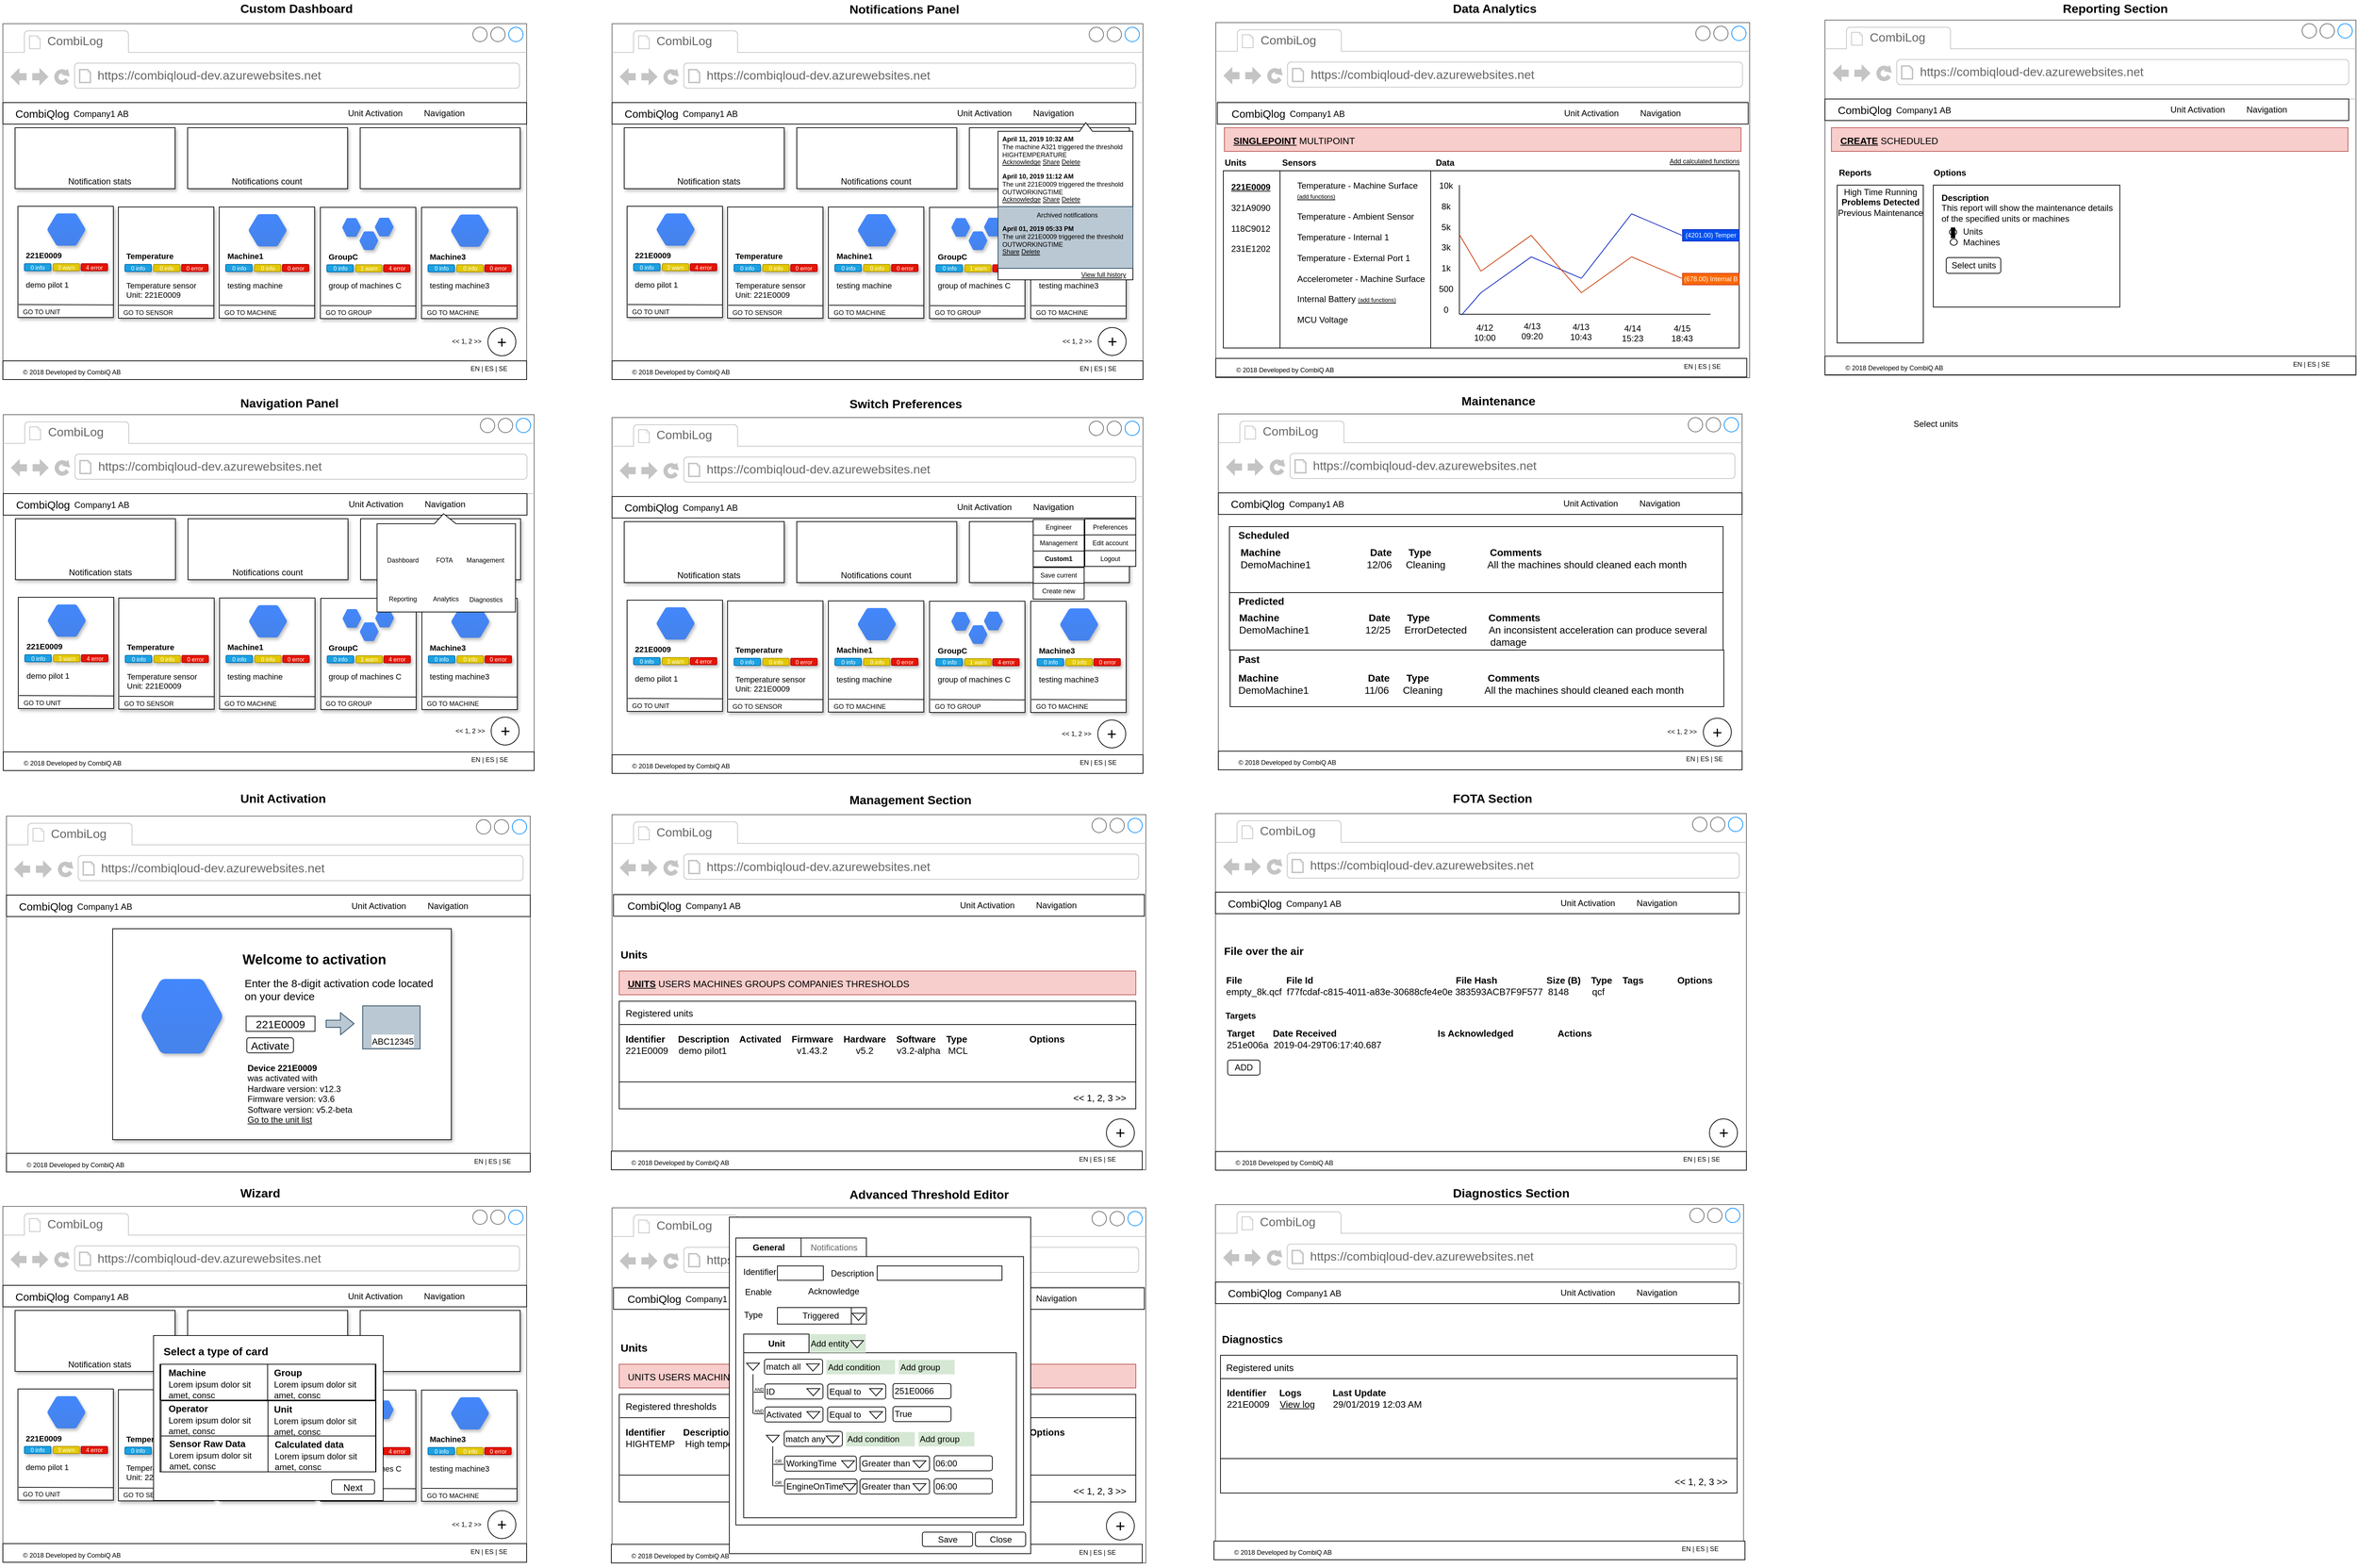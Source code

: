 <mxfile version="10.7.7" type="github"><diagram id="HzdQBg85QUvIq4cWBLrb" name="Page-1"><mxGraphModel dx="1354" dy="797" grid="1" gridSize="10" guides="1" tooltips="1" connect="1" arrows="1" fold="1" page="1" pageScale="1" pageWidth="850" pageHeight="1100" math="0" shadow="0"><root><mxCell id="0"/><mxCell id="1" parent="0"/><mxCell id="iLh3obW3NkPaYR-iZ1fn-4" value="Custom Dashboard" style="text;html=1;resizable=0;points=[];autosize=1;align=left;verticalAlign=top;spacingTop=-4;fontStyle=1;fontSize=17;" parent="1" vertex="1"><mxGeometry x="399" y="12" width="120" height="20" as="geometry"/></mxCell><mxCell id="iLh3obW3NkPaYR-iZ1fn-5" value="Navigation Panel" style="text;html=1;resizable=0;points=[];autosize=1;align=left;verticalAlign=top;spacingTop=-4;fontStyle=1;fontSize=17;" parent="1" vertex="1"><mxGeometry x="399" y="562" width="110" height="20" as="geometry"/></mxCell><mxCell id="iLh3obW3NkPaYR-iZ1fn-12" value="Notifications Panel" style="text;html=1;resizable=0;points=[];autosize=1;align=left;verticalAlign=top;spacingTop=-4;fontStyle=1;fontSize=17;" parent="1" vertex="1"><mxGeometry x="1248" y="13" width="160" height="20" as="geometry"/></mxCell><mxCell id="iLh3obW3NkPaYR-iZ1fn-13" value="Switch Preferences" style="text;html=1;resizable=0;points=[];autosize=1;align=left;verticalAlign=top;spacingTop=-4;fontStyle=1;fontSize=17;" parent="1" vertex="1"><mxGeometry x="1248" y="563" width="160" height="20" as="geometry"/></mxCell><mxCell id="iLh3obW3NkPaYR-iZ1fn-20" value="Unit Activation" style="text;html=1;resizable=0;points=[];autosize=1;align=left;verticalAlign=top;spacingTop=-4;fontStyle=1;fontSize=17;" parent="1" vertex="1"><mxGeometry x="399" y="1113" width="120" height="20" as="geometry"/></mxCell><mxCell id="iLh3obW3NkPaYR-iZ1fn-21" value="Wizard" style="text;html=1;resizable=0;points=[];autosize=1;align=left;verticalAlign=top;spacingTop=-4;fontStyle=1;fontSize=17;" parent="1" vertex="1"><mxGeometry x="399" y="1663" width="70" height="20" as="geometry"/></mxCell><mxCell id="iLh3obW3NkPaYR-iZ1fn-28" value="Management Section" style="text;html=1;resizable=0;points=[];autosize=1;align=left;verticalAlign=top;spacingTop=-4;fontStyle=1;fontSize=17;" parent="1" vertex="1"><mxGeometry x="1248" y="1114.5" width="180" height="20" as="geometry"/></mxCell><mxCell id="iLh3obW3NkPaYR-iZ1fn-29" value="Advanced Threshold Editor" style="text;html=1;resizable=0;points=[];autosize=1;align=left;verticalAlign=top;spacingTop=-4;fontStyle=1;fontSize=17;" parent="1" vertex="1"><mxGeometry x="1248" y="1664.5" width="220" height="20" as="geometry"/></mxCell><mxCell id="iLh3obW3NkPaYR-iZ1fn-49" value="" style="strokeWidth=1;shadow=0;dashed=0;align=center;html=1;shape=mxgraph.mockup.containers.browserWindow;rSize=0;fillColor=#ffffff;strokeColor=#666666;strokeColor2=#008cff;strokeColor3=#c4c4c4;mainText=,;recursiveResize=0;" parent="1" vertex="1"><mxGeometry x="2609.5" y="40" width="740" height="495" as="geometry"/></mxCell><mxCell id="iLh3obW3NkPaYR-iZ1fn-50" value="CombiLog" style="strokeWidth=1;shadow=0;dashed=0;align=center;html=1;shape=mxgraph.mockup.containers.anchor;fontSize=17;fontColor=#666666;align=left;" parent="iLh3obW3NkPaYR-iZ1fn-49" vertex="1"><mxGeometry x="60" y="12" width="110" height="26" as="geometry"/></mxCell><mxCell id="iLh3obW3NkPaYR-iZ1fn-51" value="https://combiqloud-dev.azurewebsites.net" style="strokeWidth=1;shadow=0;dashed=0;align=center;html=1;shape=mxgraph.mockup.containers.anchor;rSize=0;fontSize=17;fontColor=#666666;align=left;" parent="iLh3obW3NkPaYR-iZ1fn-49" vertex="1"><mxGeometry x="130" y="60" width="250" height="26" as="geometry"/></mxCell><mxCell id="Z2SGXmOC48ThzaS_Dv3D-19" value="" style="group" vertex="1" connectable="0" parent="iLh3obW3NkPaYR-iZ1fn-49"><mxGeometry y="110" width="730" height="30" as="geometry"/></mxCell><mxCell id="Z2SGXmOC48ThzaS_Dv3D-20" value="" style="rounded=0;whiteSpace=wrap;html=1;" vertex="1" parent="Z2SGXmOC48ThzaS_Dv3D-19"><mxGeometry width="730" height="30" as="geometry"/></mxCell><mxCell id="Z2SGXmOC48ThzaS_Dv3D-21" value="CombiQlog" style="text;html=1;strokeColor=none;fillColor=none;align=center;verticalAlign=middle;whiteSpace=wrap;rounded=0;fontSize=15;" vertex="1" parent="Z2SGXmOC48ThzaS_Dv3D-19"><mxGeometry x="35" y="5.167" width="40" height="20" as="geometry"/></mxCell><mxCell id="Z2SGXmOC48ThzaS_Dv3D-22" value="Company1 AB" style="text;html=1;strokeColor=none;fillColor=none;align=center;verticalAlign=middle;whiteSpace=wrap;rounded=0;fontSize=12;" vertex="1" parent="Z2SGXmOC48ThzaS_Dv3D-19"><mxGeometry x="97" y="6" width="80" height="20" as="geometry"/></mxCell><mxCell id="Z2SGXmOC48ThzaS_Dv3D-23" value="Unit Activation" style="shape=image;html=1;verticalAlign=middle;verticalLabelPosition=middle;labelBackgroundColor=#ffffff;imageAspect=0;aspect=fixed;image=https://cdn0.iconfinder.com/data/icons/google-material-design-3-0/48/ic_settings_remote_48px-128.png;fontSize=12;labelPosition=right;align=left;" vertex="1" parent="Z2SGXmOC48ThzaS_Dv3D-19"><mxGeometry x="462" y="6.5" width="17" height="17" as="geometry"/></mxCell><mxCell id="Z2SGXmOC48ThzaS_Dv3D-24" value="Navigation" style="shape=image;html=1;verticalAlign=middle;verticalLabelPosition=middle;labelBackgroundColor=#ffffff;imageAspect=0;aspect=fixed;image=https://cdn1.iconfinder.com/data/icons/material-core/16/apps-128.png;fontSize=12;labelPosition=right;align=left;" vertex="1" parent="Z2SGXmOC48ThzaS_Dv3D-19"><mxGeometry x="568" y="6.5" width="17" height="17" as="geometry"/></mxCell><mxCell id="Z2SGXmOC48ThzaS_Dv3D-25" value="" style="shape=image;html=1;verticalAlign=top;verticalLabelPosition=bottom;labelBackgroundColor=#ffffff;imageAspect=0;aspect=fixed;image=https://cdn2.iconfinder.com/data/icons/pittogrammi/142/100-128.png;fontSize=12;" vertex="1" parent="Z2SGXmOC48ThzaS_Dv3D-19"><mxGeometry x="653" y="6.5" width="17" height="17" as="geometry"/></mxCell><mxCell id="Z2SGXmOC48ThzaS_Dv3D-26" value="" style="shape=image;html=1;verticalAlign=top;verticalLabelPosition=bottom;labelBackgroundColor=#ffffff;imageAspect=0;aspect=fixed;image=https://cdn2.iconfinder.com/data/icons/freecns-cumulus/16/519660-164_QuestionMark-128.png;fontSize=12;" vertex="1" parent="Z2SGXmOC48ThzaS_Dv3D-19"><mxGeometry x="678.5" y="6.5" width="17" height="17" as="geometry"/></mxCell><mxCell id="Z2SGXmOC48ThzaS_Dv3D-27" value="" style="shape=image;html=1;verticalAlign=top;verticalLabelPosition=bottom;labelBackgroundColor=#ffffff;imageAspect=0;aspect=fixed;image=https://cdn2.iconfinder.com/data/icons/ios-7-icons/50/user_male2-128.png;fontSize=12;" vertex="1" parent="Z2SGXmOC48ThzaS_Dv3D-19"><mxGeometry x="704" y="6.5" width="17" height="17" as="geometry"/></mxCell><mxCell id="Z2SGXmOC48ThzaS_Dv3D-62" value="" style="group" vertex="1" connectable="0" parent="iLh3obW3NkPaYR-iZ1fn-49"><mxGeometry y="468.5" width="740" height="26" as="geometry"/></mxCell><mxCell id="Z2SGXmOC48ThzaS_Dv3D-63" value="" style="rounded=0;whiteSpace=wrap;html=1;" vertex="1" parent="Z2SGXmOC48ThzaS_Dv3D-62"><mxGeometry width="740" height="26" as="geometry"/></mxCell><mxCell id="Z2SGXmOC48ThzaS_Dv3D-64" value="&lt;span&gt;© 2018 Developed by CombiQ AB&lt;/span&gt;" style="text;html=1;resizable=0;points=[];autosize=1;align=left;verticalAlign=top;spacingTop=-4;fontSize=9;" vertex="1" parent="Z2SGXmOC48ThzaS_Dv3D-62"><mxGeometry x="26" y="8" width="150" height="10" as="geometry"/></mxCell><mxCell id="Z2SGXmOC48ThzaS_Dv3D-65" value="EN | ES | SE" style="text;html=1;resizable=0;points=[];autosize=1;align=left;verticalAlign=top;spacingTop=-4;fontSize=9;" vertex="1" parent="Z2SGXmOC48ThzaS_Dv3D-62"><mxGeometry x="650" y="3" width="70" height="10" as="geometry"/></mxCell><mxCell id="Z2SGXmOC48ThzaS_Dv3D-66" value="" style="rounded=0;whiteSpace=wrap;html=1;shadow=0;glass=0;comic=0;labelBackgroundColor=#ffffff;fontSize=15;fillColor=#f8cecc;strokeColor=#b85450;" vertex="1" parent="iLh3obW3NkPaYR-iZ1fn-49"><mxGeometry x="9" y="150" width="720" height="33" as="geometry"/></mxCell><mxCell id="Z2SGXmOC48ThzaS_Dv3D-67" value="&lt;b&gt;&lt;u&gt;CREATE&lt;/u&gt;&lt;/b&gt;&amp;nbsp;SCHEDULED" style="text;html=1;resizable=0;points=[];autosize=1;align=left;verticalAlign=top;spacingTop=-4;fontSize=13;fontColor=#000000;" vertex="1" parent="iLh3obW3NkPaYR-iZ1fn-49"><mxGeometry x="19" y="157.5" width="150" height="20" as="geometry"/></mxCell><mxCell id="Z2SGXmOC48ThzaS_Dv3D-68" value="" style="rounded=0;whiteSpace=wrap;html=1;" vertex="1" parent="iLh3obW3NkPaYR-iZ1fn-49"><mxGeometry x="17" y="230" width="120" height="220" as="geometry"/></mxCell><mxCell id="Z2SGXmOC48ThzaS_Dv3D-69" value="" style="rounded=0;whiteSpace=wrap;html=1;" vertex="1" parent="iLh3obW3NkPaYR-iZ1fn-49"><mxGeometry x="151" y="230" width="260" height="170" as="geometry"/></mxCell><mxCell id="Z2SGXmOC48ThzaS_Dv3D-70" value="High Time Running&lt;br&gt;&lt;b&gt;Problems Detected&lt;/b&gt;&lt;br&gt;Previous Maintenance&lt;br&gt;" style="text;html=1;strokeColor=none;fillColor=none;align=center;verticalAlign=middle;whiteSpace=wrap;rounded=0;" vertex="1" parent="iLh3obW3NkPaYR-iZ1fn-49"><mxGeometry x="13" y="233" width="128" height="41" as="geometry"/></mxCell><mxCell id="Z2SGXmOC48ThzaS_Dv3D-71" value="&lt;div style=&quot;text-align: left&quot;&gt;&lt;span&gt;&lt;b&gt;Reports&amp;nbsp; &amp;nbsp; &amp;nbsp; &amp;nbsp; &amp;nbsp; &amp;nbsp; &amp;nbsp; &amp;nbsp; &amp;nbsp; &amp;nbsp; &amp;nbsp; &amp;nbsp; &amp;nbsp; Options&lt;/b&gt;&lt;/span&gt;&lt;/div&gt;" style="text;html=1;strokeColor=none;fillColor=none;align=left;verticalAlign=middle;whiteSpace=wrap;rounded=0;" vertex="1" parent="iLh3obW3NkPaYR-iZ1fn-49"><mxGeometry x="17" y="203" width="311" height="20" as="geometry"/></mxCell><mxCell id="Z2SGXmOC48ThzaS_Dv3D-72" value="&lt;b&gt;Description&lt;/b&gt;&lt;br&gt;This report will show the maintenance details &lt;br&gt;of the specified units or machines&amp;nbsp;&lt;br&gt;" style="text;html=1;resizable=0;points=[];autosize=1;align=left;verticalAlign=top;spacingTop=-4;" vertex="1" parent="iLh3obW3NkPaYR-iZ1fn-49"><mxGeometry x="160" y="238" width="260" height="40" as="geometry"/></mxCell><mxCell id="Z2SGXmOC48ThzaS_Dv3D-73" value="Units&lt;br&gt;Machines&lt;br&gt;" style="text;html=1;strokeColor=none;fillColor=none;align=left;verticalAlign=middle;whiteSpace=wrap;rounded=0;" vertex="1" parent="iLh3obW3NkPaYR-iZ1fn-49"><mxGeometry x="190.5" y="292" width="40" height="20" as="geometry"/></mxCell><mxCell id="Z2SGXmOC48ThzaS_Dv3D-74" value="x" style="ellipse;whiteSpace=wrap;html=1;align=left;labelBackgroundColor=#000000;" vertex="1" parent="iLh3obW3NkPaYR-iZ1fn-49"><mxGeometry x="173.5" y="291" width="10" height="9" as="geometry"/></mxCell><mxCell id="Z2SGXmOC48ThzaS_Dv3D-77" value="Select units" style="rounded=1;whiteSpace=wrap;html=1;labelBackgroundColor=none;align=center;" vertex="1" parent="iLh3obW3NkPaYR-iZ1fn-49"><mxGeometry x="169" y="331" width="76" height="22" as="geometry"/></mxCell><mxCell id="iLh3obW3NkPaYR-iZ1fn-52" value="Data Analytics" style="text;html=1;resizable=0;points=[];autosize=1;align=left;verticalAlign=top;spacingTop=-4;fontStyle=1;fontSize=17;" parent="1" vertex="1"><mxGeometry x="2089" y="12" width="120" height="20" as="geometry"/></mxCell><mxCell id="iLh3obW3NkPaYR-iZ1fn-53" value="Reporting Section" style="text;html=1;resizable=0;points=[];autosize=1;align=left;verticalAlign=top;spacingTop=-4;fontStyle=1;fontSize=17;" parent="1" vertex="1"><mxGeometry x="2938.5" y="12" width="150" height="20" as="geometry"/></mxCell><mxCell id="iLh3obW3NkPaYR-iZ1fn-54" value="" style="strokeWidth=1;shadow=0;dashed=0;align=center;html=1;shape=mxgraph.mockup.containers.browserWindow;rSize=0;fillColor=#ffffff;strokeColor=#666666;strokeColor2=#008cff;strokeColor3=#c4c4c4;mainText=,;recursiveResize=0;" parent="1" vertex="1"><mxGeometry x="1760" y="1146" width="740" height="497" as="geometry"/></mxCell><mxCell id="iLh3obW3NkPaYR-iZ1fn-55" value="CombiLog" style="strokeWidth=1;shadow=0;dashed=0;align=center;html=1;shape=mxgraph.mockup.containers.anchor;fontSize=17;fontColor=#666666;align=left;" parent="iLh3obW3NkPaYR-iZ1fn-54" vertex="1"><mxGeometry x="60" y="12" width="110" height="26" as="geometry"/></mxCell><mxCell id="iLh3obW3NkPaYR-iZ1fn-56" value="https://combiqloud-dev.azurewebsites.net" style="strokeWidth=1;shadow=0;dashed=0;align=center;html=1;shape=mxgraph.mockup.containers.anchor;rSize=0;fontSize=17;fontColor=#666666;align=left;" parent="iLh3obW3NkPaYR-iZ1fn-54" vertex="1"><mxGeometry x="130" y="60" width="250" height="26" as="geometry"/></mxCell><mxCell id="Z2SGXmOC48ThzaS_Dv3D-1" value="" style="group" vertex="1" connectable="0" parent="iLh3obW3NkPaYR-iZ1fn-54"><mxGeometry y="109.5" width="730" height="30" as="geometry"/></mxCell><mxCell id="Z2SGXmOC48ThzaS_Dv3D-2" value="" style="rounded=0;whiteSpace=wrap;html=1;" vertex="1" parent="Z2SGXmOC48ThzaS_Dv3D-1"><mxGeometry width="730" height="30" as="geometry"/></mxCell><mxCell id="Z2SGXmOC48ThzaS_Dv3D-3" value="CombiQlog" style="text;html=1;strokeColor=none;fillColor=none;align=center;verticalAlign=middle;whiteSpace=wrap;rounded=0;fontSize=15;" vertex="1" parent="Z2SGXmOC48ThzaS_Dv3D-1"><mxGeometry x="35" y="5.167" width="40" height="20" as="geometry"/></mxCell><mxCell id="Z2SGXmOC48ThzaS_Dv3D-4" value="Company1 AB" style="text;html=1;strokeColor=none;fillColor=none;align=center;verticalAlign=middle;whiteSpace=wrap;rounded=0;fontSize=12;" vertex="1" parent="Z2SGXmOC48ThzaS_Dv3D-1"><mxGeometry x="97" y="6" width="80" height="20" as="geometry"/></mxCell><mxCell id="Z2SGXmOC48ThzaS_Dv3D-5" value="Unit Activation" style="shape=image;html=1;verticalAlign=middle;verticalLabelPosition=middle;labelBackgroundColor=#ffffff;imageAspect=0;aspect=fixed;image=https://cdn0.iconfinder.com/data/icons/google-material-design-3-0/48/ic_settings_remote_48px-128.png;fontSize=12;labelPosition=right;align=left;" vertex="1" parent="Z2SGXmOC48ThzaS_Dv3D-1"><mxGeometry x="462" y="6.5" width="17" height="17" as="geometry"/></mxCell><mxCell id="Z2SGXmOC48ThzaS_Dv3D-6" value="Navigation" style="shape=image;html=1;verticalAlign=middle;verticalLabelPosition=middle;labelBackgroundColor=#ffffff;imageAspect=0;aspect=fixed;image=https://cdn1.iconfinder.com/data/icons/material-core/16/apps-128.png;fontSize=12;labelPosition=right;align=left;" vertex="1" parent="Z2SGXmOC48ThzaS_Dv3D-1"><mxGeometry x="568" y="6.5" width="17" height="17" as="geometry"/></mxCell><mxCell id="Z2SGXmOC48ThzaS_Dv3D-7" value="" style="shape=image;html=1;verticalAlign=top;verticalLabelPosition=bottom;labelBackgroundColor=#ffffff;imageAspect=0;aspect=fixed;image=https://cdn2.iconfinder.com/data/icons/pittogrammi/142/100-128.png;fontSize=12;" vertex="1" parent="Z2SGXmOC48ThzaS_Dv3D-1"><mxGeometry x="653" y="6.5" width="17" height="17" as="geometry"/></mxCell><mxCell id="Z2SGXmOC48ThzaS_Dv3D-8" value="" style="shape=image;html=1;verticalAlign=top;verticalLabelPosition=bottom;labelBackgroundColor=#ffffff;imageAspect=0;aspect=fixed;image=https://cdn2.iconfinder.com/data/icons/freecns-cumulus/16/519660-164_QuestionMark-128.png;fontSize=12;" vertex="1" parent="Z2SGXmOC48ThzaS_Dv3D-1"><mxGeometry x="678.5" y="6.5" width="17" height="17" as="geometry"/></mxCell><mxCell id="Z2SGXmOC48ThzaS_Dv3D-9" value="" style="shape=image;html=1;verticalAlign=top;verticalLabelPosition=bottom;labelBackgroundColor=#ffffff;imageAspect=0;aspect=fixed;image=https://cdn2.iconfinder.com/data/icons/ios-7-icons/50/user_male2-128.png;fontSize=12;" vertex="1" parent="Z2SGXmOC48ThzaS_Dv3D-1"><mxGeometry x="704" y="6.5" width="17" height="17" as="geometry"/></mxCell><mxCell id="Z2SGXmOC48ThzaS_Dv3D-29" value="File over the air" style="text;html=1;resizable=0;points=[];autosize=1;align=left;verticalAlign=top;spacingTop=-4;fontSize=15;fontColor=#000000;fontStyle=1" vertex="1" parent="iLh3obW3NkPaYR-iZ1fn-54"><mxGeometry x="10" y="180" width="120" height="20" as="geometry"/></mxCell><mxCell id="Z2SGXmOC48ThzaS_Dv3D-31" value="&lt;font style=&quot;font-size: 23px&quot;&gt;+&lt;/font&gt;" style="ellipse;whiteSpace=wrap;html=1;aspect=fixed;rounded=0;shadow=0;glass=0;comic=0;labelBackgroundColor=#ffffff;fontSize=13;fontColor=#000000;" vertex="1" parent="iLh3obW3NkPaYR-iZ1fn-54"><mxGeometry x="688.5" y="425.5" width="39" height="39" as="geometry"/></mxCell><mxCell id="Z2SGXmOC48ThzaS_Dv3D-32" value="" style="group" vertex="1" connectable="0" parent="iLh3obW3NkPaYR-iZ1fn-54"><mxGeometry y="471" width="740" height="26" as="geometry"/></mxCell><mxCell id="Z2SGXmOC48ThzaS_Dv3D-33" value="" style="rounded=0;whiteSpace=wrap;html=1;" vertex="1" parent="Z2SGXmOC48ThzaS_Dv3D-32"><mxGeometry width="740" height="26" as="geometry"/></mxCell><mxCell id="Z2SGXmOC48ThzaS_Dv3D-34" value="&lt;span&gt;© 2018 Developed by CombiQ AB&lt;/span&gt;" style="text;html=1;resizable=0;points=[];autosize=1;align=left;verticalAlign=top;spacingTop=-4;fontSize=9;" vertex="1" parent="Z2SGXmOC48ThzaS_Dv3D-32"><mxGeometry x="26" y="8" width="150" height="10" as="geometry"/></mxCell><mxCell id="Z2SGXmOC48ThzaS_Dv3D-35" value="EN | ES | SE" style="text;html=1;resizable=0;points=[];autosize=1;align=left;verticalAlign=top;spacingTop=-4;fontSize=9;" vertex="1" parent="Z2SGXmOC48ThzaS_Dv3D-32"><mxGeometry x="650" y="3" width="70" height="10" as="geometry"/></mxCell><mxCell id="Z2SGXmOC48ThzaS_Dv3D-36" value="&lt;b&gt;File&amp;nbsp; &amp;nbsp; &amp;nbsp; &amp;nbsp; &amp;nbsp; &amp;nbsp; &amp;nbsp; &amp;nbsp; &amp;nbsp;File Id&amp;nbsp; &amp;nbsp; &amp;nbsp; &amp;nbsp; &amp;nbsp; &amp;nbsp; &amp;nbsp; &amp;nbsp; &amp;nbsp; &amp;nbsp; &amp;nbsp; &amp;nbsp; &amp;nbsp; &amp;nbsp; &amp;nbsp; &amp;nbsp; &amp;nbsp; &amp;nbsp; &amp;nbsp; &amp;nbsp; &amp;nbsp; &amp;nbsp; &amp;nbsp; &amp;nbsp; &amp;nbsp; &amp;nbsp; &amp;nbsp; &amp;nbsp;File Hash&amp;nbsp; &amp;nbsp; &amp;nbsp; &amp;nbsp; &amp;nbsp; &amp;nbsp; &amp;nbsp; &amp;nbsp; &amp;nbsp; &amp;nbsp;Size (B)&amp;nbsp; &amp;nbsp; Type&amp;nbsp; &amp;nbsp; Tags&amp;nbsp; &amp;nbsp; &amp;nbsp; &amp;nbsp; &amp;nbsp; &amp;nbsp; &amp;nbsp;Options&lt;/b&gt;&lt;br&gt;empty_8k.qcf&amp;nbsp; f77fcdaf-c815-4011-a83e-30688cfe4e0e&amp;nbsp;383593ACB7F9F577 &amp;nbsp;8148&amp;nbsp; &amp;nbsp; &amp;nbsp; &amp;nbsp; &amp;nbsp;qcf&lt;br&gt;&lt;br&gt;" style="text;html=1;resizable=0;points=[];autosize=1;align=left;verticalAlign=top;spacingTop=-4;fontSize=13;fontColor=#000000;" vertex="1" parent="iLh3obW3NkPaYR-iZ1fn-54"><mxGeometry x="12.5" y="222" width="690" height="50" as="geometry"/></mxCell><mxCell id="Z2SGXmOC48ThzaS_Dv3D-38" value="" style="shape=image;html=1;verticalAlign=top;verticalLabelPosition=bottom;labelBackgroundColor=#ffffff;imageAspect=0;aspect=fixed;image=https://cdn3.iconfinder.com/data/icons/google-material-design-icons/48/ic_delete_48px-128.png;rounded=0;shadow=0;glass=0;comic=0;fontSize=13;fontColor=#000000;" vertex="1" parent="iLh3obW3NkPaYR-iZ1fn-54"><mxGeometry x="658.5" y="241.5" width="19" height="19" as="geometry"/></mxCell><mxCell id="Z2SGXmOC48ThzaS_Dv3D-40" value="Targets" style="text;html=1;resizable=0;points=[];autosize=1;align=left;verticalAlign=top;spacingTop=-4;fontStyle=1" vertex="1" parent="iLh3obW3NkPaYR-iZ1fn-54"><mxGeometry x="12" y="271.5" width="50" height="20" as="geometry"/></mxCell><mxCell id="Z2SGXmOC48ThzaS_Dv3D-41" value="&lt;b&gt;Target&amp;nbsp; &amp;nbsp; &amp;nbsp; &amp;nbsp;Date Received&amp;nbsp; &amp;nbsp; &amp;nbsp; &amp;nbsp; &amp;nbsp; &amp;nbsp; &amp;nbsp; &amp;nbsp; &amp;nbsp; &amp;nbsp; &amp;nbsp; &amp;nbsp; &amp;nbsp; &amp;nbsp; &amp;nbsp; &amp;nbsp; &amp;nbsp; &amp;nbsp; &amp;nbsp; &amp;nbsp;Is Acknowledged&amp;nbsp; &amp;nbsp; &amp;nbsp; &amp;nbsp; &amp;nbsp; &amp;nbsp; &amp;nbsp; &amp;nbsp; &amp;nbsp;Actions&lt;/b&gt;&lt;br&gt;251e006a&amp;nbsp; 2019-04-29T06:17:40.687&lt;br&gt;" style="text;html=1;resizable=0;points=[];autosize=1;align=left;verticalAlign=top;spacingTop=-4;fontSize=13;fontColor=#000000;" vertex="1" parent="iLh3obW3NkPaYR-iZ1fn-54"><mxGeometry x="14" y="295.5" width="520" height="30" as="geometry"/></mxCell><mxCell id="Z2SGXmOC48ThzaS_Dv3D-42" value="" style="shape=image;html=1;verticalAlign=top;verticalLabelPosition=bottom;labelBackgroundColor=#ffffff;imageAspect=0;aspect=fixed;image=https://cdn0.iconfinder.com/data/icons/feather/96/square-check-128.png;rounded=0;shadow=1;glass=0;comic=0;fontSize=15;fontColor=#000000;" vertex="1" parent="iLh3obW3NkPaYR-iZ1fn-54"><mxGeometry x="353.5" y="312.5" width="19" height="19" as="geometry"/></mxCell><mxCell id="Z2SGXmOC48ThzaS_Dv3D-43" value="" style="shape=image;html=1;verticalAlign=top;verticalLabelPosition=bottom;labelBackgroundColor=#ffffff;imageAspect=0;aspect=fixed;image=https://cdn3.iconfinder.com/data/icons/google-material-design-icons/48/ic_delete_48px-128.png;rounded=0;shadow=0;glass=0;comic=0;fontSize=13;fontColor=#000000;" vertex="1" parent="iLh3obW3NkPaYR-iZ1fn-54"><mxGeometry x="489.5" y="313.5" width="19" height="19" as="geometry"/></mxCell><mxCell id="Z2SGXmOC48ThzaS_Dv3D-44" value="ADD" style="rounded=1;whiteSpace=wrap;html=1;" vertex="1" parent="iLh3obW3NkPaYR-iZ1fn-54"><mxGeometry x="17" y="343.5" width="45" height="21" as="geometry"/></mxCell><mxCell id="iLh3obW3NkPaYR-iZ1fn-57" value="" style="strokeWidth=1;shadow=0;dashed=0;align=center;html=1;shape=mxgraph.mockup.containers.browserWindow;rSize=0;fillColor=#ffffff;strokeColor=#666666;strokeColor2=#008cff;strokeColor3=#c4c4c4;mainText=,;recursiveResize=0;" parent="1" vertex="1"><mxGeometry x="1760" y="1691" width="736" height="495" as="geometry"/></mxCell><mxCell id="iLh3obW3NkPaYR-iZ1fn-58" value="CombiLog" style="strokeWidth=1;shadow=0;dashed=0;align=center;html=1;shape=mxgraph.mockup.containers.anchor;fontSize=17;fontColor=#666666;align=left;" parent="iLh3obW3NkPaYR-iZ1fn-57" vertex="1"><mxGeometry x="60" y="12" width="110" height="26" as="geometry"/></mxCell><mxCell id="iLh3obW3NkPaYR-iZ1fn-59" value="https://combiqloud-dev.azurewebsites.net" style="strokeWidth=1;shadow=0;dashed=0;align=center;html=1;shape=mxgraph.mockup.containers.anchor;rSize=0;fontSize=17;fontColor=#666666;align=left;" parent="iLh3obW3NkPaYR-iZ1fn-57" vertex="1"><mxGeometry x="130" y="60" width="250" height="26" as="geometry"/></mxCell><mxCell id="Z2SGXmOC48ThzaS_Dv3D-10" value="" style="group" vertex="1" connectable="0" parent="iLh3obW3NkPaYR-iZ1fn-57"><mxGeometry y="108" width="730" height="30" as="geometry"/></mxCell><mxCell id="Z2SGXmOC48ThzaS_Dv3D-11" value="" style="rounded=0;whiteSpace=wrap;html=1;" vertex="1" parent="Z2SGXmOC48ThzaS_Dv3D-10"><mxGeometry width="730" height="30" as="geometry"/></mxCell><mxCell id="Z2SGXmOC48ThzaS_Dv3D-12" value="CombiQlog" style="text;html=1;strokeColor=none;fillColor=none;align=center;verticalAlign=middle;whiteSpace=wrap;rounded=0;fontSize=15;" vertex="1" parent="Z2SGXmOC48ThzaS_Dv3D-10"><mxGeometry x="35" y="5.167" width="40" height="20" as="geometry"/></mxCell><mxCell id="Z2SGXmOC48ThzaS_Dv3D-13" value="Company1 AB" style="text;html=1;strokeColor=none;fillColor=none;align=center;verticalAlign=middle;whiteSpace=wrap;rounded=0;fontSize=12;" vertex="1" parent="Z2SGXmOC48ThzaS_Dv3D-10"><mxGeometry x="97" y="6" width="80" height="20" as="geometry"/></mxCell><mxCell id="Z2SGXmOC48ThzaS_Dv3D-14" value="Unit Activation" style="shape=image;html=1;verticalAlign=middle;verticalLabelPosition=middle;labelBackgroundColor=#ffffff;imageAspect=0;aspect=fixed;image=https://cdn0.iconfinder.com/data/icons/google-material-design-3-0/48/ic_settings_remote_48px-128.png;fontSize=12;labelPosition=right;align=left;" vertex="1" parent="Z2SGXmOC48ThzaS_Dv3D-10"><mxGeometry x="462" y="6.5" width="17" height="17" as="geometry"/></mxCell><mxCell id="Z2SGXmOC48ThzaS_Dv3D-15" value="Navigation" style="shape=image;html=1;verticalAlign=middle;verticalLabelPosition=middle;labelBackgroundColor=#ffffff;imageAspect=0;aspect=fixed;image=https://cdn1.iconfinder.com/data/icons/material-core/16/apps-128.png;fontSize=12;labelPosition=right;align=left;" vertex="1" parent="Z2SGXmOC48ThzaS_Dv3D-10"><mxGeometry x="568" y="6.5" width="17" height="17" as="geometry"/></mxCell><mxCell id="Z2SGXmOC48ThzaS_Dv3D-16" value="" style="shape=image;html=1;verticalAlign=top;verticalLabelPosition=bottom;labelBackgroundColor=#ffffff;imageAspect=0;aspect=fixed;image=https://cdn2.iconfinder.com/data/icons/pittogrammi/142/100-128.png;fontSize=12;" vertex="1" parent="Z2SGXmOC48ThzaS_Dv3D-10"><mxGeometry x="653" y="6.5" width="17" height="17" as="geometry"/></mxCell><mxCell id="Z2SGXmOC48ThzaS_Dv3D-17" value="" style="shape=image;html=1;verticalAlign=top;verticalLabelPosition=bottom;labelBackgroundColor=#ffffff;imageAspect=0;aspect=fixed;image=https://cdn2.iconfinder.com/data/icons/freecns-cumulus/16/519660-164_QuestionMark-128.png;fontSize=12;" vertex="1" parent="Z2SGXmOC48ThzaS_Dv3D-10"><mxGeometry x="678.5" y="6.5" width="17" height="17" as="geometry"/></mxCell><mxCell id="Z2SGXmOC48ThzaS_Dv3D-18" value="" style="shape=image;html=1;verticalAlign=top;verticalLabelPosition=bottom;labelBackgroundColor=#ffffff;imageAspect=0;aspect=fixed;image=https://cdn2.iconfinder.com/data/icons/ios-7-icons/50/user_male2-128.png;fontSize=12;" vertex="1" parent="Z2SGXmOC48ThzaS_Dv3D-10"><mxGeometry x="704" y="6.5" width="17" height="17" as="geometry"/></mxCell><mxCell id="Z2SGXmOC48ThzaS_Dv3D-45" value="" style="group" vertex="1" connectable="0" parent="iLh3obW3NkPaYR-iZ1fn-57"><mxGeometry x="-2" y="469" width="740" height="26" as="geometry"/></mxCell><mxCell id="Z2SGXmOC48ThzaS_Dv3D-46" value="" style="rounded=0;whiteSpace=wrap;html=1;" vertex="1" parent="Z2SGXmOC48ThzaS_Dv3D-45"><mxGeometry width="740" height="26" as="geometry"/></mxCell><mxCell id="Z2SGXmOC48ThzaS_Dv3D-47" value="&lt;span&gt;© 2018 Developed by CombiQ AB&lt;/span&gt;" style="text;html=1;resizable=0;points=[];autosize=1;align=left;verticalAlign=top;spacingTop=-4;fontSize=9;" vertex="1" parent="Z2SGXmOC48ThzaS_Dv3D-45"><mxGeometry x="26" y="8" width="150" height="10" as="geometry"/></mxCell><mxCell id="Z2SGXmOC48ThzaS_Dv3D-48" value="EN | ES | SE" style="text;html=1;resizable=0;points=[];autosize=1;align=left;verticalAlign=top;spacingTop=-4;fontSize=9;" vertex="1" parent="Z2SGXmOC48ThzaS_Dv3D-45"><mxGeometry x="650" y="3" width="70" height="10" as="geometry"/></mxCell><mxCell id="Z2SGXmOC48ThzaS_Dv3D-49" value="Diagnostics" style="text;html=1;resizable=0;points=[];autosize=1;align=left;verticalAlign=top;spacingTop=-4;fontSize=15;fontColor=#000000;fontStyle=1" vertex="1" parent="iLh3obW3NkPaYR-iZ1fn-57"><mxGeometry x="6.5" y="175.5" width="90" height="20" as="geometry"/></mxCell><mxCell id="Z2SGXmOC48ThzaS_Dv3D-50" value="" style="rounded=0;whiteSpace=wrap;html=1;shadow=0;glass=0;comic=0;labelBackgroundColor=#ffffff;fontSize=15;fontColor=#000000;" vertex="1" parent="iLh3obW3NkPaYR-iZ1fn-57"><mxGeometry x="7" y="210" width="720" height="192" as="geometry"/></mxCell><mxCell id="Z2SGXmOC48ThzaS_Dv3D-53" value="&amp;lt;&amp;lt; 1, 2, 3 &amp;gt;&amp;gt;" style="text;html=1;resizable=0;points=[];autosize=1;align=left;verticalAlign=top;spacingTop=-4;fontSize=13;fontColor=#000000;" vertex="1" parent="iLh3obW3NkPaYR-iZ1fn-57"><mxGeometry x="637.5" y="376" width="90" height="20" as="geometry"/></mxCell><mxCell id="Z2SGXmOC48ThzaS_Dv3D-54" value="" style="endArrow=none;html=1;fontSize=13;fontColor=#000000;entryX=1;entryY=0.75;entryDx=0;entryDy=0;exitX=0;exitY=0.75;exitDx=0;exitDy=0;" edge="1" parent="iLh3obW3NkPaYR-iZ1fn-57" source="Z2SGXmOC48ThzaS_Dv3D-50" target="Z2SGXmOC48ThzaS_Dv3D-50"><mxGeometry width="50" height="50" relative="1" as="geometry"><mxPoint x="-908.5" y="-770.5" as="sourcePoint"/><mxPoint x="-858.5" y="-820.5" as="targetPoint"/></mxGeometry></mxCell><mxCell id="Z2SGXmOC48ThzaS_Dv3D-55" value="" style="endArrow=none;html=1;fontSize=13;fontColor=#000000;entryX=1;entryY=0.75;entryDx=0;entryDy=0;exitX=0;exitY=0.75;exitDx=0;exitDy=0;" edge="1" parent="iLh3obW3NkPaYR-iZ1fn-57"><mxGeometry width="50" height="50" relative="1" as="geometry"><mxPoint x="6.853" y="242.441" as="sourcePoint"/><mxPoint x="726.853" y="242.441" as="targetPoint"/></mxGeometry></mxCell><mxCell id="Z2SGXmOC48ThzaS_Dv3D-56" value="Registered units" style="text;html=1;resizable=0;points=[];autosize=1;align=left;verticalAlign=top;spacingTop=-4;fontSize=13;fontColor=#000000;" vertex="1" parent="iLh3obW3NkPaYR-iZ1fn-57"><mxGeometry x="13" y="216.5" width="110" height="20" as="geometry"/></mxCell><mxCell id="Z2SGXmOC48ThzaS_Dv3D-57" value="&lt;b&gt;Identifier&amp;nbsp; &amp;nbsp; &amp;nbsp;Logs&amp;nbsp; &amp;nbsp; &amp;nbsp; &amp;nbsp; &amp;nbsp; &amp;nbsp; Last Update&lt;/b&gt;&lt;br&gt;221E0009&amp;nbsp; &amp;nbsp; &lt;u&gt;View log&lt;/u&gt;&amp;nbsp; &amp;nbsp; &amp;nbsp; &amp;nbsp;29/01/2019 12:03 AM&lt;br&gt;&lt;br&gt;" style="text;html=1;resizable=0;points=[];autosize=1;align=left;verticalAlign=top;spacingTop=-4;fontSize=13;fontColor=#000000;" vertex="1" parent="iLh3obW3NkPaYR-iZ1fn-57"><mxGeometry x="14" y="251.5" width="290" height="50" as="geometry"/></mxCell><mxCell id="iLh3obW3NkPaYR-iZ1fn-60" value="FOTA Section" style="text;html=1;resizable=0;points=[];autosize=1;align=left;verticalAlign=top;spacingTop=-4;fontStyle=1;fontSize=17;" parent="1" vertex="1"><mxGeometry x="2089" y="1113" width="120" height="20" as="geometry"/></mxCell><mxCell id="iLh3obW3NkPaYR-iZ1fn-61" value="Diagnostics Section" style="text;html=1;resizable=0;points=[];autosize=1;align=left;verticalAlign=top;spacingTop=-4;fontStyle=1;fontSize=17;" parent="1" vertex="1"><mxGeometry x="2089" y="1663" width="160" height="20" as="geometry"/></mxCell><mxCell id="zUDqASQh77KOOlKKtHZM-248" value="" style="group" parent="1" vertex="1" connectable="0"><mxGeometry x="70.5" y="590" width="740" height="497" as="geometry"/></mxCell><mxCell id="zUDqASQh77KOOlKKtHZM-155" value="" style="strokeWidth=1;shadow=0;dashed=0;align=center;html=1;shape=mxgraph.mockup.containers.browserWindow;rSize=0;fillColor=#ffffff;strokeColor=#666666;strokeColor2=#008cff;strokeColor3=#c4c4c4;mainText=,;recursiveResize=0;fontColor=#FF3333;" parent="zUDqASQh77KOOlKKtHZM-248" vertex="1"><mxGeometry width="740" height="496" as="geometry"/></mxCell><mxCell id="zUDqASQh77KOOlKKtHZM-156" value="CombiLog" style="strokeWidth=1;shadow=0;dashed=0;align=center;html=1;shape=mxgraph.mockup.containers.anchor;fontSize=17;fontColor=#666666;align=left;" parent="zUDqASQh77KOOlKKtHZM-248" vertex="1"><mxGeometry x="60" y="12" width="110" height="26" as="geometry"/></mxCell><mxCell id="zUDqASQh77KOOlKKtHZM-157" value="https://combiqloud-dev.azurewebsites.net" style="strokeWidth=1;shadow=0;dashed=0;align=center;html=1;shape=mxgraph.mockup.containers.anchor;rSize=0;fontSize=17;fontColor=#666666;align=left;" parent="zUDqASQh77KOOlKKtHZM-248" vertex="1"><mxGeometry x="130" y="60" width="250" height="26" as="geometry"/></mxCell><mxCell id="zUDqASQh77KOOlKKtHZM-158" value="" style="rounded=0;whiteSpace=wrap;html=1;fontSize=12;shadow=1;" parent="zUDqASQh77KOOlKKtHZM-248" vertex="1"><mxGeometry x="17" y="145" width="223" height="85" as="geometry"/></mxCell><mxCell id="zUDqASQh77KOOlKKtHZM-159" value="" style="rounded=0;whiteSpace=wrap;html=1;fontSize=12;shadow=1;comic=0;glass=0;" parent="zUDqASQh77KOOlKKtHZM-248" vertex="1"><mxGeometry x="257.5" y="145" width="223" height="85" as="geometry"/></mxCell><mxCell id="zUDqASQh77KOOlKKtHZM-160" value="" style="rounded=0;whiteSpace=wrap;html=1;fontSize=12;shadow=1;" parent="zUDqASQh77KOOlKKtHZM-248" vertex="1"><mxGeometry x="498" y="145" width="223" height="85" as="geometry"/></mxCell><mxCell id="zUDqASQh77KOOlKKtHZM-161" value="" style="shape=image;html=1;verticalAlign=top;verticalLabelPosition=bottom;labelBackgroundColor=#ffffff;imageAspect=0;aspect=fixed;image=https://cdn1.iconfinder.com/data/icons/ios-11-glyphs/30/bar_chart-128.png;rounded=0;shadow=1;glass=0;comic=0;fontSize=12;" parent="zUDqASQh77KOOlKKtHZM-248" vertex="1"><mxGeometry x="304.5" y="145" width="70" height="70" as="geometry"/></mxCell><mxCell id="zUDqASQh77KOOlKKtHZM-162" value="" style="shape=image;html=1;verticalAlign=top;verticalLabelPosition=bottom;labelBackgroundColor=#ffffff;imageAspect=0;aspect=fixed;image=https://cdn1.iconfinder.com/data/icons/ios-11-glyphs/30/bar_chart-128.png;rounded=0;shadow=1;glass=0;comic=0;fontSize=12;" parent="zUDqASQh77KOOlKKtHZM-248" vertex="1"><mxGeometry x="369" y="145" width="70" height="70" as="geometry"/></mxCell><mxCell id="zUDqASQh77KOOlKKtHZM-163" value="Notifications count" style="text;html=1;resizable=0;points=[];autosize=1;align=left;verticalAlign=top;spacingTop=-4;fontSize=12;" parent="zUDqASQh77KOOlKKtHZM-248" vertex="1"><mxGeometry x="317" y="210" width="110" height="20" as="geometry"/></mxCell><mxCell id="zUDqASQh77KOOlKKtHZM-164" value="" style="shape=image;html=1;verticalAlign=top;verticalLabelPosition=bottom;labelBackgroundColor=#ffffff;imageAspect=0;aspect=fixed;image=https://cdn1.iconfinder.com/data/icons/free-98-icons/32/pie-chart-128.png;rounded=0;shadow=1;glass=0;comic=0;fontSize=12;" parent="zUDqASQh77KOOlKKtHZM-248" vertex="1"><mxGeometry x="110" y="153" width="54" height="54" as="geometry"/></mxCell><mxCell id="zUDqASQh77KOOlKKtHZM-165" value="Notification stats" style="text;html=1;resizable=0;points=[];autosize=1;align=left;verticalAlign=top;spacingTop=-4;fontSize=12;" parent="zUDqASQh77KOOlKKtHZM-248" vertex="1"><mxGeometry x="89" y="210" width="100" height="20" as="geometry"/></mxCell><mxCell id="zUDqASQh77KOOlKKtHZM-166" value="" style="group" parent="zUDqASQh77KOOlKKtHZM-248" vertex="1" connectable="0"><mxGeometry x="21" y="254.5" width="133" height="155" as="geometry"/></mxCell><mxCell id="zUDqASQh77KOOlKKtHZM-167" value="" style="rounded=0;whiteSpace=wrap;html=1;shadow=1;glass=0;comic=0;fontSize=12;" parent="zUDqASQh77KOOlKKtHZM-166" vertex="1"><mxGeometry width="133" height="155" as="geometry"/></mxCell><mxCell id="zUDqASQh77KOOlKKtHZM-168" value="" style="shape=mxgraph.gcp.extras.blue_hexagon;html=1;fillColor=#4387FD;gradientColor=#4683EA;strokeColor=none;verticalLabelPosition=bottom;verticalAlign=top;align=center;rounded=0;shadow=1;glass=0;comic=0;fontSize=12;" parent="zUDqASQh77KOOlKKtHZM-166" vertex="1"><mxGeometry x="41" y="10" width="53" height="45" as="geometry"/></mxCell><mxCell id="zUDqASQh77KOOlKKtHZM-169" value="0 info" style="rounded=1;whiteSpace=wrap;html=1;shadow=1;glass=0;comic=0;fontSize=8;fillColor=#1ba1e2;strokeColor=#006EAF;fontColor=#ffffff;" parent="zUDqASQh77KOOlKKtHZM-166" vertex="1"><mxGeometry x="9" y="80" width="37" height="10" as="geometry"/></mxCell><mxCell id="zUDqASQh77KOOlKKtHZM-170" value="3 warn" style="rounded=1;whiteSpace=wrap;html=1;shadow=1;glass=0;comic=0;fontSize=8;fillColor=#e3c800;strokeColor=#B09500;fontColor=#ffffff;" parent="zUDqASQh77KOOlKKtHZM-166" vertex="1"><mxGeometry x="49" y="80" width="37" height="10" as="geometry"/></mxCell><mxCell id="zUDqASQh77KOOlKKtHZM-171" value="4 error" style="rounded=1;whiteSpace=wrap;html=1;shadow=1;glass=0;comic=0;fontSize=8;fillColor=#e51400;strokeColor=#B20000;fontColor=#ffffff;" parent="zUDqASQh77KOOlKKtHZM-166" vertex="1"><mxGeometry x="88" y="80" width="37" height="10" as="geometry"/></mxCell><mxCell id="zUDqASQh77KOOlKKtHZM-172" value="&lt;span style=&quot;font-size: 11px;&quot;&gt;221E0009&lt;/span&gt;" style="text;html=1;resizable=0;points=[];autosize=1;align=left;verticalAlign=top;spacingTop=-4;fontSize=11;fontStyle=1" parent="zUDqASQh77KOOlKKtHZM-166" vertex="1"><mxGeometry x="9" y="59.5" width="50" height="10" as="geometry"/></mxCell><mxCell id="zUDqASQh77KOOlKKtHZM-173" value="demo pilot 1" style="text;html=1;resizable=0;points=[];autosize=1;align=left;verticalAlign=top;spacingTop=-4;fontSize=11;" parent="zUDqASQh77KOOlKKtHZM-166" vertex="1"><mxGeometry x="9" y="100" width="80" height="10" as="geometry"/></mxCell><mxCell id="zUDqASQh77KOOlKKtHZM-174" value="" style="endArrow=none;html=1;fontSize=11;entryX=1.004;entryY=0.887;entryDx=0;entryDy=0;entryPerimeter=0;" parent="zUDqASQh77KOOlKKtHZM-166" target="zUDqASQh77KOOlKKtHZM-167" edge="1"><mxGeometry width="50" height="50" relative="1" as="geometry"><mxPoint x="1" y="137" as="sourcePoint"/><mxPoint x="58" y="120" as="targetPoint"/></mxGeometry></mxCell><mxCell id="zUDqASQh77KOOlKKtHZM-175" value="GO TO UNIT" style="text;html=1;resizable=0;points=[];autosize=1;align=left;verticalAlign=top;spacingTop=-4;fontSize=9;" parent="zUDqASQh77KOOlKKtHZM-166" vertex="1"><mxGeometry x="5" y="139" width="80" height="10" as="geometry"/></mxCell><mxCell id="zUDqASQh77KOOlKKtHZM-176" value="" style="group" parent="zUDqASQh77KOOlKKtHZM-248" vertex="1" connectable="0"><mxGeometry x="301.5" y="255.5" width="133" height="155" as="geometry"/></mxCell><mxCell id="zUDqASQh77KOOlKKtHZM-177" value="" style="rounded=0;whiteSpace=wrap;html=1;shadow=1;glass=0;comic=0;fontSize=12;" parent="zUDqASQh77KOOlKKtHZM-176" vertex="1"><mxGeometry width="133" height="155" as="geometry"/></mxCell><mxCell id="zUDqASQh77KOOlKKtHZM-178" value="" style="shape=mxgraph.gcp.extras.blue_hexagon;html=1;fillColor=#4387FD;gradientColor=#4683EA;strokeColor=none;verticalLabelPosition=bottom;verticalAlign=top;align=center;rounded=0;shadow=1;glass=0;comic=0;fontSize=12;" parent="zUDqASQh77KOOlKKtHZM-176" vertex="1"><mxGeometry x="41" y="10" width="53" height="45" as="geometry"/></mxCell><mxCell id="zUDqASQh77KOOlKKtHZM-179" value="0 info" style="rounded=1;whiteSpace=wrap;html=1;shadow=1;glass=0;comic=0;fontSize=8;fillColor=#1ba1e2;strokeColor=#006EAF;fontColor=#ffffff;" parent="zUDqASQh77KOOlKKtHZM-176" vertex="1"><mxGeometry x="9" y="80" width="37" height="10" as="geometry"/></mxCell><mxCell id="zUDqASQh77KOOlKKtHZM-180" value="0 info" style="rounded=1;whiteSpace=wrap;html=1;shadow=1;glass=0;comic=0;fontSize=8;fillColor=#e3c800;strokeColor=#B09500;fontColor=#ffffff;" parent="zUDqASQh77KOOlKKtHZM-176" vertex="1"><mxGeometry x="49" y="80" width="37" height="10" as="geometry"/></mxCell><mxCell id="zUDqASQh77KOOlKKtHZM-181" value="0 error" style="rounded=1;whiteSpace=wrap;html=1;shadow=1;glass=0;comic=0;fontSize=8;fillColor=#e51400;strokeColor=#B20000;fontColor=#ffffff;" parent="zUDqASQh77KOOlKKtHZM-176" vertex="1"><mxGeometry x="88" y="80" width="37" height="10" as="geometry"/></mxCell><mxCell id="zUDqASQh77KOOlKKtHZM-182" value="&lt;span style=&quot;font-size: 11px&quot;&gt;Machine1&lt;/span&gt;" style="text;html=1;resizable=0;points=[];autosize=1;align=left;verticalAlign=top;spacingTop=-4;fontSize=11;fontStyle=1" parent="zUDqASQh77KOOlKKtHZM-176" vertex="1"><mxGeometry x="9" y="59.5" width="60" height="10" as="geometry"/></mxCell><mxCell id="zUDqASQh77KOOlKKtHZM-183" value="testing machine" style="text;html=1;resizable=0;points=[];autosize=1;align=left;verticalAlign=top;spacingTop=-4;fontSize=11;" parent="zUDqASQh77KOOlKKtHZM-176" vertex="1"><mxGeometry x="9" y="100" width="90" height="10" as="geometry"/></mxCell><mxCell id="zUDqASQh77KOOlKKtHZM-184" value="" style="endArrow=none;html=1;fontSize=11;entryX=1.004;entryY=0.887;entryDx=0;entryDy=0;entryPerimeter=0;" parent="zUDqASQh77KOOlKKtHZM-176" target="zUDqASQh77KOOlKKtHZM-177" edge="1"><mxGeometry width="50" height="50" relative="1" as="geometry"><mxPoint x="1" y="137" as="sourcePoint"/><mxPoint x="58" y="120" as="targetPoint"/></mxGeometry></mxCell><mxCell id="zUDqASQh77KOOlKKtHZM-185" value="GO TO MACHINE" style="text;html=1;resizable=0;points=[];autosize=1;align=left;verticalAlign=top;spacingTop=-4;fontSize=9;" parent="zUDqASQh77KOOlKKtHZM-176" vertex="1"><mxGeometry x="5" y="139" width="90" height="10" as="geometry"/></mxCell><mxCell id="zUDqASQh77KOOlKKtHZM-186" value="" style="shape=image;html=1;verticalAlign=top;verticalLabelPosition=bottom;labelBackgroundColor=#ffffff;imageAspect=0;aspect=fixed;image=https://cdn1.iconfinder.com/data/icons/science-technology-outline/91/Science__Technology_31-128.png;rounded=0;shadow=1;glass=0;comic=0;fontSize=9;imageBackground=none;imageBorder=none;" parent="zUDqASQh77KOOlKKtHZM-176" vertex="1"><mxGeometry x="53.5" y="18" width="29" height="29" as="geometry"/></mxCell><mxCell id="zUDqASQh77KOOlKKtHZM-187" value="" style="group" parent="zUDqASQh77KOOlKKtHZM-248" vertex="1" connectable="0"><mxGeometry x="579.5" y="256.5" width="133" height="240.5" as="geometry"/></mxCell><mxCell id="zUDqASQh77KOOlKKtHZM-188" value="" style="rounded=0;whiteSpace=wrap;html=1;shadow=1;glass=0;comic=0;fontSize=12;" parent="zUDqASQh77KOOlKKtHZM-187" vertex="1"><mxGeometry x="4" y="-0.5" width="133" height="155" as="geometry"/></mxCell><mxCell id="zUDqASQh77KOOlKKtHZM-189" value="" style="shape=mxgraph.gcp.extras.blue_hexagon;html=1;fillColor=#4387FD;gradientColor=#4683EA;strokeColor=none;verticalLabelPosition=bottom;verticalAlign=top;align=center;rounded=0;shadow=1;glass=0;comic=0;fontSize=12;" parent="zUDqASQh77KOOlKKtHZM-187" vertex="1"><mxGeometry x="45" y="9.5" width="53" height="45" as="geometry"/></mxCell><mxCell id="zUDqASQh77KOOlKKtHZM-190" value="0 info" style="rounded=1;whiteSpace=wrap;html=1;shadow=1;glass=0;comic=0;fontSize=8;fillColor=#1ba1e2;strokeColor=#006EAF;fontColor=#ffffff;" parent="zUDqASQh77KOOlKKtHZM-187" vertex="1"><mxGeometry x="13" y="79.5" width="37" height="10" as="geometry"/></mxCell><mxCell id="zUDqASQh77KOOlKKtHZM-191" value="0 info" style="rounded=1;whiteSpace=wrap;html=1;shadow=1;glass=0;comic=0;fontSize=8;fillColor=#e3c800;strokeColor=#B09500;fontColor=#ffffff;" parent="zUDqASQh77KOOlKKtHZM-187" vertex="1"><mxGeometry x="53" y="79.5" width="37" height="10" as="geometry"/></mxCell><mxCell id="zUDqASQh77KOOlKKtHZM-192" value="0 error" style="rounded=1;whiteSpace=wrap;html=1;shadow=1;glass=0;comic=0;fontSize=8;fillColor=#e51400;strokeColor=#B20000;fontColor=#ffffff;" parent="zUDqASQh77KOOlKKtHZM-187" vertex="1"><mxGeometry x="92" y="79.5" width="37" height="10" as="geometry"/></mxCell><mxCell id="zUDqASQh77KOOlKKtHZM-193" value="&lt;span style=&quot;font-size: 11px&quot;&gt;Machine3&lt;/span&gt;" style="text;html=1;resizable=0;points=[];autosize=1;align=left;verticalAlign=top;spacingTop=-4;fontSize=11;fontStyle=1" parent="zUDqASQh77KOOlKKtHZM-187" vertex="1"><mxGeometry x="13" y="59" width="60" height="10" as="geometry"/></mxCell><mxCell id="zUDqASQh77KOOlKKtHZM-194" value="testing machine3" style="text;html=1;resizable=0;points=[];autosize=1;align=left;verticalAlign=top;spacingTop=-4;fontSize=11;" parent="zUDqASQh77KOOlKKtHZM-187" vertex="1"><mxGeometry x="13" y="99.5" width="100" height="10" as="geometry"/></mxCell><mxCell id="zUDqASQh77KOOlKKtHZM-195" value="" style="endArrow=none;html=1;fontSize=11;entryX=1.004;entryY=0.887;entryDx=0;entryDy=0;entryPerimeter=0;" parent="zUDqASQh77KOOlKKtHZM-187" target="zUDqASQh77KOOlKKtHZM-188" edge="1"><mxGeometry width="50" height="50" relative="1" as="geometry"><mxPoint x="5" y="136.5" as="sourcePoint"/><mxPoint x="62" y="119.5" as="targetPoint"/></mxGeometry></mxCell><mxCell id="zUDqASQh77KOOlKKtHZM-196" value="GO TO MACHINE" style="text;html=1;resizable=0;points=[];autosize=1;align=left;verticalAlign=top;spacingTop=-4;fontSize=9;" parent="zUDqASQh77KOOlKKtHZM-187" vertex="1"><mxGeometry x="9" y="138.5" width="90" height="10" as="geometry"/></mxCell><mxCell id="zUDqASQh77KOOlKKtHZM-197" value="" style="shape=image;html=1;verticalAlign=top;verticalLabelPosition=bottom;labelBackgroundColor=#ffffff;imageAspect=0;aspect=fixed;image=https://cdn1.iconfinder.com/data/icons/science-technology-outline/91/Science__Technology_31-128.png;rounded=0;shadow=1;glass=0;comic=0;fontSize=9;imageBackground=none;imageBorder=none;" parent="zUDqASQh77KOOlKKtHZM-187" vertex="1"><mxGeometry x="57.5" y="17.5" width="29" height="29" as="geometry"/></mxCell><mxCell id="zUDqASQh77KOOlKKtHZM-198" value="" style="group" parent="zUDqASQh77KOOlKKtHZM-248" vertex="1" connectable="0"><mxGeometry x="161" y="255.5" width="133" height="155" as="geometry"/></mxCell><mxCell id="zUDqASQh77KOOlKKtHZM-199" value="" style="rounded=0;whiteSpace=wrap;html=1;shadow=1;glass=0;comic=0;fontSize=12;" parent="zUDqASQh77KOOlKKtHZM-198" vertex="1"><mxGeometry width="133" height="155" as="geometry"/></mxCell><mxCell id="zUDqASQh77KOOlKKtHZM-200" value="0 info" style="rounded=1;whiteSpace=wrap;html=1;shadow=1;glass=0;comic=0;fontSize=8;fillColor=#1ba1e2;strokeColor=#006EAF;fontColor=#ffffff;" parent="zUDqASQh77KOOlKKtHZM-198" vertex="1"><mxGeometry x="9" y="80" width="37" height="10" as="geometry"/></mxCell><mxCell id="zUDqASQh77KOOlKKtHZM-201" value="0 info" style="rounded=1;whiteSpace=wrap;html=1;shadow=1;glass=0;comic=0;fontSize=8;fillColor=#e3c800;strokeColor=#B09500;fontColor=#ffffff;" parent="zUDqASQh77KOOlKKtHZM-198" vertex="1"><mxGeometry x="49" y="80" width="37" height="10" as="geometry"/></mxCell><mxCell id="zUDqASQh77KOOlKKtHZM-202" value="0 error" style="rounded=1;whiteSpace=wrap;html=1;shadow=1;glass=0;comic=0;fontSize=8;fillColor=#e51400;strokeColor=#B20000;fontColor=#ffffff;" parent="zUDqASQh77KOOlKKtHZM-198" vertex="1"><mxGeometry x="88" y="80" width="37" height="10" as="geometry"/></mxCell><mxCell id="zUDqASQh77KOOlKKtHZM-203" value="Temperature" style="text;html=1;resizable=0;points=[];autosize=1;align=left;verticalAlign=top;spacingTop=-4;fontSize=11;fontStyle=1" parent="zUDqASQh77KOOlKKtHZM-198" vertex="1"><mxGeometry x="9" y="59.5" width="80" height="10" as="geometry"/></mxCell><mxCell id="zUDqASQh77KOOlKKtHZM-204" value="Temperature sensor&lt;br&gt;Unit: 221E0009&lt;br&gt;" style="text;html=1;resizable=0;points=[];autosize=1;align=left;verticalAlign=top;spacingTop=-4;fontSize=11;" parent="zUDqASQh77KOOlKKtHZM-198" vertex="1"><mxGeometry x="9" y="100" width="110" height="30" as="geometry"/></mxCell><mxCell id="zUDqASQh77KOOlKKtHZM-205" value="" style="endArrow=none;html=1;fontSize=11;entryX=1.004;entryY=0.887;entryDx=0;entryDy=0;entryPerimeter=0;" parent="zUDqASQh77KOOlKKtHZM-198" target="zUDqASQh77KOOlKKtHZM-199" edge="1"><mxGeometry width="50" height="50" relative="1" as="geometry"><mxPoint x="1" y="137" as="sourcePoint"/><mxPoint x="58" y="120" as="targetPoint"/></mxGeometry></mxCell><mxCell id="zUDqASQh77KOOlKKtHZM-206" value="GO TO SENSOR" style="text;html=1;resizable=0;points=[];autosize=1;align=left;verticalAlign=top;spacingTop=-4;fontSize=9;" parent="zUDqASQh77KOOlKKtHZM-198" vertex="1"><mxGeometry x="5" y="139" width="80" height="10" as="geometry"/></mxCell><mxCell id="zUDqASQh77KOOlKKtHZM-207" value="" style="shape=image;html=1;verticalAlign=top;verticalLabelPosition=bottom;labelBackgroundColor=#ffffff;imageAspect=0;aspect=fixed;image=https://cdn1.iconfinder.com/data/icons/finance-160/64/chart-financial-business-finance_3-128.png;rounded=0;shadow=1;glass=0;comic=0;fontSize=9;" parent="zUDqASQh77KOOlKKtHZM-198" vertex="1"><mxGeometry x="41.5" y="4.5" width="55" height="55" as="geometry"/></mxCell><mxCell id="zUDqASQh77KOOlKKtHZM-208" value="" style="group" parent="zUDqASQh77KOOlKKtHZM-248" vertex="1" connectable="0"><mxGeometry x="442.5" y="256" width="184.5" height="155" as="geometry"/></mxCell><mxCell id="zUDqASQh77KOOlKKtHZM-209" value="" style="group" parent="zUDqASQh77KOOlKKtHZM-208" vertex="1" connectable="0"><mxGeometry width="184.5" height="155" as="geometry"/></mxCell><mxCell id="zUDqASQh77KOOlKKtHZM-210" value="" style="rounded=0;whiteSpace=wrap;html=1;shadow=1;glass=0;comic=0;fontSize=12;" parent="zUDqASQh77KOOlKKtHZM-209" vertex="1"><mxGeometry width="133" height="155" as="geometry"/></mxCell><mxCell id="zUDqASQh77KOOlKKtHZM-211" value="" style="shape=mxgraph.gcp.extras.blue_hexagon;html=1;fillColor=#4387FD;gradientColor=#4683EA;strokeColor=none;verticalLabelPosition=bottom;verticalAlign=top;align=center;rounded=0;shadow=1;glass=0;comic=0;fontSize=12;" parent="zUDqASQh77KOOlKKtHZM-209" vertex="1"><mxGeometry x="30.5" y="15" width="26" height="26" as="geometry"/></mxCell><mxCell id="zUDqASQh77KOOlKKtHZM-212" value="0 info" style="rounded=1;whiteSpace=wrap;html=1;shadow=1;glass=0;comic=0;fontSize=8;fillColor=#1ba1e2;strokeColor=#006EAF;fontColor=#ffffff;" parent="zUDqASQh77KOOlKKtHZM-209" vertex="1"><mxGeometry x="9" y="80" width="37" height="10" as="geometry"/></mxCell><mxCell id="zUDqASQh77KOOlKKtHZM-213" value="1 warn" style="rounded=1;whiteSpace=wrap;html=1;shadow=1;glass=0;comic=0;fontSize=8;fillColor=#e3c800;strokeColor=#B09500;fontColor=#ffffff;" parent="zUDqASQh77KOOlKKtHZM-209" vertex="1"><mxGeometry x="49" y="80" width="37" height="10" as="geometry"/></mxCell><mxCell id="zUDqASQh77KOOlKKtHZM-214" value="4 error" style="rounded=1;whiteSpace=wrap;html=1;shadow=1;glass=0;comic=0;fontSize=8;fillColor=#e51400;strokeColor=#B20000;fontColor=#ffffff;" parent="zUDqASQh77KOOlKKtHZM-209" vertex="1"><mxGeometry x="88" y="80" width="37" height="10" as="geometry"/></mxCell><mxCell id="zUDqASQh77KOOlKKtHZM-215" value="GroupC" style="text;html=1;resizable=0;points=[];autosize=1;align=left;verticalAlign=top;spacingTop=-4;fontSize=11;fontStyle=1" parent="zUDqASQh77KOOlKKtHZM-209" vertex="1"><mxGeometry x="9" y="59.5" width="50" height="10" as="geometry"/></mxCell><mxCell id="zUDqASQh77KOOlKKtHZM-216" value="group of machines C" style="text;html=1;resizable=0;points=[];autosize=1;align=left;verticalAlign=top;spacingTop=-4;fontSize=11;" parent="zUDqASQh77KOOlKKtHZM-209" vertex="1"><mxGeometry x="9" y="100" width="120" height="10" as="geometry"/></mxCell><mxCell id="zUDqASQh77KOOlKKtHZM-217" value="" style="endArrow=none;html=1;fontSize=11;entryX=1.004;entryY=0.887;entryDx=0;entryDy=0;entryPerimeter=0;" parent="zUDqASQh77KOOlKKtHZM-209" target="zUDqASQh77KOOlKKtHZM-210" edge="1"><mxGeometry width="50" height="50" relative="1" as="geometry"><mxPoint x="1" y="137" as="sourcePoint"/><mxPoint x="58" y="120" as="targetPoint"/></mxGeometry></mxCell><mxCell id="zUDqASQh77KOOlKKtHZM-218" value="GO TO GROUP" style="text;html=1;resizable=0;points=[];autosize=1;align=left;verticalAlign=top;spacingTop=-4;fontSize=9;" parent="zUDqASQh77KOOlKKtHZM-209" vertex="1"><mxGeometry x="5" y="139" width="80" height="10" as="geometry"/></mxCell><mxCell id="zUDqASQh77KOOlKKtHZM-219" value="" style="shape=mxgraph.gcp.extras.blue_hexagon;html=1;fillColor=#4387FD;gradientColor=#4683EA;strokeColor=none;verticalLabelPosition=bottom;verticalAlign=top;align=center;rounded=0;shadow=1;glass=0;comic=0;fontSize=12;" parent="zUDqASQh77KOOlKKtHZM-209" vertex="1"><mxGeometry x="76" y="14.5" width="26" height="26" as="geometry"/></mxCell><mxCell id="zUDqASQh77KOOlKKtHZM-220" value="" style="shape=mxgraph.gcp.extras.blue_hexagon;html=1;fillColor=#4387FD;gradientColor=#4683EA;strokeColor=none;verticalLabelPosition=bottom;verticalAlign=top;align=center;rounded=0;shadow=1;glass=0;comic=0;fontSize=12;" parent="zUDqASQh77KOOlKKtHZM-209" vertex="1"><mxGeometry x="54.5" y="33.5" width="26" height="26" as="geometry"/></mxCell><mxCell id="zUDqASQh77KOOlKKtHZM-221" value="&amp;lt;&amp;lt; 1, 2 &amp;gt;&amp;gt;" style="text;html=1;resizable=0;points=[];autosize=1;align=left;verticalAlign=top;spacingTop=-4;fontSize=9;" parent="zUDqASQh77KOOlKKtHZM-248" vertex="1"><mxGeometry x="628" y="432.5" width="60" height="10" as="geometry"/></mxCell><mxCell id="zUDqASQh77KOOlKKtHZM-226" value="" style="group" parent="zUDqASQh77KOOlKKtHZM-248" vertex="1" connectable="0"><mxGeometry y="110" width="730" height="30" as="geometry"/></mxCell><mxCell id="zUDqASQh77KOOlKKtHZM-227" value="" style="rounded=0;whiteSpace=wrap;html=1;" parent="zUDqASQh77KOOlKKtHZM-226" vertex="1"><mxGeometry width="730" height="30" as="geometry"/></mxCell><mxCell id="zUDqASQh77KOOlKKtHZM-228" value="CombiQlog" style="text;html=1;strokeColor=none;fillColor=none;align=center;verticalAlign=middle;whiteSpace=wrap;rounded=0;fontSize=15;" parent="zUDqASQh77KOOlKKtHZM-226" vertex="1"><mxGeometry x="35" y="5.167" width="40" height="20" as="geometry"/></mxCell><mxCell id="zUDqASQh77KOOlKKtHZM-229" value="Company1 AB" style="text;html=1;strokeColor=none;fillColor=none;align=center;verticalAlign=middle;whiteSpace=wrap;rounded=0;fontSize=12;" parent="zUDqASQh77KOOlKKtHZM-226" vertex="1"><mxGeometry x="97" y="6" width="80" height="20" as="geometry"/></mxCell><mxCell id="zUDqASQh77KOOlKKtHZM-230" value="Unit Activation" style="shape=image;html=1;verticalAlign=middle;verticalLabelPosition=middle;labelBackgroundColor=#ffffff;imageAspect=0;aspect=fixed;image=https://cdn0.iconfinder.com/data/icons/google-material-design-3-0/48/ic_settings_remote_48px-128.png;fontSize=12;labelPosition=right;align=left;" parent="zUDqASQh77KOOlKKtHZM-226" vertex="1"><mxGeometry x="462" y="6.5" width="17" height="17" as="geometry"/></mxCell><mxCell id="zUDqASQh77KOOlKKtHZM-231" value="Navigation" style="shape=image;html=1;verticalAlign=middle;verticalLabelPosition=middle;labelBackgroundColor=#ffffff;imageAspect=0;aspect=fixed;image=https://cdn1.iconfinder.com/data/icons/material-core/16/apps-128.png;fontSize=12;labelPosition=right;align=left;" parent="zUDqASQh77KOOlKKtHZM-226" vertex="1"><mxGeometry x="568" y="6.5" width="17" height="17" as="geometry"/></mxCell><mxCell id="zUDqASQh77KOOlKKtHZM-232" value="" style="shape=image;html=1;verticalAlign=top;verticalLabelPosition=bottom;labelBackgroundColor=#ffffff;imageAspect=0;aspect=fixed;image=https://cdn2.iconfinder.com/data/icons/pittogrammi/142/100-128.png;fontSize=12;" parent="zUDqASQh77KOOlKKtHZM-226" vertex="1"><mxGeometry x="653" y="6.5" width="17" height="17" as="geometry"/></mxCell><mxCell id="zUDqASQh77KOOlKKtHZM-233" value="" style="shape=image;html=1;verticalAlign=top;verticalLabelPosition=bottom;labelBackgroundColor=#ffffff;imageAspect=0;aspect=fixed;image=https://cdn2.iconfinder.com/data/icons/freecns-cumulus/16/519660-164_QuestionMark-128.png;fontSize=12;" parent="zUDqASQh77KOOlKKtHZM-226" vertex="1"><mxGeometry x="678.5" y="6.5" width="17" height="17" as="geometry"/></mxCell><mxCell id="zUDqASQh77KOOlKKtHZM-234" value="" style="shape=image;html=1;verticalAlign=top;verticalLabelPosition=bottom;labelBackgroundColor=#ffffff;imageAspect=0;aspect=fixed;image=https://cdn2.iconfinder.com/data/icons/ios-7-icons/50/user_male2-128.png;fontSize=12;" parent="zUDqASQh77KOOlKKtHZM-226" vertex="1"><mxGeometry x="704" y="6.5" width="17" height="17" as="geometry"/></mxCell><mxCell id="zUDqASQh77KOOlKKtHZM-235" value="" style="shape=callout;whiteSpace=wrap;html=1;perimeter=calloutPerimeter;rounded=0;shadow=0;glass=0;comic=0;fontSize=9;size=14;position=0.43;base=30;rotation=180;position2=0.52;" parent="zUDqASQh77KOOlKKtHZM-248" vertex="1"><mxGeometry x="521" y="138" width="193" height="137" as="geometry"/></mxCell><mxCell id="zUDqASQh77KOOlKKtHZM-236" value="Dashboard" style="shape=image;html=1;verticalAlign=top;verticalLabelPosition=bottom;labelBackgroundColor=#ffffff;imageAspect=0;aspect=fixed;image=https://cdn0.iconfinder.com/data/icons/google-material-design-3-0/48/ic_dashboard_48px-128.png;rounded=0;shadow=0;glass=0;comic=0;fontSize=9;" parent="zUDqASQh77KOOlKKtHZM-248" vertex="1"><mxGeometry x="542" y="162" width="29" height="29" as="geometry"/></mxCell><mxCell id="zUDqASQh77KOOlKKtHZM-237" value="FOTA" style="shape=image;html=1;verticalAlign=top;verticalLabelPosition=bottom;labelBackgroundColor=#ffffff;imageAspect=0;aspect=fixed;image=https://cdn2.iconfinder.com/data/icons/freecns-cumulus/16/519624-123_CloudDownload-128.png;rounded=0;shadow=0;glass=0;comic=0;fontSize=9;" parent="zUDqASQh77KOOlKKtHZM-248" vertex="1"><mxGeometry x="599" y="160" width="31" height="31" as="geometry"/></mxCell><mxCell id="zUDqASQh77KOOlKKtHZM-238" value="Management&lt;br&gt;" style="shape=image;html=1;verticalAlign=top;verticalLabelPosition=bottom;labelBackgroundColor=#ffffff;imageAspect=0;aspect=fixed;image=https://cdn0.iconfinder.com/data/icons/google-material-design-3-0/48/ic_build_48px-128.png;rounded=0;shadow=0;glass=0;comic=0;fontSize=9;" parent="zUDqASQh77KOOlKKtHZM-248" vertex="1"><mxGeometry x="657" y="161.5" width="29" height="29" as="geometry"/></mxCell><mxCell id="zUDqASQh77KOOlKKtHZM-240" value="Reporting" style="shape=image;html=1;verticalAlign=top;verticalLabelPosition=bottom;labelBackgroundColor=#ffffff;imageAspect=0;aspect=fixed;image=https://cdn4.iconfinder.com/data/icons/iphone-calculator-shopping-report/128/Reports.png;rounded=0;shadow=0;glass=0;comic=0;fontSize=9;" parent="zUDqASQh77KOOlKKtHZM-248" vertex="1"><mxGeometry x="542" y="215.5" width="29" height="29" as="geometry"/></mxCell><mxCell id="zUDqASQh77KOOlKKtHZM-241" value="Analytics" style="shape=image;html=1;verticalAlign=top;verticalLabelPosition=bottom;labelBackgroundColor=#ffffff;imageAspect=0;aspect=fixed;image=https://cdn0.iconfinder.com/data/icons/news-and-magazine/512/statistic-128.png;rounded=0;shadow=0;glass=0;comic=0;fontSize=9;" parent="zUDqASQh77KOOlKKtHZM-248" vertex="1"><mxGeometry x="601.5" y="216" width="29" height="29" as="geometry"/></mxCell><mxCell id="zUDqASQh77KOOlKKtHZM-243" value="Diagnostics" style="shape=image;html=1;verticalAlign=top;verticalLabelPosition=bottom;labelBackgroundColor=#ffffff;imageAspect=0;aspect=fixed;image=https://cdn3.iconfinder.com/data/icons/geosm-e-commerce/48/logs-2-128.png;rounded=0;shadow=0;glass=0;comic=0;fontSize=9;fontColor=#000000;spacing=-6;" parent="zUDqASQh77KOOlKKtHZM-248" vertex="1"><mxGeometry x="652.5" y="213.5" width="40" height="40" as="geometry"/></mxCell><mxCell id="zUDqASQh77KOOlKKtHZM-223" value="" style="rounded=0;whiteSpace=wrap;html=1;" parent="zUDqASQh77KOOlKKtHZM-248" vertex="1"><mxGeometry y="470" width="740" height="26" as="geometry"/></mxCell><mxCell id="zUDqASQh77KOOlKKtHZM-224" value="&lt;span&gt;© 2018 Developed by CombiQ AB&lt;/span&gt;" style="text;html=1;resizable=0;points=[];autosize=1;align=left;verticalAlign=top;spacingTop=-4;fontSize=9;" parent="zUDqASQh77KOOlKKtHZM-248" vertex="1"><mxGeometry x="26" y="478" width="150" height="10" as="geometry"/></mxCell><mxCell id="zUDqASQh77KOOlKKtHZM-225" value="EN | ES | SE" style="text;html=1;resizable=0;points=[];autosize=1;align=left;verticalAlign=top;spacingTop=-4;fontSize=9;" parent="zUDqASQh77KOOlKKtHZM-248" vertex="1"><mxGeometry x="650" y="473" width="70" height="10" as="geometry"/></mxCell><mxCell id="i3BbrGVzd9zJLMcz0ZKg-47" value="&lt;font style=&quot;font-size: 23px&quot;&gt;+&lt;/font&gt;" style="ellipse;whiteSpace=wrap;html=1;aspect=fixed;rounded=0;shadow=0;glass=0;comic=0;labelBackgroundColor=#ffffff;fontSize=13;fontColor=#000000;" parent="zUDqASQh77KOOlKKtHZM-248" vertex="1"><mxGeometry x="680" y="421.5" width="39" height="39" as="geometry"/></mxCell><mxCell id="zUDqASQh77KOOlKKtHZM-425" value="Maintenance" style="text;html=1;resizable=0;points=[];autosize=1;align=left;verticalAlign=top;spacingTop=-4;fontStyle=1;fontSize=17;" parent="1" vertex="1"><mxGeometry x="2100.5" y="558.5" width="110" height="20" as="geometry"/></mxCell><mxCell id="zUDqASQh77KOOlKKtHZM-426" value="" style="group" parent="1" vertex="1" connectable="0"><mxGeometry x="919" y="45" width="740" height="497" as="geometry"/></mxCell><mxCell id="zUDqASQh77KOOlKKtHZM-330" value="" style="strokeWidth=1;shadow=0;dashed=0;align=center;html=1;shape=mxgraph.mockup.containers.browserWindow;rSize=0;fillColor=#ffffff;strokeColor=#666666;strokeColor2=#008cff;strokeColor3=#c4c4c4;mainText=,;recursiveResize=0;fontColor=#FF3333;" parent="zUDqASQh77KOOlKKtHZM-426" vertex="1"><mxGeometry width="740" height="496" as="geometry"/></mxCell><mxCell id="zUDqASQh77KOOlKKtHZM-331" value="CombiLog" style="strokeWidth=1;shadow=0;dashed=0;align=center;html=1;shape=mxgraph.mockup.containers.anchor;fontSize=17;fontColor=#666666;align=left;" parent="zUDqASQh77KOOlKKtHZM-426" vertex="1"><mxGeometry x="60" y="12" width="110" height="26" as="geometry"/></mxCell><mxCell id="zUDqASQh77KOOlKKtHZM-332" value="https://combiqloud-dev.azurewebsites.net" style="strokeWidth=1;shadow=0;dashed=0;align=center;html=1;shape=mxgraph.mockup.containers.anchor;rSize=0;fontSize=17;fontColor=#666666;align=left;" parent="zUDqASQh77KOOlKKtHZM-426" vertex="1"><mxGeometry x="130" y="60" width="250" height="26" as="geometry"/></mxCell><mxCell id="zUDqASQh77KOOlKKtHZM-333" value="" style="rounded=0;whiteSpace=wrap;html=1;fontSize=12;shadow=1;" parent="zUDqASQh77KOOlKKtHZM-426" vertex="1"><mxGeometry x="17" y="145" width="223" height="85" as="geometry"/></mxCell><mxCell id="zUDqASQh77KOOlKKtHZM-334" value="" style="rounded=0;whiteSpace=wrap;html=1;fontSize=12;shadow=1;comic=0;glass=0;" parent="zUDqASQh77KOOlKKtHZM-426" vertex="1"><mxGeometry x="257.5" y="145" width="223" height="85" as="geometry"/></mxCell><mxCell id="zUDqASQh77KOOlKKtHZM-335" value="" style="rounded=0;whiteSpace=wrap;html=1;fontSize=12;shadow=1;" parent="zUDqASQh77KOOlKKtHZM-426" vertex="1"><mxGeometry x="498" y="145" width="223" height="85" as="geometry"/></mxCell><mxCell id="zUDqASQh77KOOlKKtHZM-336" value="" style="shape=image;html=1;verticalAlign=top;verticalLabelPosition=bottom;labelBackgroundColor=#ffffff;imageAspect=0;aspect=fixed;image=https://cdn1.iconfinder.com/data/icons/ios-11-glyphs/30/bar_chart-128.png;rounded=0;shadow=1;glass=0;comic=0;fontSize=12;" parent="zUDqASQh77KOOlKKtHZM-426" vertex="1"><mxGeometry x="304.5" y="145" width="70" height="70" as="geometry"/></mxCell><mxCell id="zUDqASQh77KOOlKKtHZM-337" value="" style="shape=image;html=1;verticalAlign=top;verticalLabelPosition=bottom;labelBackgroundColor=#ffffff;imageAspect=0;aspect=fixed;image=https://cdn1.iconfinder.com/data/icons/ios-11-glyphs/30/bar_chart-128.png;rounded=0;shadow=1;glass=0;comic=0;fontSize=12;" parent="zUDqASQh77KOOlKKtHZM-426" vertex="1"><mxGeometry x="369" y="145" width="70" height="70" as="geometry"/></mxCell><mxCell id="zUDqASQh77KOOlKKtHZM-338" value="Notifications count" style="text;html=1;resizable=0;points=[];autosize=1;align=left;verticalAlign=top;spacingTop=-4;fontSize=12;" parent="zUDqASQh77KOOlKKtHZM-426" vertex="1"><mxGeometry x="317" y="210" width="110" height="20" as="geometry"/></mxCell><mxCell id="zUDqASQh77KOOlKKtHZM-339" value="" style="shape=image;html=1;verticalAlign=top;verticalLabelPosition=bottom;labelBackgroundColor=#ffffff;imageAspect=0;aspect=fixed;image=https://cdn1.iconfinder.com/data/icons/free-98-icons/32/pie-chart-128.png;rounded=0;shadow=1;glass=0;comic=0;fontSize=12;" parent="zUDqASQh77KOOlKKtHZM-426" vertex="1"><mxGeometry x="110" y="153" width="54" height="54" as="geometry"/></mxCell><mxCell id="zUDqASQh77KOOlKKtHZM-340" value="Notification stats" style="text;html=1;resizable=0;points=[];autosize=1;align=left;verticalAlign=top;spacingTop=-4;fontSize=12;" parent="zUDqASQh77KOOlKKtHZM-426" vertex="1"><mxGeometry x="89" y="210" width="100" height="20" as="geometry"/></mxCell><mxCell id="zUDqASQh77KOOlKKtHZM-341" value="" style="group" parent="zUDqASQh77KOOlKKtHZM-426" vertex="1" connectable="0"><mxGeometry x="21" y="254.5" width="133" height="155" as="geometry"/></mxCell><mxCell id="zUDqASQh77KOOlKKtHZM-342" value="" style="rounded=0;whiteSpace=wrap;html=1;shadow=1;glass=0;comic=0;fontSize=12;" parent="zUDqASQh77KOOlKKtHZM-341" vertex="1"><mxGeometry width="133" height="155" as="geometry"/></mxCell><mxCell id="zUDqASQh77KOOlKKtHZM-343" value="" style="shape=mxgraph.gcp.extras.blue_hexagon;html=1;fillColor=#4387FD;gradientColor=#4683EA;strokeColor=none;verticalLabelPosition=bottom;verticalAlign=top;align=center;rounded=0;shadow=1;glass=0;comic=0;fontSize=12;" parent="zUDqASQh77KOOlKKtHZM-341" vertex="1"><mxGeometry x="41" y="10" width="53" height="45" as="geometry"/></mxCell><mxCell id="zUDqASQh77KOOlKKtHZM-344" value="0 info" style="rounded=1;whiteSpace=wrap;html=1;shadow=1;glass=0;comic=0;fontSize=8;fillColor=#1ba1e2;strokeColor=#006EAF;fontColor=#ffffff;" parent="zUDqASQh77KOOlKKtHZM-341" vertex="1"><mxGeometry x="9" y="80" width="37" height="10" as="geometry"/></mxCell><mxCell id="zUDqASQh77KOOlKKtHZM-345" value="3 warn" style="rounded=1;whiteSpace=wrap;html=1;shadow=1;glass=0;comic=0;fontSize=8;fillColor=#e3c800;strokeColor=#B09500;fontColor=#ffffff;" parent="zUDqASQh77KOOlKKtHZM-341" vertex="1"><mxGeometry x="49" y="80" width="37" height="10" as="geometry"/></mxCell><mxCell id="zUDqASQh77KOOlKKtHZM-346" value="4 error" style="rounded=1;whiteSpace=wrap;html=1;shadow=1;glass=0;comic=0;fontSize=8;fillColor=#e51400;strokeColor=#B20000;fontColor=#ffffff;" parent="zUDqASQh77KOOlKKtHZM-341" vertex="1"><mxGeometry x="88" y="80" width="37" height="10" as="geometry"/></mxCell><mxCell id="zUDqASQh77KOOlKKtHZM-347" value="&lt;span style=&quot;font-size: 11px;&quot;&gt;221E0009&lt;/span&gt;" style="text;html=1;resizable=0;points=[];autosize=1;align=left;verticalAlign=top;spacingTop=-4;fontSize=11;fontStyle=1" parent="zUDqASQh77KOOlKKtHZM-341" vertex="1"><mxGeometry x="9" y="59.5" width="50" height="10" as="geometry"/></mxCell><mxCell id="zUDqASQh77KOOlKKtHZM-348" value="demo pilot 1" style="text;html=1;resizable=0;points=[];autosize=1;align=left;verticalAlign=top;spacingTop=-4;fontSize=11;" parent="zUDqASQh77KOOlKKtHZM-341" vertex="1"><mxGeometry x="9" y="100" width="80" height="10" as="geometry"/></mxCell><mxCell id="zUDqASQh77KOOlKKtHZM-349" value="" style="endArrow=none;html=1;fontSize=11;entryX=1.004;entryY=0.887;entryDx=0;entryDy=0;entryPerimeter=0;" parent="zUDqASQh77KOOlKKtHZM-341" target="zUDqASQh77KOOlKKtHZM-342" edge="1"><mxGeometry width="50" height="50" relative="1" as="geometry"><mxPoint x="1" y="137" as="sourcePoint"/><mxPoint x="58" y="120" as="targetPoint"/></mxGeometry></mxCell><mxCell id="zUDqASQh77KOOlKKtHZM-350" value="GO TO UNIT" style="text;html=1;resizable=0;points=[];autosize=1;align=left;verticalAlign=top;spacingTop=-4;fontSize=9;" parent="zUDqASQh77KOOlKKtHZM-341" vertex="1"><mxGeometry x="5" y="139" width="80" height="10" as="geometry"/></mxCell><mxCell id="zUDqASQh77KOOlKKtHZM-351" value="" style="group" parent="zUDqASQh77KOOlKKtHZM-426" vertex="1" connectable="0"><mxGeometry x="301.5" y="255.5" width="133" height="155" as="geometry"/></mxCell><mxCell id="zUDqASQh77KOOlKKtHZM-352" value="" style="rounded=0;whiteSpace=wrap;html=1;shadow=1;glass=0;comic=0;fontSize=12;" parent="zUDqASQh77KOOlKKtHZM-351" vertex="1"><mxGeometry width="133" height="155" as="geometry"/></mxCell><mxCell id="zUDqASQh77KOOlKKtHZM-353" value="" style="shape=mxgraph.gcp.extras.blue_hexagon;html=1;fillColor=#4387FD;gradientColor=#4683EA;strokeColor=none;verticalLabelPosition=bottom;verticalAlign=top;align=center;rounded=0;shadow=1;glass=0;comic=0;fontSize=12;" parent="zUDqASQh77KOOlKKtHZM-351" vertex="1"><mxGeometry x="41" y="10" width="53" height="45" as="geometry"/></mxCell><mxCell id="zUDqASQh77KOOlKKtHZM-354" value="0 info" style="rounded=1;whiteSpace=wrap;html=1;shadow=1;glass=0;comic=0;fontSize=8;fillColor=#1ba1e2;strokeColor=#006EAF;fontColor=#ffffff;" parent="zUDqASQh77KOOlKKtHZM-351" vertex="1"><mxGeometry x="9" y="80" width="37" height="10" as="geometry"/></mxCell><mxCell id="zUDqASQh77KOOlKKtHZM-355" value="0 info" style="rounded=1;whiteSpace=wrap;html=1;shadow=1;glass=0;comic=0;fontSize=8;fillColor=#e3c800;strokeColor=#B09500;fontColor=#ffffff;" parent="zUDqASQh77KOOlKKtHZM-351" vertex="1"><mxGeometry x="49" y="80" width="37" height="10" as="geometry"/></mxCell><mxCell id="zUDqASQh77KOOlKKtHZM-356" value="0 error" style="rounded=1;whiteSpace=wrap;html=1;shadow=1;glass=0;comic=0;fontSize=8;fillColor=#e51400;strokeColor=#B20000;fontColor=#ffffff;" parent="zUDqASQh77KOOlKKtHZM-351" vertex="1"><mxGeometry x="88" y="80" width="37" height="10" as="geometry"/></mxCell><mxCell id="zUDqASQh77KOOlKKtHZM-357" value="&lt;span style=&quot;font-size: 11px&quot;&gt;Machine1&lt;/span&gt;" style="text;html=1;resizable=0;points=[];autosize=1;align=left;verticalAlign=top;spacingTop=-4;fontSize=11;fontStyle=1" parent="zUDqASQh77KOOlKKtHZM-351" vertex="1"><mxGeometry x="9" y="59.5" width="60" height="10" as="geometry"/></mxCell><mxCell id="zUDqASQh77KOOlKKtHZM-358" value="testing machine" style="text;html=1;resizable=0;points=[];autosize=1;align=left;verticalAlign=top;spacingTop=-4;fontSize=11;" parent="zUDqASQh77KOOlKKtHZM-351" vertex="1"><mxGeometry x="9" y="100" width="90" height="10" as="geometry"/></mxCell><mxCell id="zUDqASQh77KOOlKKtHZM-359" value="" style="endArrow=none;html=1;fontSize=11;entryX=1.004;entryY=0.887;entryDx=0;entryDy=0;entryPerimeter=0;" parent="zUDqASQh77KOOlKKtHZM-351" target="zUDqASQh77KOOlKKtHZM-352" edge="1"><mxGeometry width="50" height="50" relative="1" as="geometry"><mxPoint x="1" y="137" as="sourcePoint"/><mxPoint x="58" y="120" as="targetPoint"/></mxGeometry></mxCell><mxCell id="zUDqASQh77KOOlKKtHZM-360" value="GO TO MACHINE" style="text;html=1;resizable=0;points=[];autosize=1;align=left;verticalAlign=top;spacingTop=-4;fontSize=9;" parent="zUDqASQh77KOOlKKtHZM-351" vertex="1"><mxGeometry x="5" y="139" width="90" height="10" as="geometry"/></mxCell><mxCell id="zUDqASQh77KOOlKKtHZM-361" value="" style="shape=image;html=1;verticalAlign=top;verticalLabelPosition=bottom;labelBackgroundColor=#ffffff;imageAspect=0;aspect=fixed;image=https://cdn1.iconfinder.com/data/icons/science-technology-outline/91/Science__Technology_31-128.png;rounded=0;shadow=1;glass=0;comic=0;fontSize=9;imageBackground=none;imageBorder=none;" parent="zUDqASQh77KOOlKKtHZM-351" vertex="1"><mxGeometry x="53.5" y="18" width="29" height="29" as="geometry"/></mxCell><mxCell id="zUDqASQh77KOOlKKtHZM-362" value="" style="group" parent="zUDqASQh77KOOlKKtHZM-426" vertex="1" connectable="0"><mxGeometry x="579.5" y="256.5" width="133" height="240.5" as="geometry"/></mxCell><mxCell id="zUDqASQh77KOOlKKtHZM-363" value="" style="rounded=0;whiteSpace=wrap;html=1;shadow=1;glass=0;comic=0;fontSize=12;" parent="zUDqASQh77KOOlKKtHZM-362" vertex="1"><mxGeometry x="4" y="-0.5" width="133" height="155" as="geometry"/></mxCell><mxCell id="zUDqASQh77KOOlKKtHZM-364" value="" style="shape=mxgraph.gcp.extras.blue_hexagon;html=1;fillColor=#4387FD;gradientColor=#4683EA;strokeColor=none;verticalLabelPosition=bottom;verticalAlign=top;align=center;rounded=0;shadow=1;glass=0;comic=0;fontSize=12;" parent="zUDqASQh77KOOlKKtHZM-362" vertex="1"><mxGeometry x="45" y="9.5" width="53" height="45" as="geometry"/></mxCell><mxCell id="zUDqASQh77KOOlKKtHZM-365" value="0 info" style="rounded=1;whiteSpace=wrap;html=1;shadow=1;glass=0;comic=0;fontSize=8;fillColor=#1ba1e2;strokeColor=#006EAF;fontColor=#ffffff;" parent="zUDqASQh77KOOlKKtHZM-362" vertex="1"><mxGeometry x="13" y="79.5" width="37" height="10" as="geometry"/></mxCell><mxCell id="zUDqASQh77KOOlKKtHZM-366" value="0 info" style="rounded=1;whiteSpace=wrap;html=1;shadow=1;glass=0;comic=0;fontSize=8;fillColor=#e3c800;strokeColor=#B09500;fontColor=#ffffff;" parent="zUDqASQh77KOOlKKtHZM-362" vertex="1"><mxGeometry x="53" y="79.5" width="37" height="10" as="geometry"/></mxCell><mxCell id="zUDqASQh77KOOlKKtHZM-367" value="0 error" style="rounded=1;whiteSpace=wrap;html=1;shadow=1;glass=0;comic=0;fontSize=8;fillColor=#e51400;strokeColor=#B20000;fontColor=#ffffff;" parent="zUDqASQh77KOOlKKtHZM-362" vertex="1"><mxGeometry x="92" y="79.5" width="37" height="10" as="geometry"/></mxCell><mxCell id="zUDqASQh77KOOlKKtHZM-368" value="&lt;span style=&quot;font-size: 11px&quot;&gt;Machine3&lt;/span&gt;" style="text;html=1;resizable=0;points=[];autosize=1;align=left;verticalAlign=top;spacingTop=-4;fontSize=11;fontStyle=1" parent="zUDqASQh77KOOlKKtHZM-362" vertex="1"><mxGeometry x="13" y="59" width="60" height="10" as="geometry"/></mxCell><mxCell id="zUDqASQh77KOOlKKtHZM-369" value="testing machine3" style="text;html=1;resizable=0;points=[];autosize=1;align=left;verticalAlign=top;spacingTop=-4;fontSize=11;" parent="zUDqASQh77KOOlKKtHZM-362" vertex="1"><mxGeometry x="13" y="99.5" width="100" height="10" as="geometry"/></mxCell><mxCell id="zUDqASQh77KOOlKKtHZM-370" value="" style="endArrow=none;html=1;fontSize=11;entryX=1.004;entryY=0.887;entryDx=0;entryDy=0;entryPerimeter=0;" parent="zUDqASQh77KOOlKKtHZM-362" target="zUDqASQh77KOOlKKtHZM-363" edge="1"><mxGeometry width="50" height="50" relative="1" as="geometry"><mxPoint x="5" y="136.5" as="sourcePoint"/><mxPoint x="62" y="119.5" as="targetPoint"/></mxGeometry></mxCell><mxCell id="zUDqASQh77KOOlKKtHZM-371" value="GO TO MACHINE" style="text;html=1;resizable=0;points=[];autosize=1;align=left;verticalAlign=top;spacingTop=-4;fontSize=9;" parent="zUDqASQh77KOOlKKtHZM-362" vertex="1"><mxGeometry x="9" y="138.5" width="90" height="10" as="geometry"/></mxCell><mxCell id="zUDqASQh77KOOlKKtHZM-372" value="" style="shape=image;html=1;verticalAlign=top;verticalLabelPosition=bottom;labelBackgroundColor=#ffffff;imageAspect=0;aspect=fixed;image=https://cdn1.iconfinder.com/data/icons/science-technology-outline/91/Science__Technology_31-128.png;rounded=0;shadow=1;glass=0;comic=0;fontSize=9;imageBackground=none;imageBorder=none;" parent="zUDqASQh77KOOlKKtHZM-362" vertex="1"><mxGeometry x="57.5" y="17.5" width="29" height="29" as="geometry"/></mxCell><mxCell id="zUDqASQh77KOOlKKtHZM-373" value="" style="group" parent="zUDqASQh77KOOlKKtHZM-426" vertex="1" connectable="0"><mxGeometry x="161" y="255.5" width="133" height="155" as="geometry"/></mxCell><mxCell id="zUDqASQh77KOOlKKtHZM-374" value="" style="rounded=0;whiteSpace=wrap;html=1;shadow=1;glass=0;comic=0;fontSize=12;" parent="zUDqASQh77KOOlKKtHZM-373" vertex="1"><mxGeometry width="133" height="155" as="geometry"/></mxCell><mxCell id="zUDqASQh77KOOlKKtHZM-375" value="0 info" style="rounded=1;whiteSpace=wrap;html=1;shadow=1;glass=0;comic=0;fontSize=8;fillColor=#1ba1e2;strokeColor=#006EAF;fontColor=#ffffff;" parent="zUDqASQh77KOOlKKtHZM-373" vertex="1"><mxGeometry x="9" y="80" width="37" height="10" as="geometry"/></mxCell><mxCell id="zUDqASQh77KOOlKKtHZM-376" value="0 info" style="rounded=1;whiteSpace=wrap;html=1;shadow=1;glass=0;comic=0;fontSize=8;fillColor=#e3c800;strokeColor=#B09500;fontColor=#ffffff;" parent="zUDqASQh77KOOlKKtHZM-373" vertex="1"><mxGeometry x="49" y="80" width="37" height="10" as="geometry"/></mxCell><mxCell id="zUDqASQh77KOOlKKtHZM-377" value="0 error" style="rounded=1;whiteSpace=wrap;html=1;shadow=1;glass=0;comic=0;fontSize=8;fillColor=#e51400;strokeColor=#B20000;fontColor=#ffffff;" parent="zUDqASQh77KOOlKKtHZM-373" vertex="1"><mxGeometry x="88" y="80" width="37" height="10" as="geometry"/></mxCell><mxCell id="zUDqASQh77KOOlKKtHZM-378" value="Temperature" style="text;html=1;resizable=0;points=[];autosize=1;align=left;verticalAlign=top;spacingTop=-4;fontSize=11;fontStyle=1" parent="zUDqASQh77KOOlKKtHZM-373" vertex="1"><mxGeometry x="9" y="59.5" width="80" height="10" as="geometry"/></mxCell><mxCell id="zUDqASQh77KOOlKKtHZM-379" value="Temperature sensor&lt;br&gt;Unit: 221E0009&lt;br&gt;" style="text;html=1;resizable=0;points=[];autosize=1;align=left;verticalAlign=top;spacingTop=-4;fontSize=11;" parent="zUDqASQh77KOOlKKtHZM-373" vertex="1"><mxGeometry x="9" y="100" width="110" height="30" as="geometry"/></mxCell><mxCell id="zUDqASQh77KOOlKKtHZM-380" value="" style="endArrow=none;html=1;fontSize=11;entryX=1.004;entryY=0.887;entryDx=0;entryDy=0;entryPerimeter=0;" parent="zUDqASQh77KOOlKKtHZM-373" target="zUDqASQh77KOOlKKtHZM-374" edge="1"><mxGeometry width="50" height="50" relative="1" as="geometry"><mxPoint x="1" y="137" as="sourcePoint"/><mxPoint x="58" y="120" as="targetPoint"/></mxGeometry></mxCell><mxCell id="zUDqASQh77KOOlKKtHZM-381" value="GO TO SENSOR" style="text;html=1;resizable=0;points=[];autosize=1;align=left;verticalAlign=top;spacingTop=-4;fontSize=9;" parent="zUDqASQh77KOOlKKtHZM-373" vertex="1"><mxGeometry x="5" y="139" width="80" height="10" as="geometry"/></mxCell><mxCell id="zUDqASQh77KOOlKKtHZM-382" value="" style="shape=image;html=1;verticalAlign=top;verticalLabelPosition=bottom;labelBackgroundColor=#ffffff;imageAspect=0;aspect=fixed;image=https://cdn1.iconfinder.com/data/icons/finance-160/64/chart-financial-business-finance_3-128.png;rounded=0;shadow=1;glass=0;comic=0;fontSize=9;" parent="zUDqASQh77KOOlKKtHZM-373" vertex="1"><mxGeometry x="41.5" y="4.5" width="55" height="55" as="geometry"/></mxCell><mxCell id="zUDqASQh77KOOlKKtHZM-383" value="" style="group" parent="zUDqASQh77KOOlKKtHZM-426" vertex="1" connectable="0"><mxGeometry x="442.5" y="256" width="184.5" height="155" as="geometry"/></mxCell><mxCell id="zUDqASQh77KOOlKKtHZM-384" value="" style="group" parent="zUDqASQh77KOOlKKtHZM-383" vertex="1" connectable="0"><mxGeometry width="184.5" height="155" as="geometry"/></mxCell><mxCell id="zUDqASQh77KOOlKKtHZM-385" value="" style="rounded=0;whiteSpace=wrap;html=1;shadow=1;glass=0;comic=0;fontSize=12;" parent="zUDqASQh77KOOlKKtHZM-384" vertex="1"><mxGeometry width="133" height="155" as="geometry"/></mxCell><mxCell id="zUDqASQh77KOOlKKtHZM-386" value="" style="shape=mxgraph.gcp.extras.blue_hexagon;html=1;fillColor=#4387FD;gradientColor=#4683EA;strokeColor=none;verticalLabelPosition=bottom;verticalAlign=top;align=center;rounded=0;shadow=1;glass=0;comic=0;fontSize=12;" parent="zUDqASQh77KOOlKKtHZM-384" vertex="1"><mxGeometry x="30.5" y="15" width="26" height="26" as="geometry"/></mxCell><mxCell id="zUDqASQh77KOOlKKtHZM-387" value="0 info" style="rounded=1;whiteSpace=wrap;html=1;shadow=1;glass=0;comic=0;fontSize=8;fillColor=#1ba1e2;strokeColor=#006EAF;fontColor=#ffffff;" parent="zUDqASQh77KOOlKKtHZM-384" vertex="1"><mxGeometry x="9" y="80" width="37" height="10" as="geometry"/></mxCell><mxCell id="zUDqASQh77KOOlKKtHZM-388" value="1 warn" style="rounded=1;whiteSpace=wrap;html=1;shadow=1;glass=0;comic=0;fontSize=8;fillColor=#e3c800;strokeColor=#B09500;fontColor=#ffffff;" parent="zUDqASQh77KOOlKKtHZM-384" vertex="1"><mxGeometry x="49" y="80" width="37" height="10" as="geometry"/></mxCell><mxCell id="zUDqASQh77KOOlKKtHZM-389" value="4 error" style="rounded=1;whiteSpace=wrap;html=1;shadow=1;glass=0;comic=0;fontSize=8;fillColor=#e51400;strokeColor=#B20000;fontColor=#ffffff;" parent="zUDqASQh77KOOlKKtHZM-384" vertex="1"><mxGeometry x="88" y="80" width="37" height="10" as="geometry"/></mxCell><mxCell id="zUDqASQh77KOOlKKtHZM-390" value="GroupC" style="text;html=1;resizable=0;points=[];autosize=1;align=left;verticalAlign=top;spacingTop=-4;fontSize=11;fontStyle=1" parent="zUDqASQh77KOOlKKtHZM-384" vertex="1"><mxGeometry x="9" y="59.5" width="50" height="10" as="geometry"/></mxCell><mxCell id="zUDqASQh77KOOlKKtHZM-391" value="group of machines C" style="text;html=1;resizable=0;points=[];autosize=1;align=left;verticalAlign=top;spacingTop=-4;fontSize=11;" parent="zUDqASQh77KOOlKKtHZM-384" vertex="1"><mxGeometry x="9" y="100" width="120" height="10" as="geometry"/></mxCell><mxCell id="zUDqASQh77KOOlKKtHZM-392" value="" style="endArrow=none;html=1;fontSize=11;entryX=1.004;entryY=0.887;entryDx=0;entryDy=0;entryPerimeter=0;" parent="zUDqASQh77KOOlKKtHZM-384" target="zUDqASQh77KOOlKKtHZM-385" edge="1"><mxGeometry width="50" height="50" relative="1" as="geometry"><mxPoint x="1" y="137" as="sourcePoint"/><mxPoint x="58" y="120" as="targetPoint"/></mxGeometry></mxCell><mxCell id="zUDqASQh77KOOlKKtHZM-393" value="GO TO GROUP" style="text;html=1;resizable=0;points=[];autosize=1;align=left;verticalAlign=top;spacingTop=-4;fontSize=9;" parent="zUDqASQh77KOOlKKtHZM-384" vertex="1"><mxGeometry x="5" y="139" width="80" height="10" as="geometry"/></mxCell><mxCell id="zUDqASQh77KOOlKKtHZM-394" value="" style="shape=mxgraph.gcp.extras.blue_hexagon;html=1;fillColor=#4387FD;gradientColor=#4683EA;strokeColor=none;verticalLabelPosition=bottom;verticalAlign=top;align=center;rounded=0;shadow=1;glass=0;comic=0;fontSize=12;" parent="zUDqASQh77KOOlKKtHZM-384" vertex="1"><mxGeometry x="76" y="14.5" width="26" height="26" as="geometry"/></mxCell><mxCell id="zUDqASQh77KOOlKKtHZM-395" value="" style="shape=mxgraph.gcp.extras.blue_hexagon;html=1;fillColor=#4387FD;gradientColor=#4683EA;strokeColor=none;verticalLabelPosition=bottom;verticalAlign=top;align=center;rounded=0;shadow=1;glass=0;comic=0;fontSize=12;" parent="zUDqASQh77KOOlKKtHZM-384" vertex="1"><mxGeometry x="54.5" y="33.5" width="26" height="26" as="geometry"/></mxCell><mxCell id="zUDqASQh77KOOlKKtHZM-397" value="" style="group" parent="zUDqASQh77KOOlKKtHZM-426" vertex="1" connectable="0"><mxGeometry y="110" width="730" height="30" as="geometry"/></mxCell><mxCell id="zUDqASQh77KOOlKKtHZM-398" value="" style="rounded=0;whiteSpace=wrap;html=1;" parent="zUDqASQh77KOOlKKtHZM-397" vertex="1"><mxGeometry width="730" height="30" as="geometry"/></mxCell><mxCell id="zUDqASQh77KOOlKKtHZM-399" value="CombiQlog" style="text;html=1;strokeColor=none;fillColor=none;align=center;verticalAlign=middle;whiteSpace=wrap;rounded=0;fontSize=15;" parent="zUDqASQh77KOOlKKtHZM-397" vertex="1"><mxGeometry x="35" y="5.167" width="40" height="20" as="geometry"/></mxCell><mxCell id="zUDqASQh77KOOlKKtHZM-400" value="Company1 AB" style="text;html=1;strokeColor=none;fillColor=none;align=center;verticalAlign=middle;whiteSpace=wrap;rounded=0;fontSize=12;" parent="zUDqASQh77KOOlKKtHZM-397" vertex="1"><mxGeometry x="97" y="6" width="80" height="20" as="geometry"/></mxCell><mxCell id="zUDqASQh77KOOlKKtHZM-401" value="Unit Activation" style="shape=image;html=1;verticalAlign=middle;verticalLabelPosition=middle;labelBackgroundColor=#ffffff;imageAspect=0;aspect=fixed;image=https://cdn0.iconfinder.com/data/icons/google-material-design-3-0/48/ic_settings_remote_48px-128.png;fontSize=12;labelPosition=right;align=left;" parent="zUDqASQh77KOOlKKtHZM-397" vertex="1"><mxGeometry x="462" y="6.5" width="17" height="17" as="geometry"/></mxCell><mxCell id="zUDqASQh77KOOlKKtHZM-402" value="Navigation" style="shape=image;html=1;verticalAlign=middle;verticalLabelPosition=middle;labelBackgroundColor=#ffffff;imageAspect=0;aspect=fixed;image=https://cdn1.iconfinder.com/data/icons/material-core/16/apps-128.png;fontSize=12;labelPosition=right;align=left;" parent="zUDqASQh77KOOlKKtHZM-397" vertex="1"><mxGeometry x="568" y="6.5" width="17" height="17" as="geometry"/></mxCell><mxCell id="zUDqASQh77KOOlKKtHZM-403" value="" style="shape=image;html=1;verticalAlign=top;verticalLabelPosition=bottom;labelBackgroundColor=#ffffff;imageAspect=0;aspect=fixed;image=https://cdn2.iconfinder.com/data/icons/pittogrammi/142/100-128.png;fontSize=12;" parent="zUDqASQh77KOOlKKtHZM-397" vertex="1"><mxGeometry x="653" y="6.5" width="17" height="17" as="geometry"/></mxCell><mxCell id="zUDqASQh77KOOlKKtHZM-404" value="" style="shape=image;html=1;verticalAlign=top;verticalLabelPosition=bottom;labelBackgroundColor=#ffffff;imageAspect=0;aspect=fixed;image=https://cdn2.iconfinder.com/data/icons/freecns-cumulus/16/519660-164_QuestionMark-128.png;fontSize=12;" parent="zUDqASQh77KOOlKKtHZM-397" vertex="1"><mxGeometry x="678.5" y="6.5" width="17" height="17" as="geometry"/></mxCell><mxCell id="zUDqASQh77KOOlKKtHZM-405" value="" style="shape=image;html=1;verticalAlign=top;verticalLabelPosition=bottom;labelBackgroundColor=#ffffff;imageAspect=0;aspect=fixed;image=https://cdn2.iconfinder.com/data/icons/ios-7-icons/50/user_male2-128.png;fontSize=12;" parent="zUDqASQh77KOOlKKtHZM-397" vertex="1"><mxGeometry x="704" y="6.5" width="17" height="17" as="geometry"/></mxCell><mxCell id="zUDqASQh77KOOlKKtHZM-406" value="" style="shape=callout;whiteSpace=wrap;html=1;perimeter=calloutPerimeter;rounded=0;shadow=0;glass=0;comic=0;fontSize=9;size=12;position=0.3;base=18;rotation=180;position2=0.35;" parent="zUDqASQh77KOOlKKtHZM-426" vertex="1"><mxGeometry x="538" y="138" width="188" height="219" as="geometry"/></mxCell><mxCell id="zUDqASQh77KOOlKKtHZM-413" value="" style="rounded=0;whiteSpace=wrap;html=1;" parent="zUDqASQh77KOOlKKtHZM-426" vertex="1"><mxGeometry y="470" width="740" height="26" as="geometry"/></mxCell><mxCell id="zUDqASQh77KOOlKKtHZM-414" value="&lt;span&gt;© 2018 Developed by CombiQ AB&lt;/span&gt;" style="text;html=1;resizable=0;points=[];autosize=1;align=left;verticalAlign=top;spacingTop=-4;fontSize=9;" parent="zUDqASQh77KOOlKKtHZM-426" vertex="1"><mxGeometry x="26" y="478" width="150" height="10" as="geometry"/></mxCell><mxCell id="zUDqASQh77KOOlKKtHZM-415" value="EN | ES | SE" style="text;html=1;resizable=0;points=[];autosize=1;align=left;verticalAlign=top;spacingTop=-4;fontSize=9;" parent="zUDqASQh77KOOlKKtHZM-426" vertex="1"><mxGeometry x="650" y="473" width="70" height="10" as="geometry"/></mxCell><mxCell id="zUDqASQh77KOOlKKtHZM-416" value="" style="rounded=0;whiteSpace=wrap;html=1;shadow=0;glass=0;comic=0;labelBackgroundColor=#ffffff;fontSize=9;fillColor=#bac8d3;strokeColor=#23445d;" parent="zUDqASQh77KOOlKKtHZM-426" vertex="1"><mxGeometry x="538" y="255" width="188" height="86" as="geometry"/></mxCell><mxCell id="zUDqASQh77KOOlKKtHZM-417" value="View full history" style="text;html=1;resizable=0;points=[];autosize=1;align=left;verticalAlign=top;spacingTop=-4;fontSize=9;fontColor=#000000;fontStyle=4" parent="zUDqASQh77KOOlKKtHZM-426" vertex="1"><mxGeometry x="652" y="341.5" width="80" height="10" as="geometry"/></mxCell><mxCell id="zUDqASQh77KOOlKKtHZM-418" value="Archived notifications" style="text;html=1;resizable=0;points=[];autosize=1;align=left;verticalAlign=top;spacingTop=-4;fontSize=9;fontColor=#000000;" parent="zUDqASQh77KOOlKKtHZM-426" vertex="1"><mxGeometry x="590" y="259" width="100" height="10" as="geometry"/></mxCell><mxCell id="zUDqASQh77KOOlKKtHZM-419" value="&lt;b&gt;April 11, 2019 10:32 AM&lt;/b&gt;&lt;br&gt;The machine A321 triggered the&amp;nbsp;threshold &lt;br&gt;HIGHTEMPERATURE&lt;br&gt;&lt;u&gt;Acknowledge&lt;/u&gt; &lt;u&gt;Share&lt;/u&gt; &lt;u&gt;Delete&lt;/u&gt;&lt;br&gt;" style="text;html=1;resizable=0;points=[];autosize=1;align=left;verticalAlign=top;spacingTop=-4;fontSize=9;fontColor=#000000;" parent="zUDqASQh77KOOlKKtHZM-426" vertex="1"><mxGeometry x="542" y="153" width="190" height="50" as="geometry"/></mxCell><mxCell id="zUDqASQh77KOOlKKtHZM-420" value="&lt;b&gt;April 10, 2019 11:12 AM&lt;/b&gt;&lt;br&gt;The unit 221E0009 triggered the&amp;nbsp;threshold &lt;br&gt;OUTWORKINGTIME&lt;br&gt;&lt;u&gt;Acknowledge&lt;/u&gt; &lt;u&gt;Share&lt;/u&gt; &lt;u&gt;Delete&lt;/u&gt;&lt;br&gt;" style="text;html=1;resizable=0;points=[];autosize=1;align=left;verticalAlign=top;spacingTop=-4;fontSize=9;fontColor=#000000;" parent="zUDqASQh77KOOlKKtHZM-426" vertex="1"><mxGeometry x="542" y="204.5" width="190" height="50" as="geometry"/></mxCell><mxCell id="zUDqASQh77KOOlKKtHZM-421" value="&lt;b&gt;April 01, 2019 05:33 PM&lt;/b&gt;&lt;br&gt;The unit 221E0009 triggered the threshold &lt;br&gt;OUTWORKINGTIME&lt;br&gt;&lt;u&gt;Share&lt;/u&gt; &lt;u&gt;Delete&lt;/u&gt;&lt;br&gt;" style="text;html=1;resizable=0;points=[];autosize=1;align=left;verticalAlign=top;spacingTop=-4;fontSize=9;fontColor=#000000;" parent="zUDqASQh77KOOlKKtHZM-426" vertex="1"><mxGeometry x="542" y="277.5" width="190" height="50" as="geometry"/></mxCell><mxCell id="i3BbrGVzd9zJLMcz0ZKg-52" value="&amp;lt;&amp;lt; 1, 2 &amp;gt;&amp;gt;" style="text;html=1;resizable=0;points=[];autosize=1;align=left;verticalAlign=top;spacingTop=-4;fontSize=9;" parent="zUDqASQh77KOOlKKtHZM-426" vertex="1"><mxGeometry x="625.5" y="434.5" width="60" height="10" as="geometry"/></mxCell><mxCell id="i3BbrGVzd9zJLMcz0ZKg-53" value="&lt;font style=&quot;font-size: 23px&quot;&gt;+&lt;/font&gt;" style="ellipse;whiteSpace=wrap;html=1;aspect=fixed;rounded=0;shadow=0;glass=0;comic=0;labelBackgroundColor=#ffffff;fontSize=13;fontColor=#000000;" parent="zUDqASQh77KOOlKKtHZM-426" vertex="1"><mxGeometry x="677.5" y="423.5" width="39" height="39" as="geometry"/></mxCell><mxCell id="zUDqASQh77KOOlKKtHZM-428" value="" style="strokeWidth=1;shadow=0;dashed=0;align=center;html=1;shape=mxgraph.mockup.containers.browserWindow;rSize=0;fillColor=#ffffff;strokeColor=#666666;strokeColor2=#008cff;strokeColor3=#c4c4c4;mainText=,;recursiveResize=0;fontColor=#FF3333;" parent="1" vertex="1"><mxGeometry x="919" y="594" width="740" height="496" as="geometry"/></mxCell><mxCell id="zUDqASQh77KOOlKKtHZM-429" value="CombiLog" style="strokeWidth=1;shadow=0;dashed=0;align=center;html=1;shape=mxgraph.mockup.containers.anchor;fontSize=17;fontColor=#666666;align=left;" parent="1" vertex="1"><mxGeometry x="979" y="606" width="110" height="26" as="geometry"/></mxCell><mxCell id="zUDqASQh77KOOlKKtHZM-430" value="https://combiqloud-dev.azurewebsites.net" style="strokeWidth=1;shadow=0;dashed=0;align=center;html=1;shape=mxgraph.mockup.containers.anchor;rSize=0;fontSize=17;fontColor=#666666;align=left;" parent="1" vertex="1"><mxGeometry x="1049" y="654" width="250" height="26" as="geometry"/></mxCell><mxCell id="zUDqASQh77KOOlKKtHZM-431" value="" style="rounded=0;whiteSpace=wrap;html=1;fontSize=12;shadow=1;" parent="1" vertex="1"><mxGeometry x="936" y="739" width="223" height="85" as="geometry"/></mxCell><mxCell id="zUDqASQh77KOOlKKtHZM-432" value="" style="rounded=0;whiteSpace=wrap;html=1;fontSize=12;shadow=1;comic=0;glass=0;" parent="1" vertex="1"><mxGeometry x="1176.5" y="739" width="223" height="85" as="geometry"/></mxCell><mxCell id="zUDqASQh77KOOlKKtHZM-433" value="" style="rounded=0;whiteSpace=wrap;html=1;fontSize=12;shadow=1;" parent="1" vertex="1"><mxGeometry x="1417" y="739" width="223" height="85" as="geometry"/></mxCell><mxCell id="zUDqASQh77KOOlKKtHZM-434" value="" style="shape=image;html=1;verticalAlign=top;verticalLabelPosition=bottom;labelBackgroundColor=#ffffff;imageAspect=0;aspect=fixed;image=https://cdn1.iconfinder.com/data/icons/ios-11-glyphs/30/bar_chart-128.png;rounded=0;shadow=1;glass=0;comic=0;fontSize=12;" parent="1" vertex="1"><mxGeometry x="1223.5" y="739" width="70" height="70" as="geometry"/></mxCell><mxCell id="zUDqASQh77KOOlKKtHZM-435" value="" style="shape=image;html=1;verticalAlign=top;verticalLabelPosition=bottom;labelBackgroundColor=#ffffff;imageAspect=0;aspect=fixed;image=https://cdn1.iconfinder.com/data/icons/ios-11-glyphs/30/bar_chart-128.png;rounded=0;shadow=1;glass=0;comic=0;fontSize=12;" parent="1" vertex="1"><mxGeometry x="1288" y="739" width="70" height="70" as="geometry"/></mxCell><mxCell id="zUDqASQh77KOOlKKtHZM-436" value="Notifications count" style="text;html=1;resizable=0;points=[];autosize=1;align=left;verticalAlign=top;spacingTop=-4;fontSize=12;" parent="1" vertex="1"><mxGeometry x="1236" y="804" width="110" height="20" as="geometry"/></mxCell><mxCell id="zUDqASQh77KOOlKKtHZM-437" value="" style="shape=image;html=1;verticalAlign=top;verticalLabelPosition=bottom;labelBackgroundColor=#ffffff;imageAspect=0;aspect=fixed;image=https://cdn1.iconfinder.com/data/icons/free-98-icons/32/pie-chart-128.png;rounded=0;shadow=1;glass=0;comic=0;fontSize=12;" parent="1" vertex="1"><mxGeometry x="1029" y="747" width="54" height="54" as="geometry"/></mxCell><mxCell id="zUDqASQh77KOOlKKtHZM-438" value="Notification stats" style="text;html=1;resizable=0;points=[];autosize=1;align=left;verticalAlign=top;spacingTop=-4;fontSize=12;" parent="1" vertex="1"><mxGeometry x="1008" y="804" width="100" height="20" as="geometry"/></mxCell><mxCell id="zUDqASQh77KOOlKKtHZM-439" value="" style="group" parent="1" vertex="1" connectable="0"><mxGeometry x="940" y="848.5" width="133" height="155" as="geometry"/></mxCell><mxCell id="zUDqASQh77KOOlKKtHZM-440" value="" style="rounded=0;whiteSpace=wrap;html=1;shadow=1;glass=0;comic=0;fontSize=12;" parent="zUDqASQh77KOOlKKtHZM-439" vertex="1"><mxGeometry width="133" height="155" as="geometry"/></mxCell><mxCell id="zUDqASQh77KOOlKKtHZM-441" value="" style="shape=mxgraph.gcp.extras.blue_hexagon;html=1;fillColor=#4387FD;gradientColor=#4683EA;strokeColor=none;verticalLabelPosition=bottom;verticalAlign=top;align=center;rounded=0;shadow=1;glass=0;comic=0;fontSize=12;" parent="zUDqASQh77KOOlKKtHZM-439" vertex="1"><mxGeometry x="41" y="10" width="53" height="45" as="geometry"/></mxCell><mxCell id="zUDqASQh77KOOlKKtHZM-442" value="0 info" style="rounded=1;whiteSpace=wrap;html=1;shadow=1;glass=0;comic=0;fontSize=8;fillColor=#1ba1e2;strokeColor=#006EAF;fontColor=#ffffff;" parent="zUDqASQh77KOOlKKtHZM-439" vertex="1"><mxGeometry x="9" y="80" width="37" height="10" as="geometry"/></mxCell><mxCell id="zUDqASQh77KOOlKKtHZM-443" value="3 warn" style="rounded=1;whiteSpace=wrap;html=1;shadow=1;glass=0;comic=0;fontSize=8;fillColor=#e3c800;strokeColor=#B09500;fontColor=#ffffff;" parent="zUDqASQh77KOOlKKtHZM-439" vertex="1"><mxGeometry x="49" y="80" width="37" height="10" as="geometry"/></mxCell><mxCell id="zUDqASQh77KOOlKKtHZM-444" value="4 error" style="rounded=1;whiteSpace=wrap;html=1;shadow=1;glass=0;comic=0;fontSize=8;fillColor=#e51400;strokeColor=#B20000;fontColor=#ffffff;" parent="zUDqASQh77KOOlKKtHZM-439" vertex="1"><mxGeometry x="88" y="80" width="37" height="10" as="geometry"/></mxCell><mxCell id="zUDqASQh77KOOlKKtHZM-445" value="&lt;span style=&quot;font-size: 11px;&quot;&gt;221E0009&lt;/span&gt;" style="text;html=1;resizable=0;points=[];autosize=1;align=left;verticalAlign=top;spacingTop=-4;fontSize=11;fontStyle=1" parent="zUDqASQh77KOOlKKtHZM-439" vertex="1"><mxGeometry x="9" y="59.5" width="50" height="10" as="geometry"/></mxCell><mxCell id="zUDqASQh77KOOlKKtHZM-446" value="demo pilot 1" style="text;html=1;resizable=0;points=[];autosize=1;align=left;verticalAlign=top;spacingTop=-4;fontSize=11;" parent="zUDqASQh77KOOlKKtHZM-439" vertex="1"><mxGeometry x="9" y="100" width="80" height="10" as="geometry"/></mxCell><mxCell id="zUDqASQh77KOOlKKtHZM-447" value="" style="endArrow=none;html=1;fontSize=11;entryX=1.004;entryY=0.887;entryDx=0;entryDy=0;entryPerimeter=0;" parent="zUDqASQh77KOOlKKtHZM-439" target="zUDqASQh77KOOlKKtHZM-440" edge="1"><mxGeometry width="50" height="50" relative="1" as="geometry"><mxPoint x="1" y="137" as="sourcePoint"/><mxPoint x="58" y="120" as="targetPoint"/></mxGeometry></mxCell><mxCell id="zUDqASQh77KOOlKKtHZM-448" value="GO TO UNIT" style="text;html=1;resizable=0;points=[];autosize=1;align=left;verticalAlign=top;spacingTop=-4;fontSize=9;" parent="zUDqASQh77KOOlKKtHZM-439" vertex="1"><mxGeometry x="5" y="139" width="80" height="10" as="geometry"/></mxCell><mxCell id="zUDqASQh77KOOlKKtHZM-449" value="" style="group" parent="1" vertex="1" connectable="0"><mxGeometry x="1220.5" y="849.5" width="133" height="155" as="geometry"/></mxCell><mxCell id="zUDqASQh77KOOlKKtHZM-450" value="" style="rounded=0;whiteSpace=wrap;html=1;shadow=1;glass=0;comic=0;fontSize=12;" parent="zUDqASQh77KOOlKKtHZM-449" vertex="1"><mxGeometry width="133" height="155" as="geometry"/></mxCell><mxCell id="zUDqASQh77KOOlKKtHZM-451" value="" style="shape=mxgraph.gcp.extras.blue_hexagon;html=1;fillColor=#4387FD;gradientColor=#4683EA;strokeColor=none;verticalLabelPosition=bottom;verticalAlign=top;align=center;rounded=0;shadow=1;glass=0;comic=0;fontSize=12;" parent="zUDqASQh77KOOlKKtHZM-449" vertex="1"><mxGeometry x="41" y="10" width="53" height="45" as="geometry"/></mxCell><mxCell id="zUDqASQh77KOOlKKtHZM-452" value="0 info" style="rounded=1;whiteSpace=wrap;html=1;shadow=1;glass=0;comic=0;fontSize=8;fillColor=#1ba1e2;strokeColor=#006EAF;fontColor=#ffffff;" parent="zUDqASQh77KOOlKKtHZM-449" vertex="1"><mxGeometry x="9" y="80" width="37" height="10" as="geometry"/></mxCell><mxCell id="zUDqASQh77KOOlKKtHZM-453" value="0 info" style="rounded=1;whiteSpace=wrap;html=1;shadow=1;glass=0;comic=0;fontSize=8;fillColor=#e3c800;strokeColor=#B09500;fontColor=#ffffff;" parent="zUDqASQh77KOOlKKtHZM-449" vertex="1"><mxGeometry x="49" y="80" width="37" height="10" as="geometry"/></mxCell><mxCell id="zUDqASQh77KOOlKKtHZM-454" value="0 error" style="rounded=1;whiteSpace=wrap;html=1;shadow=1;glass=0;comic=0;fontSize=8;fillColor=#e51400;strokeColor=#B20000;fontColor=#ffffff;" parent="zUDqASQh77KOOlKKtHZM-449" vertex="1"><mxGeometry x="88" y="80" width="37" height="10" as="geometry"/></mxCell><mxCell id="zUDqASQh77KOOlKKtHZM-455" value="&lt;span style=&quot;font-size: 11px&quot;&gt;Machine1&lt;/span&gt;" style="text;html=1;resizable=0;points=[];autosize=1;align=left;verticalAlign=top;spacingTop=-4;fontSize=11;fontStyle=1" parent="zUDqASQh77KOOlKKtHZM-449" vertex="1"><mxGeometry x="9" y="59.5" width="60" height="10" as="geometry"/></mxCell><mxCell id="zUDqASQh77KOOlKKtHZM-456" value="testing machine" style="text;html=1;resizable=0;points=[];autosize=1;align=left;verticalAlign=top;spacingTop=-4;fontSize=11;" parent="zUDqASQh77KOOlKKtHZM-449" vertex="1"><mxGeometry x="9" y="100" width="90" height="10" as="geometry"/></mxCell><mxCell id="zUDqASQh77KOOlKKtHZM-457" value="" style="endArrow=none;html=1;fontSize=11;entryX=1.004;entryY=0.887;entryDx=0;entryDy=0;entryPerimeter=0;" parent="zUDqASQh77KOOlKKtHZM-449" target="zUDqASQh77KOOlKKtHZM-450" edge="1"><mxGeometry width="50" height="50" relative="1" as="geometry"><mxPoint x="1" y="137" as="sourcePoint"/><mxPoint x="58" y="120" as="targetPoint"/></mxGeometry></mxCell><mxCell id="zUDqASQh77KOOlKKtHZM-458" value="GO TO MACHINE" style="text;html=1;resizable=0;points=[];autosize=1;align=left;verticalAlign=top;spacingTop=-4;fontSize=9;" parent="zUDqASQh77KOOlKKtHZM-449" vertex="1"><mxGeometry x="5" y="139" width="90" height="10" as="geometry"/></mxCell><mxCell id="zUDqASQh77KOOlKKtHZM-459" value="" style="shape=image;html=1;verticalAlign=top;verticalLabelPosition=bottom;labelBackgroundColor=#ffffff;imageAspect=0;aspect=fixed;image=https://cdn1.iconfinder.com/data/icons/science-technology-outline/91/Science__Technology_31-128.png;rounded=0;shadow=1;glass=0;comic=0;fontSize=9;imageBackground=none;imageBorder=none;" parent="zUDqASQh77KOOlKKtHZM-449" vertex="1"><mxGeometry x="53.5" y="18" width="29" height="29" as="geometry"/></mxCell><mxCell id="zUDqASQh77KOOlKKtHZM-460" value="" style="group" parent="1" vertex="1" connectable="0"><mxGeometry x="1498.5" y="850.5" width="133" height="240.5" as="geometry"/></mxCell><mxCell id="zUDqASQh77KOOlKKtHZM-461" value="" style="rounded=0;whiteSpace=wrap;html=1;shadow=1;glass=0;comic=0;fontSize=12;" parent="zUDqASQh77KOOlKKtHZM-460" vertex="1"><mxGeometry x="4" y="-0.5" width="133" height="155" as="geometry"/></mxCell><mxCell id="zUDqASQh77KOOlKKtHZM-462" value="" style="shape=mxgraph.gcp.extras.blue_hexagon;html=1;fillColor=#4387FD;gradientColor=#4683EA;strokeColor=none;verticalLabelPosition=bottom;verticalAlign=top;align=center;rounded=0;shadow=1;glass=0;comic=0;fontSize=12;" parent="zUDqASQh77KOOlKKtHZM-460" vertex="1"><mxGeometry x="45" y="9.5" width="53" height="45" as="geometry"/></mxCell><mxCell id="zUDqASQh77KOOlKKtHZM-463" value="0 info" style="rounded=1;whiteSpace=wrap;html=1;shadow=1;glass=0;comic=0;fontSize=8;fillColor=#1ba1e2;strokeColor=#006EAF;fontColor=#ffffff;" parent="zUDqASQh77KOOlKKtHZM-460" vertex="1"><mxGeometry x="13" y="79.5" width="37" height="10" as="geometry"/></mxCell><mxCell id="zUDqASQh77KOOlKKtHZM-464" value="0 info" style="rounded=1;whiteSpace=wrap;html=1;shadow=1;glass=0;comic=0;fontSize=8;fillColor=#e3c800;strokeColor=#B09500;fontColor=#ffffff;" parent="zUDqASQh77KOOlKKtHZM-460" vertex="1"><mxGeometry x="53" y="79.5" width="37" height="10" as="geometry"/></mxCell><mxCell id="zUDqASQh77KOOlKKtHZM-465" value="0 error" style="rounded=1;whiteSpace=wrap;html=1;shadow=1;glass=0;comic=0;fontSize=8;fillColor=#e51400;strokeColor=#B20000;fontColor=#ffffff;" parent="zUDqASQh77KOOlKKtHZM-460" vertex="1"><mxGeometry x="92" y="79.5" width="37" height="10" as="geometry"/></mxCell><mxCell id="zUDqASQh77KOOlKKtHZM-466" value="&lt;span style=&quot;font-size: 11px&quot;&gt;Machine3&lt;/span&gt;" style="text;html=1;resizable=0;points=[];autosize=1;align=left;verticalAlign=top;spacingTop=-4;fontSize=11;fontStyle=1" parent="zUDqASQh77KOOlKKtHZM-460" vertex="1"><mxGeometry x="13" y="59" width="60" height="10" as="geometry"/></mxCell><mxCell id="zUDqASQh77KOOlKKtHZM-467" value="testing machine3" style="text;html=1;resizable=0;points=[];autosize=1;align=left;verticalAlign=top;spacingTop=-4;fontSize=11;" parent="zUDqASQh77KOOlKKtHZM-460" vertex="1"><mxGeometry x="13" y="99.5" width="100" height="10" as="geometry"/></mxCell><mxCell id="zUDqASQh77KOOlKKtHZM-468" value="" style="endArrow=none;html=1;fontSize=11;entryX=1.004;entryY=0.887;entryDx=0;entryDy=0;entryPerimeter=0;" parent="zUDqASQh77KOOlKKtHZM-460" target="zUDqASQh77KOOlKKtHZM-461" edge="1"><mxGeometry width="50" height="50" relative="1" as="geometry"><mxPoint x="5" y="136.5" as="sourcePoint"/><mxPoint x="62" y="119.5" as="targetPoint"/></mxGeometry></mxCell><mxCell id="zUDqASQh77KOOlKKtHZM-469" value="GO TO MACHINE" style="text;html=1;resizable=0;points=[];autosize=1;align=left;verticalAlign=top;spacingTop=-4;fontSize=9;" parent="zUDqASQh77KOOlKKtHZM-460" vertex="1"><mxGeometry x="9" y="138.5" width="90" height="10" as="geometry"/></mxCell><mxCell id="zUDqASQh77KOOlKKtHZM-470" value="" style="shape=image;html=1;verticalAlign=top;verticalLabelPosition=bottom;labelBackgroundColor=#ffffff;imageAspect=0;aspect=fixed;image=https://cdn1.iconfinder.com/data/icons/science-technology-outline/91/Science__Technology_31-128.png;rounded=0;shadow=1;glass=0;comic=0;fontSize=9;imageBackground=none;imageBorder=none;" parent="zUDqASQh77KOOlKKtHZM-460" vertex="1"><mxGeometry x="57.5" y="17.5" width="29" height="29" as="geometry"/></mxCell><mxCell id="zUDqASQh77KOOlKKtHZM-471" value="" style="group" parent="1" vertex="1" connectable="0"><mxGeometry x="1080" y="849.5" width="133" height="155" as="geometry"/></mxCell><mxCell id="zUDqASQh77KOOlKKtHZM-472" value="" style="rounded=0;whiteSpace=wrap;html=1;shadow=1;glass=0;comic=0;fontSize=12;" parent="zUDqASQh77KOOlKKtHZM-471" vertex="1"><mxGeometry width="133" height="155" as="geometry"/></mxCell><mxCell id="zUDqASQh77KOOlKKtHZM-473" value="0 info" style="rounded=1;whiteSpace=wrap;html=1;shadow=1;glass=0;comic=0;fontSize=8;fillColor=#1ba1e2;strokeColor=#006EAF;fontColor=#ffffff;" parent="zUDqASQh77KOOlKKtHZM-471" vertex="1"><mxGeometry x="9" y="80" width="37" height="10" as="geometry"/></mxCell><mxCell id="zUDqASQh77KOOlKKtHZM-474" value="0 info" style="rounded=1;whiteSpace=wrap;html=1;shadow=1;glass=0;comic=0;fontSize=8;fillColor=#e3c800;strokeColor=#B09500;fontColor=#ffffff;" parent="zUDqASQh77KOOlKKtHZM-471" vertex="1"><mxGeometry x="49" y="80" width="37" height="10" as="geometry"/></mxCell><mxCell id="zUDqASQh77KOOlKKtHZM-475" value="0 error" style="rounded=1;whiteSpace=wrap;html=1;shadow=1;glass=0;comic=0;fontSize=8;fillColor=#e51400;strokeColor=#B20000;fontColor=#ffffff;" parent="zUDqASQh77KOOlKKtHZM-471" vertex="1"><mxGeometry x="88" y="80" width="37" height="10" as="geometry"/></mxCell><mxCell id="zUDqASQh77KOOlKKtHZM-476" value="Temperature" style="text;html=1;resizable=0;points=[];autosize=1;align=left;verticalAlign=top;spacingTop=-4;fontSize=11;fontStyle=1" parent="zUDqASQh77KOOlKKtHZM-471" vertex="1"><mxGeometry x="9" y="59.5" width="80" height="10" as="geometry"/></mxCell><mxCell id="zUDqASQh77KOOlKKtHZM-477" value="Temperature sensor&lt;br&gt;Unit: 221E0009&lt;br&gt;" style="text;html=1;resizable=0;points=[];autosize=1;align=left;verticalAlign=top;spacingTop=-4;fontSize=11;" parent="zUDqASQh77KOOlKKtHZM-471" vertex="1"><mxGeometry x="9" y="100" width="110" height="30" as="geometry"/></mxCell><mxCell id="zUDqASQh77KOOlKKtHZM-478" value="" style="endArrow=none;html=1;fontSize=11;entryX=1.004;entryY=0.887;entryDx=0;entryDy=0;entryPerimeter=0;" parent="zUDqASQh77KOOlKKtHZM-471" target="zUDqASQh77KOOlKKtHZM-472" edge="1"><mxGeometry width="50" height="50" relative="1" as="geometry"><mxPoint x="1" y="137" as="sourcePoint"/><mxPoint x="58" y="120" as="targetPoint"/></mxGeometry></mxCell><mxCell id="zUDqASQh77KOOlKKtHZM-479" value="GO TO SENSOR" style="text;html=1;resizable=0;points=[];autosize=1;align=left;verticalAlign=top;spacingTop=-4;fontSize=9;" parent="zUDqASQh77KOOlKKtHZM-471" vertex="1"><mxGeometry x="5" y="139" width="80" height="10" as="geometry"/></mxCell><mxCell id="zUDqASQh77KOOlKKtHZM-480" value="" style="shape=image;html=1;verticalAlign=top;verticalLabelPosition=bottom;labelBackgroundColor=#ffffff;imageAspect=0;aspect=fixed;image=https://cdn1.iconfinder.com/data/icons/finance-160/64/chart-financial-business-finance_3-128.png;rounded=0;shadow=1;glass=0;comic=0;fontSize=9;" parent="zUDqASQh77KOOlKKtHZM-471" vertex="1"><mxGeometry x="41.5" y="4.5" width="55" height="55" as="geometry"/></mxCell><mxCell id="zUDqASQh77KOOlKKtHZM-481" value="" style="group" parent="1" vertex="1" connectable="0"><mxGeometry x="1361.5" y="850" width="184.5" height="155" as="geometry"/></mxCell><mxCell id="zUDqASQh77KOOlKKtHZM-482" value="" style="group" parent="zUDqASQh77KOOlKKtHZM-481" vertex="1" connectable="0"><mxGeometry width="184.5" height="155" as="geometry"/></mxCell><mxCell id="zUDqASQh77KOOlKKtHZM-483" value="" style="rounded=0;whiteSpace=wrap;html=1;shadow=1;glass=0;comic=0;fontSize=12;" parent="zUDqASQh77KOOlKKtHZM-482" vertex="1"><mxGeometry width="133" height="155" as="geometry"/></mxCell><mxCell id="zUDqASQh77KOOlKKtHZM-484" value="" style="shape=mxgraph.gcp.extras.blue_hexagon;html=1;fillColor=#4387FD;gradientColor=#4683EA;strokeColor=none;verticalLabelPosition=bottom;verticalAlign=top;align=center;rounded=0;shadow=1;glass=0;comic=0;fontSize=12;" parent="zUDqASQh77KOOlKKtHZM-482" vertex="1"><mxGeometry x="30.5" y="15" width="26" height="26" as="geometry"/></mxCell><mxCell id="zUDqASQh77KOOlKKtHZM-485" value="0 info" style="rounded=1;whiteSpace=wrap;html=1;shadow=1;glass=0;comic=0;fontSize=8;fillColor=#1ba1e2;strokeColor=#006EAF;fontColor=#ffffff;" parent="zUDqASQh77KOOlKKtHZM-482" vertex="1"><mxGeometry x="9" y="80" width="37" height="10" as="geometry"/></mxCell><mxCell id="zUDqASQh77KOOlKKtHZM-486" value="1 warn" style="rounded=1;whiteSpace=wrap;html=1;shadow=1;glass=0;comic=0;fontSize=8;fillColor=#e3c800;strokeColor=#B09500;fontColor=#ffffff;" parent="zUDqASQh77KOOlKKtHZM-482" vertex="1"><mxGeometry x="49" y="80" width="37" height="10" as="geometry"/></mxCell><mxCell id="zUDqASQh77KOOlKKtHZM-487" value="4 error" style="rounded=1;whiteSpace=wrap;html=1;shadow=1;glass=0;comic=0;fontSize=8;fillColor=#e51400;strokeColor=#B20000;fontColor=#ffffff;" parent="zUDqASQh77KOOlKKtHZM-482" vertex="1"><mxGeometry x="88" y="80" width="37" height="10" as="geometry"/></mxCell><mxCell id="zUDqASQh77KOOlKKtHZM-488" value="GroupC" style="text;html=1;resizable=0;points=[];autosize=1;align=left;verticalAlign=top;spacingTop=-4;fontSize=11;fontStyle=1" parent="zUDqASQh77KOOlKKtHZM-482" vertex="1"><mxGeometry x="9" y="59.5" width="50" height="10" as="geometry"/></mxCell><mxCell id="zUDqASQh77KOOlKKtHZM-489" value="group of machines C" style="text;html=1;resizable=0;points=[];autosize=1;align=left;verticalAlign=top;spacingTop=-4;fontSize=11;" parent="zUDqASQh77KOOlKKtHZM-482" vertex="1"><mxGeometry x="9" y="100" width="120" height="10" as="geometry"/></mxCell><mxCell id="zUDqASQh77KOOlKKtHZM-490" value="" style="endArrow=none;html=1;fontSize=11;entryX=1.004;entryY=0.887;entryDx=0;entryDy=0;entryPerimeter=0;" parent="zUDqASQh77KOOlKKtHZM-482" target="zUDqASQh77KOOlKKtHZM-483" edge="1"><mxGeometry width="50" height="50" relative="1" as="geometry"><mxPoint x="1" y="137" as="sourcePoint"/><mxPoint x="58" y="120" as="targetPoint"/></mxGeometry></mxCell><mxCell id="zUDqASQh77KOOlKKtHZM-491" value="GO TO GROUP" style="text;html=1;resizable=0;points=[];autosize=1;align=left;verticalAlign=top;spacingTop=-4;fontSize=9;" parent="zUDqASQh77KOOlKKtHZM-482" vertex="1"><mxGeometry x="5" y="139" width="80" height="10" as="geometry"/></mxCell><mxCell id="zUDqASQh77KOOlKKtHZM-492" value="" style="shape=mxgraph.gcp.extras.blue_hexagon;html=1;fillColor=#4387FD;gradientColor=#4683EA;strokeColor=none;verticalLabelPosition=bottom;verticalAlign=top;align=center;rounded=0;shadow=1;glass=0;comic=0;fontSize=12;" parent="zUDqASQh77KOOlKKtHZM-482" vertex="1"><mxGeometry x="76" y="14.5" width="26" height="26" as="geometry"/></mxCell><mxCell id="zUDqASQh77KOOlKKtHZM-493" value="" style="shape=mxgraph.gcp.extras.blue_hexagon;html=1;fillColor=#4387FD;gradientColor=#4683EA;strokeColor=none;verticalLabelPosition=bottom;verticalAlign=top;align=center;rounded=0;shadow=1;glass=0;comic=0;fontSize=12;" parent="zUDqASQh77KOOlKKtHZM-482" vertex="1"><mxGeometry x="54.5" y="33.5" width="26" height="26" as="geometry"/></mxCell><mxCell id="zUDqASQh77KOOlKKtHZM-514" value="Preferences" style="rounded=0;whiteSpace=wrap;html=1;shadow=0;glass=0;comic=0;labelBackgroundColor=#ffffff;fontSize=9;fontColor=#000000;" parent="1" vertex="1"><mxGeometry x="1578" y="735.5" width="71" height="22" as="geometry"/></mxCell><mxCell id="zUDqASQh77KOOlKKtHZM-515" value="Edit account" style="rounded=0;whiteSpace=wrap;html=1;shadow=0;glass=0;comic=0;labelBackgroundColor=#ffffff;fontSize=9;fontColor=#000000;" parent="1" vertex="1"><mxGeometry x="1578" y="757.5" width="71" height="22" as="geometry"/></mxCell><mxCell id="zUDqASQh77KOOlKKtHZM-516" value="Logout" style="rounded=0;whiteSpace=wrap;html=1;shadow=0;glass=0;comic=0;labelBackgroundColor=#ffffff;fontSize=9;fontColor=#000000;" parent="1" vertex="1"><mxGeometry x="1578" y="779.5" width="71" height="22" as="geometry"/></mxCell><mxCell id="zUDqASQh77KOOlKKtHZM-517" value="Engineer" style="rounded=0;whiteSpace=wrap;html=1;shadow=0;glass=0;comic=0;labelBackgroundColor=#ffffff;fontSize=9;fontColor=#000000;" parent="1" vertex="1"><mxGeometry x="1506" y="736" width="71" height="22" as="geometry"/></mxCell><mxCell id="zUDqASQh77KOOlKKtHZM-518" value="Management" style="rounded=0;whiteSpace=wrap;html=1;shadow=0;glass=0;comic=0;labelBackgroundColor=#ffffff;fontSize=9;fontColor=#000000;" parent="1" vertex="1"><mxGeometry x="1506" y="758" width="71" height="22" as="geometry"/></mxCell><mxCell id="zUDqASQh77KOOlKKtHZM-519" value="Custom1" style="rounded=0;whiteSpace=wrap;html=1;shadow=0;glass=0;comic=0;labelBackgroundColor=#ffffff;fontSize=9;fontColor=#000000;fontStyle=1" parent="1" vertex="1"><mxGeometry x="1506" y="780" width="71" height="22" as="geometry"/></mxCell><mxCell id="zUDqASQh77KOOlKKtHZM-520" value="Save current" style="rounded=0;whiteSpace=wrap;html=1;shadow=0;glass=0;comic=0;labelBackgroundColor=#ffffff;fontSize=9;fontColor=#000000;" parent="1" vertex="1"><mxGeometry x="1506" y="803" width="71" height="22" as="geometry"/></mxCell><mxCell id="zUDqASQh77KOOlKKtHZM-521" value="Create new" style="rounded=0;whiteSpace=wrap;html=1;shadow=0;glass=0;comic=0;labelBackgroundColor=#ffffff;fontSize=9;fontColor=#000000;" parent="1" vertex="1"><mxGeometry x="1506" y="825" width="71" height="22" as="geometry"/></mxCell><mxCell id="i3BbrGVzd9zJLMcz0ZKg-1" value="" style="group" parent="1" vertex="1" connectable="0"><mxGeometry x="919" y="1064" width="740" height="26" as="geometry"/></mxCell><mxCell id="zUDqASQh77KOOlKKtHZM-505" value="" style="rounded=0;whiteSpace=wrap;html=1;" parent="i3BbrGVzd9zJLMcz0ZKg-1" vertex="1"><mxGeometry width="740" height="26" as="geometry"/></mxCell><mxCell id="zUDqASQh77KOOlKKtHZM-506" value="&lt;span&gt;© 2018 Developed by CombiQ AB&lt;/span&gt;" style="text;html=1;resizable=0;points=[];autosize=1;align=left;verticalAlign=top;spacingTop=-4;fontSize=9;" parent="i3BbrGVzd9zJLMcz0ZKg-1" vertex="1"><mxGeometry x="26" y="8" width="150" height="10" as="geometry"/></mxCell><mxCell id="zUDqASQh77KOOlKKtHZM-507" value="EN | ES | SE" style="text;html=1;resizable=0;points=[];autosize=1;align=left;verticalAlign=top;spacingTop=-4;fontSize=9;" parent="i3BbrGVzd9zJLMcz0ZKg-1" vertex="1"><mxGeometry x="650" y="3" width="70" height="10" as="geometry"/></mxCell><mxCell id="i3BbrGVzd9zJLMcz0ZKg-6" value="" style="group" parent="1" vertex="1" connectable="0"><mxGeometry x="919" y="704" width="730" height="30" as="geometry"/></mxCell><mxCell id="zUDqASQh77KOOlKKtHZM-495" value="" style="group" parent="i3BbrGVzd9zJLMcz0ZKg-6" vertex="1" connectable="0"><mxGeometry width="730" height="30" as="geometry"/></mxCell><mxCell id="zUDqASQh77KOOlKKtHZM-496" value="" style="rounded=0;whiteSpace=wrap;html=1;" parent="zUDqASQh77KOOlKKtHZM-495" vertex="1"><mxGeometry width="730" height="30" as="geometry"/></mxCell><mxCell id="zUDqASQh77KOOlKKtHZM-497" value="CombiQlog" style="text;html=1;strokeColor=none;fillColor=none;align=center;verticalAlign=middle;whiteSpace=wrap;rounded=0;fontSize=15;" parent="zUDqASQh77KOOlKKtHZM-495" vertex="1"><mxGeometry x="35" y="5.167" width="40" height="20" as="geometry"/></mxCell><mxCell id="zUDqASQh77KOOlKKtHZM-498" value="Company1 AB" style="text;html=1;strokeColor=none;fillColor=none;align=center;verticalAlign=middle;whiteSpace=wrap;rounded=0;fontSize=12;" parent="zUDqASQh77KOOlKKtHZM-495" vertex="1"><mxGeometry x="97" y="6" width="80" height="20" as="geometry"/></mxCell><mxCell id="zUDqASQh77KOOlKKtHZM-499" value="Unit Activation" style="shape=image;html=1;verticalAlign=middle;verticalLabelPosition=middle;labelBackgroundColor=#ffffff;imageAspect=0;aspect=fixed;image=https://cdn0.iconfinder.com/data/icons/google-material-design-3-0/48/ic_settings_remote_48px-128.png;fontSize=12;labelPosition=right;align=left;" parent="zUDqASQh77KOOlKKtHZM-495" vertex="1"><mxGeometry x="462" y="6.5" width="17" height="17" as="geometry"/></mxCell><mxCell id="zUDqASQh77KOOlKKtHZM-500" value="Navigation" style="shape=image;html=1;verticalAlign=middle;verticalLabelPosition=middle;labelBackgroundColor=#ffffff;imageAspect=0;aspect=fixed;image=https://cdn1.iconfinder.com/data/icons/material-core/16/apps-128.png;fontSize=12;labelPosition=right;align=left;" parent="zUDqASQh77KOOlKKtHZM-495" vertex="1"><mxGeometry x="568" y="6.5" width="17" height="17" as="geometry"/></mxCell><mxCell id="zUDqASQh77KOOlKKtHZM-501" value="" style="shape=image;html=1;verticalAlign=top;verticalLabelPosition=bottom;labelBackgroundColor=#ffffff;imageAspect=0;aspect=fixed;image=https://cdn2.iconfinder.com/data/icons/pittogrammi/142/100-128.png;fontSize=12;" parent="zUDqASQh77KOOlKKtHZM-495" vertex="1"><mxGeometry x="653" y="6.5" width="17" height="17" as="geometry"/></mxCell><mxCell id="zUDqASQh77KOOlKKtHZM-502" value="" style="shape=image;html=1;verticalAlign=top;verticalLabelPosition=bottom;labelBackgroundColor=#ffffff;imageAspect=0;aspect=fixed;image=https://cdn2.iconfinder.com/data/icons/freecns-cumulus/16/519660-164_QuestionMark-128.png;fontSize=12;" parent="zUDqASQh77KOOlKKtHZM-495" vertex="1"><mxGeometry x="678.5" y="6.5" width="17" height="17" as="geometry"/></mxCell><mxCell id="zUDqASQh77KOOlKKtHZM-503" value="" style="shape=image;html=1;verticalAlign=top;verticalLabelPosition=bottom;labelBackgroundColor=#ffffff;imageAspect=0;aspect=fixed;image=https://cdn2.iconfinder.com/data/icons/ios-7-icons/50/user_male2-128.png;fontSize=12;" parent="zUDqASQh77KOOlKKtHZM-495" vertex="1"><mxGeometry x="704" y="6.5" width="17" height="17" as="geometry"/></mxCell><mxCell id="i3BbrGVzd9zJLMcz0ZKg-54" value="&amp;lt;&amp;lt; 1, 2 &amp;gt;&amp;gt;" style="text;html=1;resizable=0;points=[];autosize=1;align=left;verticalAlign=top;spacingTop=-4;fontSize=9;" parent="1" vertex="1"><mxGeometry x="1544" y="1026.5" width="60" height="10" as="geometry"/></mxCell><mxCell id="i3BbrGVzd9zJLMcz0ZKg-55" value="&lt;font style=&quot;font-size: 23px&quot;&gt;+&lt;/font&gt;" style="ellipse;whiteSpace=wrap;html=1;aspect=fixed;rounded=0;shadow=0;glass=0;comic=0;labelBackgroundColor=#ffffff;fontSize=13;fontColor=#000000;" parent="1" vertex="1"><mxGeometry x="1596" y="1015.5" width="39" height="39" as="geometry"/></mxCell><mxCell id="i3BbrGVzd9zJLMcz0ZKg-56" value="" style="group" parent="1" vertex="1" connectable="0"><mxGeometry x="70" y="45" width="730" height="496" as="geometry"/></mxCell><mxCell id="0jDVkEBL-ljHf5csIerw-3" value="" style="strokeWidth=1;shadow=0;dashed=0;align=center;html=1;shape=mxgraph.mockup.containers.browserWindow;rSize=0;fillColor=#ffffff;strokeColor=#666666;strokeColor2=#008cff;strokeColor3=#c4c4c4;mainText=,;recursiveResize=0;" parent="i3BbrGVzd9zJLMcz0ZKg-56" vertex="1"><mxGeometry width="730" height="496" as="geometry"/></mxCell><mxCell id="0jDVkEBL-ljHf5csIerw-4" value="CombiLog" style="strokeWidth=1;shadow=0;dashed=0;align=center;html=1;shape=mxgraph.mockup.containers.anchor;fontSize=17;fontColor=#666666;align=left;" parent="0jDVkEBL-ljHf5csIerw-3" vertex="1"><mxGeometry x="60" y="12" width="110" height="26" as="geometry"/></mxCell><mxCell id="0jDVkEBL-ljHf5csIerw-5" value="https://combiqloud-dev.azurewebsites.net" style="strokeWidth=1;shadow=0;dashed=0;align=center;html=1;shape=mxgraph.mockup.containers.anchor;rSize=0;fontSize=17;fontColor=#666666;align=left;" parent="0jDVkEBL-ljHf5csIerw-3" vertex="1"><mxGeometry x="130" y="60" width="250" height="26" as="geometry"/></mxCell><mxCell id="zUDqASQh77KOOlKKtHZM-14" value="" style="rounded=0;whiteSpace=wrap;html=1;fontSize=12;shadow=1;" parent="0jDVkEBL-ljHf5csIerw-3" vertex="1"><mxGeometry x="17" y="145" width="223" height="85" as="geometry"/></mxCell><mxCell id="zUDqASQh77KOOlKKtHZM-15" value="" style="rounded=0;whiteSpace=wrap;html=1;fontSize=12;shadow=1;comic=0;glass=0;" parent="0jDVkEBL-ljHf5csIerw-3" vertex="1"><mxGeometry x="257.5" y="145" width="223" height="85" as="geometry"/></mxCell><mxCell id="zUDqASQh77KOOlKKtHZM-16" value="" style="rounded=0;whiteSpace=wrap;html=1;fontSize=12;shadow=1;" parent="0jDVkEBL-ljHf5csIerw-3" vertex="1"><mxGeometry x="498" y="145" width="223" height="85" as="geometry"/></mxCell><mxCell id="zUDqASQh77KOOlKKtHZM-19" value="" style="shape=image;html=1;verticalAlign=top;verticalLabelPosition=bottom;labelBackgroundColor=#ffffff;imageAspect=0;aspect=fixed;image=https://cdn1.iconfinder.com/data/icons/ios-11-glyphs/30/bar_chart-128.png;rounded=0;shadow=1;glass=0;comic=0;fontSize=12;" parent="0jDVkEBL-ljHf5csIerw-3" vertex="1"><mxGeometry x="304.5" y="145" width="70" height="70" as="geometry"/></mxCell><mxCell id="zUDqASQh77KOOlKKtHZM-21" value="" style="shape=image;html=1;verticalAlign=top;verticalLabelPosition=bottom;labelBackgroundColor=#ffffff;imageAspect=0;aspect=fixed;image=https://cdn1.iconfinder.com/data/icons/ios-11-glyphs/30/bar_chart-128.png;rounded=0;shadow=1;glass=0;comic=0;fontSize=12;" parent="0jDVkEBL-ljHf5csIerw-3" vertex="1"><mxGeometry x="369" y="145" width="70" height="70" as="geometry"/></mxCell><mxCell id="zUDqASQh77KOOlKKtHZM-22" value="Notifications count" style="text;html=1;resizable=0;points=[];autosize=1;align=left;verticalAlign=top;spacingTop=-4;fontSize=12;" parent="0jDVkEBL-ljHf5csIerw-3" vertex="1"><mxGeometry x="317" y="210" width="110" height="20" as="geometry"/></mxCell><mxCell id="zUDqASQh77KOOlKKtHZM-23" value="" style="shape=image;html=1;verticalAlign=top;verticalLabelPosition=bottom;labelBackgroundColor=#ffffff;imageAspect=0;aspect=fixed;image=https://cdn1.iconfinder.com/data/icons/free-98-icons/32/pie-chart-128.png;rounded=0;shadow=1;glass=0;comic=0;fontSize=12;" parent="0jDVkEBL-ljHf5csIerw-3" vertex="1"><mxGeometry x="110" y="153" width="54" height="54" as="geometry"/></mxCell><mxCell id="zUDqASQh77KOOlKKtHZM-24" value="Notification stats" style="text;html=1;resizable=0;points=[];autosize=1;align=left;verticalAlign=top;spacingTop=-4;fontSize=12;" parent="0jDVkEBL-ljHf5csIerw-3" vertex="1"><mxGeometry x="89" y="210" width="100" height="20" as="geometry"/></mxCell><mxCell id="zUDqASQh77KOOlKKtHZM-35" value="" style="group" parent="0jDVkEBL-ljHf5csIerw-3" vertex="1" connectable="0"><mxGeometry x="21" y="254.5" width="133" height="155" as="geometry"/></mxCell><mxCell id="zUDqASQh77KOOlKKtHZM-17" value="" style="rounded=0;whiteSpace=wrap;html=1;shadow=1;glass=0;comic=0;fontSize=12;" parent="zUDqASQh77KOOlKKtHZM-35" vertex="1"><mxGeometry width="133" height="155" as="geometry"/></mxCell><mxCell id="zUDqASQh77KOOlKKtHZM-26" value="" style="shape=mxgraph.gcp.extras.blue_hexagon;html=1;fillColor=#4387FD;gradientColor=#4683EA;strokeColor=none;verticalLabelPosition=bottom;verticalAlign=top;align=center;rounded=0;shadow=1;glass=0;comic=0;fontSize=12;" parent="zUDqASQh77KOOlKKtHZM-35" vertex="1"><mxGeometry x="41" y="10" width="53" height="45" as="geometry"/></mxCell><mxCell id="zUDqASQh77KOOlKKtHZM-28" value="0 info" style="rounded=1;whiteSpace=wrap;html=1;shadow=1;glass=0;comic=0;fontSize=8;fillColor=#1ba1e2;strokeColor=#006EAF;fontColor=#ffffff;" parent="zUDqASQh77KOOlKKtHZM-35" vertex="1"><mxGeometry x="9" y="80" width="37" height="10" as="geometry"/></mxCell><mxCell id="zUDqASQh77KOOlKKtHZM-29" value="3 warn" style="rounded=1;whiteSpace=wrap;html=1;shadow=1;glass=0;comic=0;fontSize=8;fillColor=#e3c800;strokeColor=#B09500;fontColor=#ffffff;" parent="zUDqASQh77KOOlKKtHZM-35" vertex="1"><mxGeometry x="49" y="80" width="37" height="10" as="geometry"/></mxCell><mxCell id="zUDqASQh77KOOlKKtHZM-30" value="4 error" style="rounded=1;whiteSpace=wrap;html=1;shadow=1;glass=0;comic=0;fontSize=8;fillColor=#e51400;strokeColor=#B20000;fontColor=#ffffff;" parent="zUDqASQh77KOOlKKtHZM-35" vertex="1"><mxGeometry x="88" y="80" width="37" height="10" as="geometry"/></mxCell><mxCell id="zUDqASQh77KOOlKKtHZM-31" value="&lt;span style=&quot;font-size: 11px;&quot;&gt;221E0009&lt;/span&gt;" style="text;html=1;resizable=0;points=[];autosize=1;align=left;verticalAlign=top;spacingTop=-4;fontSize=11;fontStyle=1" parent="zUDqASQh77KOOlKKtHZM-35" vertex="1"><mxGeometry x="9" y="59.5" width="50" height="10" as="geometry"/></mxCell><mxCell id="zUDqASQh77KOOlKKtHZM-32" value="demo pilot 1" style="text;html=1;resizable=0;points=[];autosize=1;align=left;verticalAlign=top;spacingTop=-4;fontSize=11;" parent="zUDqASQh77KOOlKKtHZM-35" vertex="1"><mxGeometry x="9" y="100" width="80" height="10" as="geometry"/></mxCell><mxCell id="zUDqASQh77KOOlKKtHZM-33" value="" style="endArrow=none;html=1;fontSize=11;entryX=1.004;entryY=0.887;entryDx=0;entryDy=0;entryPerimeter=0;" parent="zUDqASQh77KOOlKKtHZM-35" target="zUDqASQh77KOOlKKtHZM-17" edge="1"><mxGeometry width="50" height="50" relative="1" as="geometry"><mxPoint x="1" y="137" as="sourcePoint"/><mxPoint x="58" y="120" as="targetPoint"/></mxGeometry></mxCell><mxCell id="zUDqASQh77KOOlKKtHZM-34" value="GO TO UNIT" style="text;html=1;resizable=0;points=[];autosize=1;align=left;verticalAlign=top;spacingTop=-4;fontSize=9;" parent="zUDqASQh77KOOlKKtHZM-35" vertex="1"><mxGeometry x="5" y="139" width="80" height="10" as="geometry"/></mxCell><mxCell id="zUDqASQh77KOOlKKtHZM-121" value="" style="group" parent="0jDVkEBL-ljHf5csIerw-3" vertex="1" connectable="0"><mxGeometry x="301.5" y="255.5" width="133" height="155" as="geometry"/></mxCell><mxCell id="zUDqASQh77KOOlKKtHZM-37" value="" style="rounded=0;whiteSpace=wrap;html=1;shadow=1;glass=0;comic=0;fontSize=12;" parent="zUDqASQh77KOOlKKtHZM-121" vertex="1"><mxGeometry width="133" height="155" as="geometry"/></mxCell><mxCell id="zUDqASQh77KOOlKKtHZM-38" value="" style="shape=mxgraph.gcp.extras.blue_hexagon;html=1;fillColor=#4387FD;gradientColor=#4683EA;strokeColor=none;verticalLabelPosition=bottom;verticalAlign=top;align=center;rounded=0;shadow=1;glass=0;comic=0;fontSize=12;" parent="zUDqASQh77KOOlKKtHZM-121" vertex="1"><mxGeometry x="41" y="10" width="53" height="45" as="geometry"/></mxCell><mxCell id="zUDqASQh77KOOlKKtHZM-39" value="0 info" style="rounded=1;whiteSpace=wrap;html=1;shadow=1;glass=0;comic=0;fontSize=8;fillColor=#1ba1e2;strokeColor=#006EAF;fontColor=#ffffff;" parent="zUDqASQh77KOOlKKtHZM-121" vertex="1"><mxGeometry x="9" y="80" width="37" height="10" as="geometry"/></mxCell><mxCell id="zUDqASQh77KOOlKKtHZM-40" value="0 info" style="rounded=1;whiteSpace=wrap;html=1;shadow=1;glass=0;comic=0;fontSize=8;fillColor=#e3c800;strokeColor=#B09500;fontColor=#ffffff;" parent="zUDqASQh77KOOlKKtHZM-121" vertex="1"><mxGeometry x="49" y="80" width="37" height="10" as="geometry"/></mxCell><mxCell id="zUDqASQh77KOOlKKtHZM-41" value="0 error" style="rounded=1;whiteSpace=wrap;html=1;shadow=1;glass=0;comic=0;fontSize=8;fillColor=#e51400;strokeColor=#B20000;fontColor=#ffffff;" parent="zUDqASQh77KOOlKKtHZM-121" vertex="1"><mxGeometry x="88" y="80" width="37" height="10" as="geometry"/></mxCell><mxCell id="zUDqASQh77KOOlKKtHZM-42" value="&lt;span style=&quot;font-size: 11px&quot;&gt;Machine1&lt;/span&gt;" style="text;html=1;resizable=0;points=[];autosize=1;align=left;verticalAlign=top;spacingTop=-4;fontSize=11;fontStyle=1" parent="zUDqASQh77KOOlKKtHZM-121" vertex="1"><mxGeometry x="9" y="59.5" width="60" height="10" as="geometry"/></mxCell><mxCell id="zUDqASQh77KOOlKKtHZM-43" value="testing machine" style="text;html=1;resizable=0;points=[];autosize=1;align=left;verticalAlign=top;spacingTop=-4;fontSize=11;" parent="zUDqASQh77KOOlKKtHZM-121" vertex="1"><mxGeometry x="9" y="100" width="90" height="10" as="geometry"/></mxCell><mxCell id="zUDqASQh77KOOlKKtHZM-44" value="" style="endArrow=none;html=1;fontSize=11;entryX=1.004;entryY=0.887;entryDx=0;entryDy=0;entryPerimeter=0;" parent="zUDqASQh77KOOlKKtHZM-121" target="zUDqASQh77KOOlKKtHZM-37" edge="1"><mxGeometry width="50" height="50" relative="1" as="geometry"><mxPoint x="1" y="137" as="sourcePoint"/><mxPoint x="58" y="120" as="targetPoint"/></mxGeometry></mxCell><mxCell id="zUDqASQh77KOOlKKtHZM-45" value="GO TO MACHINE" style="text;html=1;resizable=0;points=[];autosize=1;align=left;verticalAlign=top;spacingTop=-4;fontSize=9;" parent="zUDqASQh77KOOlKKtHZM-121" vertex="1"><mxGeometry x="5" y="139" width="90" height="10" as="geometry"/></mxCell><mxCell id="zUDqASQh77KOOlKKtHZM-120" value="" style="shape=image;html=1;verticalAlign=top;verticalLabelPosition=bottom;labelBackgroundColor=#ffffff;imageAspect=0;aspect=fixed;image=https://cdn1.iconfinder.com/data/icons/science-technology-outline/91/Science__Technology_31-128.png;rounded=0;shadow=1;glass=0;comic=0;fontSize=9;imageBackground=none;imageBorder=none;" parent="zUDqASQh77KOOlKKtHZM-121" vertex="1"><mxGeometry x="53.5" y="18" width="29" height="29" as="geometry"/></mxCell><mxCell id="zUDqASQh77KOOlKKtHZM-138" value="" style="group" parent="0jDVkEBL-ljHf5csIerw-3" vertex="1" connectable="0"><mxGeometry x="579.5" y="256.5" width="133" height="240.5" as="geometry"/></mxCell><mxCell id="zUDqASQh77KOOlKKtHZM-139" value="" style="rounded=0;whiteSpace=wrap;html=1;shadow=1;glass=0;comic=0;fontSize=12;" parent="zUDqASQh77KOOlKKtHZM-138" vertex="1"><mxGeometry x="4" y="-0.5" width="133" height="155" as="geometry"/></mxCell><mxCell id="zUDqASQh77KOOlKKtHZM-140" value="" style="shape=mxgraph.gcp.extras.blue_hexagon;html=1;fillColor=#4387FD;gradientColor=#4683EA;strokeColor=none;verticalLabelPosition=bottom;verticalAlign=top;align=center;rounded=0;shadow=1;glass=0;comic=0;fontSize=12;" parent="zUDqASQh77KOOlKKtHZM-138" vertex="1"><mxGeometry x="45" y="9.5" width="53" height="45" as="geometry"/></mxCell><mxCell id="zUDqASQh77KOOlKKtHZM-141" value="0 info" style="rounded=1;whiteSpace=wrap;html=1;shadow=1;glass=0;comic=0;fontSize=8;fillColor=#1ba1e2;strokeColor=#006EAF;fontColor=#ffffff;" parent="zUDqASQh77KOOlKKtHZM-138" vertex="1"><mxGeometry x="13" y="79.5" width="37" height="10" as="geometry"/></mxCell><mxCell id="zUDqASQh77KOOlKKtHZM-142" value="0 info" style="rounded=1;whiteSpace=wrap;html=1;shadow=1;glass=0;comic=0;fontSize=8;fillColor=#e3c800;strokeColor=#B09500;fontColor=#ffffff;" parent="zUDqASQh77KOOlKKtHZM-138" vertex="1"><mxGeometry x="53" y="79.5" width="37" height="10" as="geometry"/></mxCell><mxCell id="zUDqASQh77KOOlKKtHZM-143" value="0 error" style="rounded=1;whiteSpace=wrap;html=1;shadow=1;glass=0;comic=0;fontSize=8;fillColor=#e51400;strokeColor=#B20000;fontColor=#ffffff;" parent="zUDqASQh77KOOlKKtHZM-138" vertex="1"><mxGeometry x="92" y="79.5" width="37" height="10" as="geometry"/></mxCell><mxCell id="zUDqASQh77KOOlKKtHZM-144" value="&lt;span style=&quot;font-size: 11px&quot;&gt;Machine3&lt;/span&gt;" style="text;html=1;resizable=0;points=[];autosize=1;align=left;verticalAlign=top;spacingTop=-4;fontSize=11;fontStyle=1" parent="zUDqASQh77KOOlKKtHZM-138" vertex="1"><mxGeometry x="13" y="59" width="60" height="10" as="geometry"/></mxCell><mxCell id="zUDqASQh77KOOlKKtHZM-145" value="testing machine3" style="text;html=1;resizable=0;points=[];autosize=1;align=left;verticalAlign=top;spacingTop=-4;fontSize=11;" parent="zUDqASQh77KOOlKKtHZM-138" vertex="1"><mxGeometry x="13" y="99.5" width="100" height="10" as="geometry"/></mxCell><mxCell id="zUDqASQh77KOOlKKtHZM-146" value="" style="endArrow=none;html=1;fontSize=11;entryX=1.004;entryY=0.887;entryDx=0;entryDy=0;entryPerimeter=0;" parent="zUDqASQh77KOOlKKtHZM-138" target="zUDqASQh77KOOlKKtHZM-139" edge="1"><mxGeometry width="50" height="50" relative="1" as="geometry"><mxPoint x="5" y="136.5" as="sourcePoint"/><mxPoint x="62" y="119.5" as="targetPoint"/></mxGeometry></mxCell><mxCell id="zUDqASQh77KOOlKKtHZM-147" value="GO TO MACHINE" style="text;html=1;resizable=0;points=[];autosize=1;align=left;verticalAlign=top;spacingTop=-4;fontSize=9;" parent="zUDqASQh77KOOlKKtHZM-138" vertex="1"><mxGeometry x="9" y="138.5" width="90" height="10" as="geometry"/></mxCell><mxCell id="zUDqASQh77KOOlKKtHZM-148" value="" style="shape=image;html=1;verticalAlign=top;verticalLabelPosition=bottom;labelBackgroundColor=#ffffff;imageAspect=0;aspect=fixed;image=https://cdn1.iconfinder.com/data/icons/science-technology-outline/91/Science__Technology_31-128.png;rounded=0;shadow=1;glass=0;comic=0;fontSize=9;imageBackground=none;imageBorder=none;" parent="zUDqASQh77KOOlKKtHZM-138" vertex="1"><mxGeometry x="57.5" y="17.5" width="29" height="29" as="geometry"/></mxCell><mxCell id="zUDqASQh77KOOlKKtHZM-135" value="" style="group" parent="0jDVkEBL-ljHf5csIerw-3" vertex="1" connectable="0"><mxGeometry x="161" y="255.5" width="133" height="155" as="geometry"/></mxCell><mxCell id="zUDqASQh77KOOlKKtHZM-123" value="" style="rounded=0;whiteSpace=wrap;html=1;shadow=1;glass=0;comic=0;fontSize=12;" parent="zUDqASQh77KOOlKKtHZM-135" vertex="1"><mxGeometry width="133" height="155" as="geometry"/></mxCell><mxCell id="zUDqASQh77KOOlKKtHZM-125" value="0 info" style="rounded=1;whiteSpace=wrap;html=1;shadow=1;glass=0;comic=0;fontSize=8;fillColor=#1ba1e2;strokeColor=#006EAF;fontColor=#ffffff;" parent="zUDqASQh77KOOlKKtHZM-135" vertex="1"><mxGeometry x="9" y="80" width="37" height="10" as="geometry"/></mxCell><mxCell id="zUDqASQh77KOOlKKtHZM-126" value="0 info" style="rounded=1;whiteSpace=wrap;html=1;shadow=1;glass=0;comic=0;fontSize=8;fillColor=#e3c800;strokeColor=#B09500;fontColor=#ffffff;" parent="zUDqASQh77KOOlKKtHZM-135" vertex="1"><mxGeometry x="49" y="80" width="37" height="10" as="geometry"/></mxCell><mxCell id="zUDqASQh77KOOlKKtHZM-127" value="0 error" style="rounded=1;whiteSpace=wrap;html=1;shadow=1;glass=0;comic=0;fontSize=8;fillColor=#e51400;strokeColor=#B20000;fontColor=#ffffff;" parent="zUDqASQh77KOOlKKtHZM-135" vertex="1"><mxGeometry x="88" y="80" width="37" height="10" as="geometry"/></mxCell><mxCell id="zUDqASQh77KOOlKKtHZM-128" value="Temperature" style="text;html=1;resizable=0;points=[];autosize=1;align=left;verticalAlign=top;spacingTop=-4;fontSize=11;fontStyle=1" parent="zUDqASQh77KOOlKKtHZM-135" vertex="1"><mxGeometry x="9" y="59.5" width="80" height="10" as="geometry"/></mxCell><mxCell id="zUDqASQh77KOOlKKtHZM-129" value="Temperature sensor&lt;br&gt;Unit: 221E0009&lt;br&gt;" style="text;html=1;resizable=0;points=[];autosize=1;align=left;verticalAlign=top;spacingTop=-4;fontSize=11;" parent="zUDqASQh77KOOlKKtHZM-135" vertex="1"><mxGeometry x="9" y="100" width="110" height="30" as="geometry"/></mxCell><mxCell id="zUDqASQh77KOOlKKtHZM-130" value="" style="endArrow=none;html=1;fontSize=11;entryX=1.004;entryY=0.887;entryDx=0;entryDy=0;entryPerimeter=0;" parent="zUDqASQh77KOOlKKtHZM-135" target="zUDqASQh77KOOlKKtHZM-123" edge="1"><mxGeometry width="50" height="50" relative="1" as="geometry"><mxPoint x="1" y="137" as="sourcePoint"/><mxPoint x="58" y="120" as="targetPoint"/></mxGeometry></mxCell><mxCell id="zUDqASQh77KOOlKKtHZM-131" value="GO TO SENSOR" style="text;html=1;resizable=0;points=[];autosize=1;align=left;verticalAlign=top;spacingTop=-4;fontSize=9;" parent="zUDqASQh77KOOlKKtHZM-135" vertex="1"><mxGeometry x="5" y="139" width="80" height="10" as="geometry"/></mxCell><mxCell id="zUDqASQh77KOOlKKtHZM-134" value="" style="shape=image;html=1;verticalAlign=top;verticalLabelPosition=bottom;labelBackgroundColor=#ffffff;imageAspect=0;aspect=fixed;image=https://cdn1.iconfinder.com/data/icons/finance-160/64/chart-financial-business-finance_3-128.png;rounded=0;shadow=1;glass=0;comic=0;fontSize=9;" parent="zUDqASQh77KOOlKKtHZM-135" vertex="1"><mxGeometry x="41.5" y="4.5" width="55" height="55" as="geometry"/></mxCell><mxCell id="zUDqASQh77KOOlKKtHZM-137" value="" style="group" parent="0jDVkEBL-ljHf5csIerw-3" vertex="1" connectable="0"><mxGeometry x="442.5" y="256" width="133" height="155" as="geometry"/></mxCell><mxCell id="zUDqASQh77KOOlKKtHZM-136" value="" style="group" parent="zUDqASQh77KOOlKKtHZM-137" vertex="1" connectable="0"><mxGeometry width="133" height="155" as="geometry"/></mxCell><mxCell id="zUDqASQh77KOOlKKtHZM-59" value="" style="rounded=0;whiteSpace=wrap;html=1;shadow=1;glass=0;comic=0;fontSize=12;" parent="zUDqASQh77KOOlKKtHZM-136" vertex="1"><mxGeometry width="133" height="155" as="geometry"/></mxCell><mxCell id="zUDqASQh77KOOlKKtHZM-60" value="" style="shape=mxgraph.gcp.extras.blue_hexagon;html=1;fillColor=#4387FD;gradientColor=#4683EA;strokeColor=none;verticalLabelPosition=bottom;verticalAlign=top;align=center;rounded=0;shadow=1;glass=0;comic=0;fontSize=12;" parent="zUDqASQh77KOOlKKtHZM-136" vertex="1"><mxGeometry x="30.5" y="15" width="26" height="26" as="geometry"/></mxCell><mxCell id="zUDqASQh77KOOlKKtHZM-61" value="0 info" style="rounded=1;whiteSpace=wrap;html=1;shadow=1;glass=0;comic=0;fontSize=8;fillColor=#1ba1e2;strokeColor=#006EAF;fontColor=#ffffff;" parent="zUDqASQh77KOOlKKtHZM-136" vertex="1"><mxGeometry x="9" y="80" width="37" height="10" as="geometry"/></mxCell><mxCell id="zUDqASQh77KOOlKKtHZM-62" value="1 warn" style="rounded=1;whiteSpace=wrap;html=1;shadow=1;glass=0;comic=0;fontSize=8;fillColor=#e3c800;strokeColor=#B09500;fontColor=#ffffff;" parent="zUDqASQh77KOOlKKtHZM-136" vertex="1"><mxGeometry x="49" y="80" width="37" height="10" as="geometry"/></mxCell><mxCell id="zUDqASQh77KOOlKKtHZM-63" value="4 error" style="rounded=1;whiteSpace=wrap;html=1;shadow=1;glass=0;comic=0;fontSize=8;fillColor=#e51400;strokeColor=#B20000;fontColor=#ffffff;" parent="zUDqASQh77KOOlKKtHZM-136" vertex="1"><mxGeometry x="88" y="80" width="37" height="10" as="geometry"/></mxCell><mxCell id="zUDqASQh77KOOlKKtHZM-64" value="GroupC" style="text;html=1;resizable=0;points=[];autosize=1;align=left;verticalAlign=top;spacingTop=-4;fontSize=11;fontStyle=1" parent="zUDqASQh77KOOlKKtHZM-136" vertex="1"><mxGeometry x="9" y="59.5" width="50" height="10" as="geometry"/></mxCell><mxCell id="zUDqASQh77KOOlKKtHZM-65" value="group of machines C" style="text;html=1;resizable=0;points=[];autosize=1;align=left;verticalAlign=top;spacingTop=-4;fontSize=11;" parent="zUDqASQh77KOOlKKtHZM-136" vertex="1"><mxGeometry x="9" y="100" width="120" height="10" as="geometry"/></mxCell><mxCell id="zUDqASQh77KOOlKKtHZM-66" value="" style="endArrow=none;html=1;fontSize=11;entryX=1.004;entryY=0.887;entryDx=0;entryDy=0;entryPerimeter=0;" parent="zUDqASQh77KOOlKKtHZM-136" target="zUDqASQh77KOOlKKtHZM-59" edge="1"><mxGeometry width="50" height="50" relative="1" as="geometry"><mxPoint x="1" y="137" as="sourcePoint"/><mxPoint x="58" y="120" as="targetPoint"/></mxGeometry></mxCell><mxCell id="zUDqASQh77KOOlKKtHZM-67" value="GO TO GROUP" style="text;html=1;resizable=0;points=[];autosize=1;align=left;verticalAlign=top;spacingTop=-4;fontSize=9;" parent="zUDqASQh77KOOlKKtHZM-136" vertex="1"><mxGeometry x="5" y="139" width="80" height="10" as="geometry"/></mxCell><mxCell id="zUDqASQh77KOOlKKtHZM-69" value="" style="shape=mxgraph.gcp.extras.blue_hexagon;html=1;fillColor=#4387FD;gradientColor=#4683EA;strokeColor=none;verticalLabelPosition=bottom;verticalAlign=top;align=center;rounded=0;shadow=1;glass=0;comic=0;fontSize=12;" parent="zUDqASQh77KOOlKKtHZM-136" vertex="1"><mxGeometry x="76" y="14.5" width="26" height="26" as="geometry"/></mxCell><mxCell id="zUDqASQh77KOOlKKtHZM-68" value="" style="shape=mxgraph.gcp.extras.blue_hexagon;html=1;fillColor=#4387FD;gradientColor=#4683EA;strokeColor=none;verticalLabelPosition=bottom;verticalAlign=top;align=center;rounded=0;shadow=1;glass=0;comic=0;fontSize=12;" parent="zUDqASQh77KOOlKKtHZM-136" vertex="1"><mxGeometry x="54.5" y="33.5" width="26" height="26" as="geometry"/></mxCell><mxCell id="zUDqASQh77KOOlKKtHZM-153" value="" style="group" parent="0jDVkEBL-ljHf5csIerw-3" vertex="1" connectable="0"><mxGeometry y="470" width="730" height="26" as="geometry"/></mxCell><mxCell id="zUDqASQh77KOOlKKtHZM-2" value="" style="rounded=0;whiteSpace=wrap;html=1;" parent="zUDqASQh77KOOlKKtHZM-153" vertex="1"><mxGeometry width="730" height="26" as="geometry"/></mxCell><mxCell id="zUDqASQh77KOOlKKtHZM-149" value="&lt;span&gt;© 2018 Developed by CombiQ AB&lt;/span&gt;" style="text;html=1;resizable=0;points=[];autosize=1;align=left;verticalAlign=top;spacingTop=-4;fontSize=9;" parent="zUDqASQh77KOOlKKtHZM-153" vertex="1"><mxGeometry x="26" y="8" width="150" height="10" as="geometry"/></mxCell><mxCell id="zUDqASQh77KOOlKKtHZM-152" value="EN | ES | SE" style="text;html=1;resizable=0;points=[];autosize=1;align=left;verticalAlign=top;spacingTop=-4;fontSize=9;" parent="zUDqASQh77KOOlKKtHZM-153" vertex="1"><mxGeometry x="650" y="3" width="70" height="10" as="geometry"/></mxCell><mxCell id="zUDqASQh77KOOlKKtHZM-154" value="" style="group" parent="0jDVkEBL-ljHf5csIerw-3" vertex="1" connectable="0"><mxGeometry y="110" width="730" height="30" as="geometry"/></mxCell><mxCell id="zUDqASQh77KOOlKKtHZM-1" value="" style="rounded=0;whiteSpace=wrap;html=1;" parent="zUDqASQh77KOOlKKtHZM-154" vertex="1"><mxGeometry width="730" height="30" as="geometry"/></mxCell><mxCell id="zUDqASQh77KOOlKKtHZM-3" value="CombiQlog" style="text;html=1;strokeColor=none;fillColor=none;align=center;verticalAlign=middle;whiteSpace=wrap;rounded=0;fontSize=15;" parent="zUDqASQh77KOOlKKtHZM-154" vertex="1"><mxGeometry x="35" y="5.167" width="40" height="20" as="geometry"/></mxCell><mxCell id="zUDqASQh77KOOlKKtHZM-4" value="Company1 AB" style="text;html=1;strokeColor=none;fillColor=none;align=center;verticalAlign=middle;whiteSpace=wrap;rounded=0;fontSize=12;" parent="zUDqASQh77KOOlKKtHZM-154" vertex="1"><mxGeometry x="97" y="6" width="80" height="20" as="geometry"/></mxCell><mxCell id="zUDqASQh77KOOlKKtHZM-5" value="Unit Activation" style="shape=image;html=1;verticalAlign=middle;verticalLabelPosition=middle;labelBackgroundColor=#ffffff;imageAspect=0;aspect=fixed;image=https://cdn0.iconfinder.com/data/icons/google-material-design-3-0/48/ic_settings_remote_48px-128.png;fontSize=12;labelPosition=right;align=left;" parent="zUDqASQh77KOOlKKtHZM-154" vertex="1"><mxGeometry x="462" y="6.5" width="17" height="17" as="geometry"/></mxCell><mxCell id="zUDqASQh77KOOlKKtHZM-6" value="Navigation" style="shape=image;html=1;verticalAlign=middle;verticalLabelPosition=middle;labelBackgroundColor=#ffffff;imageAspect=0;aspect=fixed;image=https://cdn1.iconfinder.com/data/icons/material-core/16/apps-128.png;fontSize=12;labelPosition=right;align=left;" parent="zUDqASQh77KOOlKKtHZM-154" vertex="1"><mxGeometry x="568" y="6.5" width="17" height="17" as="geometry"/></mxCell><mxCell id="zUDqASQh77KOOlKKtHZM-11" value="" style="shape=image;html=1;verticalAlign=top;verticalLabelPosition=bottom;labelBackgroundColor=#ffffff;imageAspect=0;aspect=fixed;image=https://cdn2.iconfinder.com/data/icons/pittogrammi/142/100-128.png;fontSize=12;" parent="zUDqASQh77KOOlKKtHZM-154" vertex="1"><mxGeometry x="653" y="6.5" width="17" height="17" as="geometry"/></mxCell><mxCell id="zUDqASQh77KOOlKKtHZM-12" value="" style="shape=image;html=1;verticalAlign=top;verticalLabelPosition=bottom;labelBackgroundColor=#ffffff;imageAspect=0;aspect=fixed;image=https://cdn2.iconfinder.com/data/icons/freecns-cumulus/16/519660-164_QuestionMark-128.png;fontSize=12;" parent="zUDqASQh77KOOlKKtHZM-154" vertex="1"><mxGeometry x="678.5" y="6.5" width="17" height="17" as="geometry"/></mxCell><mxCell id="zUDqASQh77KOOlKKtHZM-13" value="" style="shape=image;html=1;verticalAlign=top;verticalLabelPosition=bottom;labelBackgroundColor=#ffffff;imageAspect=0;aspect=fixed;image=https://cdn2.iconfinder.com/data/icons/ios-7-icons/50/user_male2-128.png;fontSize=12;" parent="zUDqASQh77KOOlKKtHZM-154" vertex="1"><mxGeometry x="704" y="6.5" width="17" height="17" as="geometry"/></mxCell><mxCell id="i3BbrGVzd9zJLMcz0ZKg-50" value="&amp;lt;&amp;lt; 1, 2 &amp;gt;&amp;gt;" style="text;html=1;resizable=0;points=[];autosize=1;align=left;verticalAlign=top;spacingTop=-4;fontSize=9;" parent="0jDVkEBL-ljHf5csIerw-3" vertex="1"><mxGeometry x="624" y="435" width="60" height="10" as="geometry"/></mxCell><mxCell id="i3BbrGVzd9zJLMcz0ZKg-51" value="&lt;font style=&quot;font-size: 23px&quot;&gt;+&lt;/font&gt;" style="ellipse;whiteSpace=wrap;html=1;aspect=fixed;rounded=0;shadow=0;glass=0;comic=0;labelBackgroundColor=#ffffff;fontSize=13;fontColor=#000000;" parent="0jDVkEBL-ljHf5csIerw-3" vertex="1"><mxGeometry x="676" y="424" width="39" height="39" as="geometry"/></mxCell><mxCell id="i3BbrGVzd9zJLMcz0ZKg-403" value="" style="group" parent="1" vertex="1" connectable="0"><mxGeometry x="919" y="1147.5" width="744" height="495" as="geometry"/></mxCell><mxCell id="i3BbrGVzd9zJLMcz0ZKg-401" value="" style="group" parent="i3BbrGVzd9zJLMcz0ZKg-403" vertex="1" connectable="0"><mxGeometry width="744" height="495" as="geometry"/></mxCell><mxCell id="iLh3obW3NkPaYR-iZ1fn-22" value="" style="strokeWidth=1;shadow=0;dashed=0;align=center;html=1;shape=mxgraph.mockup.containers.browserWindow;rSize=0;fillColor=#ffffff;strokeColor=#666666;strokeColor2=#008cff;strokeColor3=#c4c4c4;mainText=,;recursiveResize=0;" parent="i3BbrGVzd9zJLMcz0ZKg-401" vertex="1"><mxGeometry width="744" height="495" as="geometry"/></mxCell><mxCell id="iLh3obW3NkPaYR-iZ1fn-23" value="CombiLog" style="strokeWidth=1;shadow=0;dashed=0;align=center;html=1;shape=mxgraph.mockup.containers.anchor;fontSize=17;fontColor=#666666;align=left;" parent="i3BbrGVzd9zJLMcz0ZKg-401" vertex="1"><mxGeometry x="60" y="12" width="110" height="26" as="geometry"/></mxCell><mxCell id="iLh3obW3NkPaYR-iZ1fn-24" value="https://combiqloud-dev.azurewebsites.net" style="strokeWidth=1;shadow=0;dashed=0;align=center;html=1;shape=mxgraph.mockup.containers.anchor;rSize=0;fontSize=17;fontColor=#666666;align=left;" parent="i3BbrGVzd9zJLMcz0ZKg-401" vertex="1"><mxGeometry x="130" y="60" width="250" height="26" as="geometry"/></mxCell><mxCell id="i3BbrGVzd9zJLMcz0ZKg-2" value="" style="group" parent="i3BbrGVzd9zJLMcz0ZKg-401" vertex="1" connectable="0"><mxGeometry x="-1" y="469" width="740" height="26" as="geometry"/></mxCell><mxCell id="i3BbrGVzd9zJLMcz0ZKg-3" value="" style="rounded=0;whiteSpace=wrap;html=1;" parent="i3BbrGVzd9zJLMcz0ZKg-2" vertex="1"><mxGeometry width="740" height="26" as="geometry"/></mxCell><mxCell id="i3BbrGVzd9zJLMcz0ZKg-4" value="&lt;span&gt;© 2018 Developed by CombiQ AB&lt;/span&gt;" style="text;html=1;resizable=0;points=[];autosize=1;align=left;verticalAlign=top;spacingTop=-4;fontSize=9;" parent="i3BbrGVzd9zJLMcz0ZKg-2" vertex="1"><mxGeometry x="26" y="8" width="150" height="10" as="geometry"/></mxCell><mxCell id="i3BbrGVzd9zJLMcz0ZKg-5" value="EN | ES | SE" style="text;html=1;resizable=0;points=[];autosize=1;align=left;verticalAlign=top;spacingTop=-4;fontSize=9;" parent="i3BbrGVzd9zJLMcz0ZKg-2" vertex="1"><mxGeometry x="650" y="3" width="70" height="10" as="geometry"/></mxCell><mxCell id="i3BbrGVzd9zJLMcz0ZKg-8" value="" style="group" parent="i3BbrGVzd9zJLMcz0ZKg-401" vertex="1" connectable="0"><mxGeometry x="4" y="111.5" width="740" height="30" as="geometry"/></mxCell><mxCell id="i3BbrGVzd9zJLMcz0ZKg-9" value="" style="rounded=0;whiteSpace=wrap;html=1;" parent="i3BbrGVzd9zJLMcz0ZKg-8" vertex="1"><mxGeometry x="-2" width="740" height="30" as="geometry"/></mxCell><mxCell id="i3BbrGVzd9zJLMcz0ZKg-10" value="CombiQlog" style="text;html=1;strokeColor=none;fillColor=none;align=center;verticalAlign=middle;whiteSpace=wrap;rounded=0;fontSize=15;" parent="i3BbrGVzd9zJLMcz0ZKg-8" vertex="1"><mxGeometry x="35" y="5.167" width="40" height="20" as="geometry"/></mxCell><mxCell id="i3BbrGVzd9zJLMcz0ZKg-11" value="Company1 AB" style="text;html=1;strokeColor=none;fillColor=none;align=center;verticalAlign=middle;whiteSpace=wrap;rounded=0;fontSize=12;" parent="i3BbrGVzd9zJLMcz0ZKg-8" vertex="1"><mxGeometry x="97" y="6" width="80" height="20" as="geometry"/></mxCell><mxCell id="i3BbrGVzd9zJLMcz0ZKg-12" value="Unit Activation" style="shape=image;html=1;verticalAlign=middle;verticalLabelPosition=middle;labelBackgroundColor=#ffffff;imageAspect=0;aspect=fixed;image=https://cdn0.iconfinder.com/data/icons/google-material-design-3-0/48/ic_settings_remote_48px-128.png;fontSize=12;labelPosition=right;align=left;" parent="i3BbrGVzd9zJLMcz0ZKg-8" vertex="1"><mxGeometry x="462" y="6.5" width="17" height="17" as="geometry"/></mxCell><mxCell id="i3BbrGVzd9zJLMcz0ZKg-13" value="Navigation" style="shape=image;html=1;verticalAlign=middle;verticalLabelPosition=middle;labelBackgroundColor=#ffffff;imageAspect=0;aspect=fixed;image=https://cdn1.iconfinder.com/data/icons/material-core/16/apps-128.png;fontSize=12;labelPosition=right;align=left;" parent="i3BbrGVzd9zJLMcz0ZKg-8" vertex="1"><mxGeometry x="568" y="6.5" width="17" height="17" as="geometry"/></mxCell><mxCell id="i3BbrGVzd9zJLMcz0ZKg-14" value="" style="shape=image;html=1;verticalAlign=top;verticalLabelPosition=bottom;labelBackgroundColor=#ffffff;imageAspect=0;aspect=fixed;image=https://cdn2.iconfinder.com/data/icons/pittogrammi/142/100-128.png;fontSize=12;" parent="i3BbrGVzd9zJLMcz0ZKg-8" vertex="1"><mxGeometry x="653" y="6.5" width="17" height="17" as="geometry"/></mxCell><mxCell id="i3BbrGVzd9zJLMcz0ZKg-15" value="" style="shape=image;html=1;verticalAlign=top;verticalLabelPosition=bottom;labelBackgroundColor=#ffffff;imageAspect=0;aspect=fixed;image=https://cdn2.iconfinder.com/data/icons/freecns-cumulus/16/519660-164_QuestionMark-128.png;fontSize=12;" parent="i3BbrGVzd9zJLMcz0ZKg-8" vertex="1"><mxGeometry x="678.5" y="6.5" width="17" height="17" as="geometry"/></mxCell><mxCell id="i3BbrGVzd9zJLMcz0ZKg-16" value="" style="shape=image;html=1;verticalAlign=top;verticalLabelPosition=bottom;labelBackgroundColor=#ffffff;imageAspect=0;aspect=fixed;image=https://cdn2.iconfinder.com/data/icons/ios-7-icons/50/user_male2-128.png;fontSize=12;" parent="i3BbrGVzd9zJLMcz0ZKg-8" vertex="1"><mxGeometry x="704" y="6.5" width="17" height="17" as="geometry"/></mxCell><mxCell id="i3BbrGVzd9zJLMcz0ZKg-34" value="Units" style="text;html=1;resizable=0;points=[];autosize=1;align=left;verticalAlign=top;spacingTop=-4;fontSize=15;fontColor=#000000;fontStyle=1" parent="i3BbrGVzd9zJLMcz0ZKg-401" vertex="1"><mxGeometry x="10" y="183.5" width="40" height="10" as="geometry"/></mxCell><mxCell id="i3BbrGVzd9zJLMcz0ZKg-35" value="" style="rounded=0;whiteSpace=wrap;html=1;shadow=0;glass=0;comic=0;labelBackgroundColor=#ffffff;fontSize=15;fontColor=#000000;" parent="i3BbrGVzd9zJLMcz0ZKg-401" vertex="1"><mxGeometry x="10" y="260" width="720" height="150" as="geometry"/></mxCell><mxCell id="i3BbrGVzd9zJLMcz0ZKg-36" value="" style="rounded=0;whiteSpace=wrap;html=1;shadow=0;glass=0;comic=0;labelBackgroundColor=#ffffff;fontSize=15;fillColor=#f8cecc;strokeColor=#b85450;" parent="i3BbrGVzd9zJLMcz0ZKg-401" vertex="1"><mxGeometry x="10" y="218" width="720" height="33" as="geometry"/></mxCell><mxCell id="i3BbrGVzd9zJLMcz0ZKg-37" value="&lt;b&gt;&lt;u&gt;UNITS&lt;/u&gt;&lt;/b&gt; USERS MACHINES GROUPS COMPANIES THRESHOLDS" style="text;html=1;resizable=0;points=[];autosize=1;align=left;verticalAlign=top;spacingTop=-4;fontSize=13;fontColor=#000000;" parent="i3BbrGVzd9zJLMcz0ZKg-401" vertex="1"><mxGeometry x="20" y="225.5" width="410" height="20" as="geometry"/></mxCell><mxCell id="i3BbrGVzd9zJLMcz0ZKg-38" value="&lt;font style=&quot;font-size: 23px&quot;&gt;+&lt;/font&gt;" style="ellipse;whiteSpace=wrap;html=1;aspect=fixed;rounded=0;shadow=0;glass=0;comic=0;labelBackgroundColor=#ffffff;fontSize=13;fontColor=#000000;" parent="i3BbrGVzd9zJLMcz0ZKg-401" vertex="1"><mxGeometry x="689" y="424" width="39" height="39" as="geometry"/></mxCell><mxCell id="i3BbrGVzd9zJLMcz0ZKg-39" value="&amp;lt;&amp;lt; 1, 2, 3 &amp;gt;&amp;gt;" style="text;html=1;resizable=0;points=[];autosize=1;align=left;verticalAlign=top;spacingTop=-4;fontSize=13;fontColor=#000000;" parent="i3BbrGVzd9zJLMcz0ZKg-401" vertex="1"><mxGeometry x="641" y="384" width="90" height="20" as="geometry"/></mxCell><mxCell id="i3BbrGVzd9zJLMcz0ZKg-40" value="" style="endArrow=none;html=1;fontSize=13;fontColor=#000000;entryX=1;entryY=0.75;entryDx=0;entryDy=0;exitX=0;exitY=0.75;exitDx=0;exitDy=0;" parent="i3BbrGVzd9zJLMcz0ZKg-401" source="i3BbrGVzd9zJLMcz0ZKg-35" target="i3BbrGVzd9zJLMcz0ZKg-35" edge="1"><mxGeometry width="50" height="50" relative="1" as="geometry"><mxPoint x="14" y="385" as="sourcePoint"/><mxPoint x="64" y="335" as="targetPoint"/></mxGeometry></mxCell><mxCell id="i3BbrGVzd9zJLMcz0ZKg-41" value="" style="endArrow=none;html=1;fontSize=13;fontColor=#000000;entryX=1;entryY=0.75;entryDx=0;entryDy=0;exitX=0;exitY=0.75;exitDx=0;exitDy=0;" parent="i3BbrGVzd9zJLMcz0ZKg-401" edge="1"><mxGeometry width="50" height="50" relative="1" as="geometry"><mxPoint x="10.853" y="292.441" as="sourcePoint"/><mxPoint x="730.853" y="292.441" as="targetPoint"/></mxGeometry></mxCell><mxCell id="i3BbrGVzd9zJLMcz0ZKg-42" value="Registered units" style="text;html=1;resizable=0;points=[];autosize=1;align=left;verticalAlign=top;spacingTop=-4;fontSize=13;fontColor=#000000;" parent="i3BbrGVzd9zJLMcz0ZKg-401" vertex="1"><mxGeometry x="17" y="266.5" width="110" height="20" as="geometry"/></mxCell><mxCell id="i3BbrGVzd9zJLMcz0ZKg-43" value="&lt;b&gt;Identifier&amp;nbsp; &amp;nbsp; &amp;nbsp;Description&amp;nbsp; &amp;nbsp; Activated&amp;nbsp; &amp;nbsp; Firmware&amp;nbsp; &amp;nbsp; Hardware&amp;nbsp; &amp;nbsp; Software&amp;nbsp; &amp;nbsp; Type&amp;nbsp; &amp;nbsp; &amp;nbsp; &amp;nbsp; &amp;nbsp; &amp;nbsp; &amp;nbsp; &amp;nbsp; &amp;nbsp; &amp;nbsp; &amp;nbsp; &amp;nbsp; Options&lt;/b&gt;&lt;br&gt;221E0009&amp;nbsp; &amp;nbsp; demo pilot1&amp;nbsp; &amp;nbsp; &amp;nbsp; &amp;nbsp; &amp;nbsp; &amp;nbsp; &amp;nbsp; &amp;nbsp; &amp;nbsp; &amp;nbsp; &amp;nbsp; &amp;nbsp; &amp;nbsp; &amp;nbsp;v1.43.2&amp;nbsp; &amp;nbsp; &amp;nbsp; &amp;nbsp; &amp;nbsp; &amp;nbsp;v5.2&amp;nbsp; &amp;nbsp; &amp;nbsp; &amp;nbsp; &amp;nbsp;v3.2-alpha&amp;nbsp; &amp;nbsp;MCL&lt;br&gt;&lt;br&gt;" style="text;html=1;resizable=0;points=[];autosize=1;align=left;verticalAlign=top;spacingTop=-4;fontSize=13;fontColor=#000000;" parent="i3BbrGVzd9zJLMcz0ZKg-401" vertex="1"><mxGeometry x="17" y="302.5" width="630" height="50" as="geometry"/></mxCell><mxCell id="i3BbrGVzd9zJLMcz0ZKg-44" value="" style="shape=image;html=1;verticalAlign=top;verticalLabelPosition=bottom;labelBackgroundColor=#ffffff;imageAspect=0;aspect=fixed;image=https://cdn0.iconfinder.com/data/icons/heroicons-ui/24/icon-edit-128.png;rounded=0;shadow=0;glass=0;comic=0;fontSize=13;fontColor=#000000;" parent="i3BbrGVzd9zJLMcz0ZKg-401" vertex="1"><mxGeometry x="589" y="321" width="19" height="19" as="geometry"/></mxCell><mxCell id="i3BbrGVzd9zJLMcz0ZKg-46" value="" style="shape=image;html=1;verticalAlign=top;verticalLabelPosition=bottom;labelBackgroundColor=#ffffff;imageAspect=0;aspect=fixed;image=https://cdn3.iconfinder.com/data/icons/google-material-design-icons/48/ic_delete_48px-128.png;rounded=0;shadow=0;glass=0;comic=0;fontSize=13;fontColor=#000000;" parent="i3BbrGVzd9zJLMcz0ZKg-401" vertex="1"><mxGeometry x="613" y="322" width="19" height="19" as="geometry"/></mxCell><mxCell id="i3BbrGVzd9zJLMcz0ZKg-434" value="" style="shape=image;html=1;verticalAlign=top;verticalLabelPosition=bottom;labelBackgroundColor=#ffffff;imageAspect=0;aspect=fixed;image=https://cdn0.iconfinder.com/data/icons/feather/96/square-check-128.png;rounded=0;shadow=1;glass=0;comic=0;fontSize=15;fontColor=#000000;" parent="i3BbrGVzd9zJLMcz0ZKg-401" vertex="1"><mxGeometry x="195" y="319" width="19" height="19" as="geometry"/></mxCell><mxCell id="i3BbrGVzd9zJLMcz0ZKg-406" value="" style="strokeWidth=1;shadow=0;dashed=0;align=center;html=1;shape=mxgraph.mockup.containers.browserWindow;rSize=0;fillColor=#ffffff;strokeColor=#666666;strokeColor2=#008cff;strokeColor3=#c4c4c4;mainText=,;recursiveResize=0;" parent="1" vertex="1"><mxGeometry x="919" y="1695.5" width="744" height="495" as="geometry"/></mxCell><mxCell id="i3BbrGVzd9zJLMcz0ZKg-407" value="CombiLog" style="strokeWidth=1;shadow=0;dashed=0;align=center;html=1;shape=mxgraph.mockup.containers.anchor;fontSize=17;fontColor=#666666;align=left;" parent="1" vertex="1"><mxGeometry x="979" y="1707.5" width="110" height="26" as="geometry"/></mxCell><mxCell id="i3BbrGVzd9zJLMcz0ZKg-408" value="https://combiqloud-dev.azurewebsites.net" style="strokeWidth=1;shadow=0;dashed=0;align=center;html=1;shape=mxgraph.mockup.containers.anchor;rSize=0;fontSize=17;fontColor=#666666;align=left;" parent="1" vertex="1"><mxGeometry x="1049" y="1755.5" width="250" height="26" as="geometry"/></mxCell><mxCell id="i3BbrGVzd9zJLMcz0ZKg-409" value="" style="group" parent="1" vertex="1" connectable="0"><mxGeometry x="918" y="2164.5" width="740" height="26" as="geometry"/></mxCell><mxCell id="i3BbrGVzd9zJLMcz0ZKg-410" value="" style="rounded=0;whiteSpace=wrap;html=1;" parent="i3BbrGVzd9zJLMcz0ZKg-409" vertex="1"><mxGeometry width="740" height="26" as="geometry"/></mxCell><mxCell id="i3BbrGVzd9zJLMcz0ZKg-411" value="&lt;span&gt;© 2018 Developed by CombiQ AB&lt;/span&gt;" style="text;html=1;resizable=0;points=[];autosize=1;align=left;verticalAlign=top;spacingTop=-4;fontSize=9;" parent="i3BbrGVzd9zJLMcz0ZKg-409" vertex="1"><mxGeometry x="26" y="8" width="150" height="10" as="geometry"/></mxCell><mxCell id="i3BbrGVzd9zJLMcz0ZKg-412" value="EN | ES | SE" style="text;html=1;resizable=0;points=[];autosize=1;align=left;verticalAlign=top;spacingTop=-4;fontSize=9;" parent="i3BbrGVzd9zJLMcz0ZKg-409" vertex="1"><mxGeometry x="650" y="3" width="70" height="10" as="geometry"/></mxCell><mxCell id="i3BbrGVzd9zJLMcz0ZKg-413" value="" style="group" parent="1" vertex="1" connectable="0"><mxGeometry x="923" y="1807" width="740" height="30" as="geometry"/></mxCell><mxCell id="i3BbrGVzd9zJLMcz0ZKg-414" value="" style="rounded=0;whiteSpace=wrap;html=1;" parent="i3BbrGVzd9zJLMcz0ZKg-413" vertex="1"><mxGeometry x="-2" width="740" height="30" as="geometry"/></mxCell><mxCell id="i3BbrGVzd9zJLMcz0ZKg-415" value="CombiQlog" style="text;html=1;strokeColor=none;fillColor=none;align=center;verticalAlign=middle;whiteSpace=wrap;rounded=0;fontSize=15;" parent="i3BbrGVzd9zJLMcz0ZKg-413" vertex="1"><mxGeometry x="35" y="5.167" width="40" height="20" as="geometry"/></mxCell><mxCell id="i3BbrGVzd9zJLMcz0ZKg-416" value="Company1 AB" style="text;html=1;strokeColor=none;fillColor=none;align=center;verticalAlign=middle;whiteSpace=wrap;rounded=0;fontSize=12;" parent="i3BbrGVzd9zJLMcz0ZKg-413" vertex="1"><mxGeometry x="97" y="6" width="80" height="20" as="geometry"/></mxCell><mxCell id="i3BbrGVzd9zJLMcz0ZKg-417" value="Unit Activation" style="shape=image;html=1;verticalAlign=middle;verticalLabelPosition=middle;labelBackgroundColor=#ffffff;imageAspect=0;aspect=fixed;image=https://cdn0.iconfinder.com/data/icons/google-material-design-3-0/48/ic_settings_remote_48px-128.png;fontSize=12;labelPosition=right;align=left;" parent="i3BbrGVzd9zJLMcz0ZKg-413" vertex="1"><mxGeometry x="462" y="6.5" width="17" height="17" as="geometry"/></mxCell><mxCell id="i3BbrGVzd9zJLMcz0ZKg-418" value="Navigation" style="shape=image;html=1;verticalAlign=middle;verticalLabelPosition=middle;labelBackgroundColor=#ffffff;imageAspect=0;aspect=fixed;image=https://cdn1.iconfinder.com/data/icons/material-core/16/apps-128.png;fontSize=12;labelPosition=right;align=left;" parent="i3BbrGVzd9zJLMcz0ZKg-413" vertex="1"><mxGeometry x="568" y="6.5" width="17" height="17" as="geometry"/></mxCell><mxCell id="i3BbrGVzd9zJLMcz0ZKg-419" value="" style="shape=image;html=1;verticalAlign=top;verticalLabelPosition=bottom;labelBackgroundColor=#ffffff;imageAspect=0;aspect=fixed;image=https://cdn2.iconfinder.com/data/icons/pittogrammi/142/100-128.png;fontSize=12;" parent="i3BbrGVzd9zJLMcz0ZKg-413" vertex="1"><mxGeometry x="653" y="6.5" width="17" height="17" as="geometry"/></mxCell><mxCell id="i3BbrGVzd9zJLMcz0ZKg-420" value="" style="shape=image;html=1;verticalAlign=top;verticalLabelPosition=bottom;labelBackgroundColor=#ffffff;imageAspect=0;aspect=fixed;image=https://cdn2.iconfinder.com/data/icons/freecns-cumulus/16/519660-164_QuestionMark-128.png;fontSize=12;" parent="i3BbrGVzd9zJLMcz0ZKg-413" vertex="1"><mxGeometry x="678.5" y="6.5" width="17" height="17" as="geometry"/></mxCell><mxCell id="i3BbrGVzd9zJLMcz0ZKg-421" value="" style="shape=image;html=1;verticalAlign=top;verticalLabelPosition=bottom;labelBackgroundColor=#ffffff;imageAspect=0;aspect=fixed;image=https://cdn2.iconfinder.com/data/icons/ios-7-icons/50/user_male2-128.png;fontSize=12;" parent="i3BbrGVzd9zJLMcz0ZKg-413" vertex="1"><mxGeometry x="704" y="6.5" width="17" height="17" as="geometry"/></mxCell><mxCell id="i3BbrGVzd9zJLMcz0ZKg-422" value="Units" style="text;html=1;resizable=0;points=[];autosize=1;align=left;verticalAlign=top;spacingTop=-4;fontSize=15;fontColor=#000000;fontStyle=1" parent="1" vertex="1"><mxGeometry x="929" y="1879" width="40" height="10" as="geometry"/></mxCell><mxCell id="i3BbrGVzd9zJLMcz0ZKg-423" value="" style="rounded=0;whiteSpace=wrap;html=1;shadow=0;glass=0;comic=0;labelBackgroundColor=#ffffff;fontSize=15;fontColor=#000000;" parent="1" vertex="1"><mxGeometry x="929" y="1955.5" width="720" height="150" as="geometry"/></mxCell><mxCell id="i3BbrGVzd9zJLMcz0ZKg-424" value="" style="rounded=0;whiteSpace=wrap;html=1;shadow=0;glass=0;comic=0;labelBackgroundColor=#ffffff;fontSize=15;fillColor=#f8cecc;strokeColor=#b85450;" parent="1" vertex="1"><mxGeometry x="929" y="1913.5" width="720" height="33" as="geometry"/></mxCell><mxCell id="i3BbrGVzd9zJLMcz0ZKg-425" value="UNITS USERS MACHINES GROUPS COMPANIES &lt;b&gt;&lt;u&gt;THRESHOLDS&lt;/u&gt;&lt;/b&gt;" style="text;html=1;resizable=0;points=[];autosize=1;align=left;verticalAlign=top;spacingTop=-4;fontSize=13;fontColor=#000000;" parent="1" vertex="1"><mxGeometry x="939" y="1921" width="410" height="20" as="geometry"/></mxCell><mxCell id="i3BbrGVzd9zJLMcz0ZKg-426" value="&lt;font style=&quot;font-size: 23px&quot;&gt;+&lt;/font&gt;" style="ellipse;whiteSpace=wrap;html=1;aspect=fixed;rounded=0;shadow=0;glass=0;comic=0;labelBackgroundColor=#ffffff;fontSize=13;fontColor=#000000;" parent="1" vertex="1"><mxGeometry x="1608" y="2119.5" width="39" height="39" as="geometry"/></mxCell><mxCell id="i3BbrGVzd9zJLMcz0ZKg-427" value="&amp;lt;&amp;lt; 1, 2, 3 &amp;gt;&amp;gt;" style="text;html=1;resizable=0;points=[];autosize=1;align=left;verticalAlign=top;spacingTop=-4;fontSize=13;fontColor=#000000;" parent="1" vertex="1"><mxGeometry x="1560" y="2079.5" width="90" height="20" as="geometry"/></mxCell><mxCell id="i3BbrGVzd9zJLMcz0ZKg-428" value="" style="endArrow=none;html=1;fontSize=13;fontColor=#000000;entryX=1;entryY=0.75;entryDx=0;entryDy=0;exitX=0;exitY=0.75;exitDx=0;exitDy=0;" parent="1" source="i3BbrGVzd9zJLMcz0ZKg-423" target="i3BbrGVzd9zJLMcz0ZKg-423" edge="1"><mxGeometry width="50" height="50" relative="1" as="geometry"><mxPoint x="933" y="2080.5" as="sourcePoint"/><mxPoint x="983" y="2030.5" as="targetPoint"/></mxGeometry></mxCell><mxCell id="i3BbrGVzd9zJLMcz0ZKg-429" value="" style="endArrow=none;html=1;fontSize=13;fontColor=#000000;entryX=1;entryY=0.75;entryDx=0;entryDy=0;exitX=0;exitY=0.75;exitDx=0;exitDy=0;" parent="1" edge="1"><mxGeometry width="50" height="50" relative="1" as="geometry"><mxPoint x="929.853" y="1987.941" as="sourcePoint"/><mxPoint x="1649.853" y="1987.941" as="targetPoint"/></mxGeometry></mxCell><mxCell id="i3BbrGVzd9zJLMcz0ZKg-430" value="Registered thresholds" style="text;html=1;resizable=0;points=[];autosize=1;align=left;verticalAlign=top;spacingTop=-4;fontSize=13;fontColor=#000000;" parent="1" vertex="1"><mxGeometry x="936" y="1962" width="140" height="20" as="geometry"/></mxCell><mxCell id="i3BbrGVzd9zJLMcz0ZKg-431" value="&lt;b&gt;Identifier&amp;nbsp; &amp;nbsp; &amp;nbsp; &amp;nbsp;Description&amp;nbsp; &amp;nbsp; &amp;nbsp; &amp;nbsp; &amp;nbsp; &amp;nbsp; &amp;nbsp; &amp;nbsp; &amp;nbsp; &amp;nbsp; &amp;nbsp; &amp;nbsp;Enabled&amp;nbsp; &amp;nbsp; Acknowledge&amp;nbsp; &amp;nbsp; Notifications&amp;nbsp; &amp;nbsp; &amp;nbsp; &amp;nbsp; &amp;nbsp; &amp;nbsp; &amp;nbsp; &amp;nbsp; &amp;nbsp; &amp;nbsp; &amp;nbsp; &amp;nbsp; Options&lt;/b&gt;&lt;br&gt;HIGHTEMP&amp;nbsp; &amp;nbsp; High temperature&lt;br&gt;&lt;br&gt;" style="text;html=1;resizable=0;points=[];autosize=1;align=left;verticalAlign=top;spacingTop=-4;fontSize=13;fontColor=#000000;" parent="1" vertex="1"><mxGeometry x="936" y="1998" width="630" height="50" as="geometry"/></mxCell><mxCell id="i3BbrGVzd9zJLMcz0ZKg-432" value="" style="shape=image;html=1;verticalAlign=top;verticalLabelPosition=bottom;labelBackgroundColor=#ffffff;imageAspect=0;aspect=fixed;image=https://cdn0.iconfinder.com/data/icons/heroicons-ui/24/icon-edit-128.png;rounded=0;shadow=0;glass=0;comic=0;fontSize=13;fontColor=#000000;" parent="1" vertex="1"><mxGeometry x="1508" y="2016.5" width="19" height="19" as="geometry"/></mxCell><mxCell id="i3BbrGVzd9zJLMcz0ZKg-433" value="" style="shape=image;html=1;verticalAlign=top;verticalLabelPosition=bottom;labelBackgroundColor=#ffffff;imageAspect=0;aspect=fixed;image=https://cdn3.iconfinder.com/data/icons/google-material-design-icons/48/ic_delete_48px-128.png;rounded=0;shadow=0;glass=0;comic=0;fontSize=13;fontColor=#000000;" parent="1" vertex="1"><mxGeometry x="1532" y="2017.5" width="19" height="19" as="geometry"/></mxCell><mxCell id="i3BbrGVzd9zJLMcz0ZKg-435" value="" style="shape=image;html=1;verticalAlign=top;verticalLabelPosition=bottom;labelBackgroundColor=#ffffff;imageAspect=0;aspect=fixed;image=https://cdn0.iconfinder.com/data/icons/feather/96/square-check-128.png;rounded=0;shadow=1;glass=0;comic=0;fontSize=15;fontColor=#000000;" parent="1" vertex="1"><mxGeometry x="1266.5" y="2014" width="19" height="19" as="geometry"/></mxCell><mxCell id="i3BbrGVzd9zJLMcz0ZKg-436" value="" style="shape=image;html=1;verticalAlign=top;verticalLabelPosition=bottom;labelBackgroundColor=#ffffff;imageAspect=0;aspect=fixed;image=https://cdn0.iconfinder.com/data/icons/feather/96/square-check-128.png;rounded=0;shadow=1;glass=0;comic=0;fontSize=15;fontColor=#000000;" parent="1" vertex="1"><mxGeometry x="1186" y="2014" width="19" height="19" as="geometry"/></mxCell><mxCell id="i3BbrGVzd9zJLMcz0ZKg-437" value="(2)" style="shape=image;html=1;verticalAlign=middle;verticalLabelPosition=middle;labelBackgroundColor=#ffffff;imageAspect=0;aspect=fixed;image=https://cdn1.iconfinder.com/data/icons/free-98-icons/32/email-128.png;rounded=0;shadow=1;glass=0;comic=0;fontSize=15;fontColor=#000000;labelPosition=right;align=left;" parent="1" vertex="1"><mxGeometry x="1336" y="2015.5" width="19" height="19" as="geometry"/></mxCell><mxCell id="i3BbrGVzd9zJLMcz0ZKg-438" value="(4)" style="shape=image;html=1;verticalAlign=middle;verticalLabelPosition=middle;labelBackgroundColor=#ffffff;imageAspect=0;aspect=fixed;image=https://cdn4.iconfinder.com/data/icons/business-finance-vol-12-2/512/3-128.png;rounded=0;shadow=1;glass=0;comic=0;fontSize=15;fontColor=#000000;labelPosition=right;align=left;" parent="1" vertex="1"><mxGeometry x="1379" y="2015.5" width="19" height="19" as="geometry"/></mxCell><mxCell id="i3BbrGVzd9zJLMcz0ZKg-447" value="HIGHTEMP" style="text;html=1;strokeColor=none;fillColor=none;align=left;verticalAlign=middle;whiteSpace=wrap;rounded=0;" parent="1" vertex="1"><mxGeometry x="1115.5" y="1789.5" width="67" height="20" as="geometry"/></mxCell><mxCell id="i3BbrGVzd9zJLMcz0ZKg-448" value="High temperature" style="text;html=1;strokeColor=none;fillColor=none;align=center;verticalAlign=middle;whiteSpace=wrap;rounded=0;" parent="1" vertex="1"><mxGeometry x="1211.5" y="1789.5" width="100" height="20" as="geometry"/></mxCell><mxCell id="i3BbrGVzd9zJLMcz0ZKg-449" value="" style="shape=mxgraph.signs.tech.mail;html=1;fillColor=#000000;strokeColor=none;verticalLabelPosition=bottom;verticalAlign=top;align=center;" parent="1" vertex="1"><mxGeometry x="1427.5" y="1794.5" width="19" height="15" as="geometry"/></mxCell><mxCell id="i3BbrGVzd9zJLMcz0ZKg-450" value="" style="shadow=0;dashed=0;html=1;strokeColor=none;labelPosition=center;verticalLabelPosition=bottom;verticalAlign=top;align=center;shape=mxgraph.azure.mobile;fillColor=#000000;" parent="1" vertex="1"><mxGeometry x="1476.5" y="1792.5" width="15" height="20" as="geometry"/></mxCell><mxCell id="i3BbrGVzd9zJLMcz0ZKg-455" value="LOWTEMP" style="text;html=1;strokeColor=none;fillColor=none;align=left;verticalAlign=middle;whiteSpace=wrap;rounded=0;" parent="1" vertex="1"><mxGeometry x="1115.5" y="1820.5" width="67" height="20" as="geometry"/></mxCell><mxCell id="i3BbrGVzd9zJLMcz0ZKg-456" value="Low temperature" style="text;html=1;strokeColor=none;fillColor=none;align=center;verticalAlign=middle;whiteSpace=wrap;rounded=0;" parent="1" vertex="1"><mxGeometry x="1211.5" y="1820.5" width="100" height="20" as="geometry"/></mxCell><mxCell id="i3BbrGVzd9zJLMcz0ZKg-457" value="" style="shape=mxgraph.signs.tech.mail;html=1;fillColor=#000000;strokeColor=none;verticalLabelPosition=bottom;verticalAlign=top;align=center;" parent="1" vertex="1"><mxGeometry x="1427.5" y="1825.5" width="19" height="15" as="geometry"/></mxCell><mxCell id="i3BbrGVzd9zJLMcz0ZKg-458" value="" style="shadow=0;dashed=0;html=1;strokeColor=none;labelPosition=center;verticalLabelPosition=bottom;verticalAlign=top;align=center;shape=mxgraph.azure.mobile;fillColor=#000000;" parent="1" vertex="1"><mxGeometry x="1476.5" y="1823.5" width="15" height="20" as="geometry"/></mxCell><mxCell id="i3BbrGVzd9zJLMcz0ZKg-462" value="OUTOFTIME" style="text;html=1;strokeColor=none;fillColor=none;align=left;verticalAlign=middle;whiteSpace=wrap;rounded=0;" parent="1" vertex="1"><mxGeometry x="1115.5" y="1850.5" width="67" height="20" as="geometry"/></mxCell><mxCell id="i3BbrGVzd9zJLMcz0ZKg-463" value="Restricted equipment operation hours" style="text;html=1;strokeColor=none;fillColor=none;align=center;verticalAlign=middle;whiteSpace=wrap;rounded=0;" parent="1" vertex="1"><mxGeometry x="1211.5" y="1850.5" width="210" height="20" as="geometry"/></mxCell><mxCell id="i3BbrGVzd9zJLMcz0ZKg-464" value="" style="shape=mxgraph.signs.tech.mail;html=1;fillColor=#000000;strokeColor=none;verticalLabelPosition=bottom;verticalAlign=top;align=center;" parent="1" vertex="1"><mxGeometry x="1427.5" y="1855.5" width="19" height="15" as="geometry"/></mxCell><mxCell id="i3BbrGVzd9zJLMcz0ZKg-465" value="" style="shadow=0;dashed=0;html=1;strokeColor=none;labelPosition=center;verticalLabelPosition=bottom;verticalAlign=top;align=center;shape=mxgraph.azure.mobile;fillColor=#000000;" parent="1" vertex="1"><mxGeometry x="1476.5" y="1853.5" width="15" height="20" as="geometry"/></mxCell><mxCell id="i3BbrGVzd9zJLMcz0ZKg-472" value="USEDSENSOR" style="text;html=1;strokeColor=none;fillColor=none;align=left;verticalAlign=middle;whiteSpace=wrap;rounded=0;" parent="1" vertex="1"><mxGeometry x="1115.5" y="1880" width="67" height="20" as="geometry"/></mxCell><mxCell id="i3BbrGVzd9zJLMcz0ZKg-473" value="No-authorized sensor is being used" style="text;html=1;strokeColor=none;fillColor=none;align=center;verticalAlign=middle;whiteSpace=wrap;rounded=0;" parent="1" vertex="1"><mxGeometry x="1217" y="1880.5" width="191" height="20" as="geometry"/></mxCell><mxCell id="i3BbrGVzd9zJLMcz0ZKg-474" value="" style="shape=mxgraph.signs.tech.mail;html=1;fillColor=#000000;strokeColor=none;verticalLabelPosition=bottom;verticalAlign=top;align=center;" parent="1" vertex="1"><mxGeometry x="1427.5" y="1885" width="19" height="15" as="geometry"/></mxCell><mxCell id="i3BbrGVzd9zJLMcz0ZKg-475" value="" style="shadow=0;dashed=0;html=1;strokeColor=none;labelPosition=center;verticalLabelPosition=bottom;verticalAlign=top;align=center;shape=mxgraph.azure.mobile;fillColor=#000000;" parent="1" vertex="1"><mxGeometry x="1476.5" y="1883" width="15" height="20" as="geometry"/></mxCell><mxCell id="i3BbrGVzd9zJLMcz0ZKg-482" value="WORKINGTIME" style="text;html=1;strokeColor=none;fillColor=none;align=left;verticalAlign=middle;whiteSpace=wrap;rounded=0;" parent="1" vertex="1"><mxGeometry x="1115.5" y="1910" width="67" height="20" as="geometry"/></mxCell><mxCell id="i3BbrGVzd9zJLMcz0ZKg-483" value="Time working has been overpassed" style="text;html=1;strokeColor=none;fillColor=none;align=center;verticalAlign=middle;whiteSpace=wrap;rounded=0;" parent="1" vertex="1"><mxGeometry x="1215.5" y="1910.5" width="197" height="20" as="geometry"/></mxCell><mxCell id="i3BbrGVzd9zJLMcz0ZKg-484" value="" style="shape=mxgraph.signs.tech.mail;html=1;fillColor=#000000;strokeColor=none;verticalLabelPosition=bottom;verticalAlign=top;align=center;" parent="1" vertex="1"><mxGeometry x="1427.5" y="1915" width="19" height="15" as="geometry"/></mxCell><mxCell id="i3BbrGVzd9zJLMcz0ZKg-485" value="" style="shadow=0;dashed=0;html=1;strokeColor=none;labelPosition=center;verticalLabelPosition=bottom;verticalAlign=top;align=center;shape=mxgraph.azure.mobile;fillColor=#000000;" parent="1" vertex="1"><mxGeometry x="1476.5" y="1913" width="15" height="20" as="geometry"/></mxCell><mxCell id="i3BbrGVzd9zJLMcz0ZKg-494" value="" style="rounded=0;whiteSpace=wrap;html=1;fillColor=#ffffff;align=center;" parent="1" vertex="1"><mxGeometry x="1082.5" y="1708.5" width="420" height="469" as="geometry"/></mxCell><mxCell id="i3BbrGVzd9zJLMcz0ZKg-495" value="" style="rounded=0;whiteSpace=wrap;html=1;fillColor=#ffffff;align=center;" parent="1" vertex="1"><mxGeometry x="1091.5" y="1763.5" width="401" height="374" as="geometry"/></mxCell><mxCell id="i3BbrGVzd9zJLMcz0ZKg-496" value="General" style="rounded=0;whiteSpace=wrap;html=1;fillColor=#ffffff;align=center;fontStyle=1" parent="1" vertex="1"><mxGeometry x="1091.5" y="1737.5" width="91" height="26" as="geometry"/></mxCell><mxCell id="i3BbrGVzd9zJLMcz0ZKg-497" value="Notifications" style="rounded=0;whiteSpace=wrap;html=1;fillColor=#ffffff;align=center;textOpacity=60;" parent="1" vertex="1"><mxGeometry x="1182.5" y="1737.5" width="91" height="26" as="geometry"/></mxCell><mxCell id="i3BbrGVzd9zJLMcz0ZKg-498" value="Save" style="rounded=1;whiteSpace=wrap;html=1;fillColor=#ffffff;align=center;" parent="1" vertex="1"><mxGeometry x="1351.5" y="2147.5" width="70" height="20" as="geometry"/></mxCell><mxCell id="i3BbrGVzd9zJLMcz0ZKg-499" value="Close" style="rounded=1;whiteSpace=wrap;html=1;fillColor=#ffffff;align=center;" parent="1" vertex="1"><mxGeometry x="1425.5" y="2147.5" width="70" height="20" as="geometry"/></mxCell><mxCell id="i3BbrGVzd9zJLMcz0ZKg-500" value="Identifier" style="text;html=1;strokeColor=none;fillColor=none;align=center;verticalAlign=middle;whiteSpace=wrap;rounded=0;" parent="1" vertex="1"><mxGeometry x="1105" y="1775" width="40" height="20" as="geometry"/></mxCell><mxCell id="i3BbrGVzd9zJLMcz0ZKg-501" value="Enable" style="text;html=1;strokeColor=none;fillColor=none;align=center;verticalAlign=middle;whiteSpace=wrap;rounded=0;" parent="1" vertex="1"><mxGeometry x="1102.5" y="1802.5" width="40" height="20" as="geometry"/></mxCell><mxCell id="i3BbrGVzd9zJLMcz0ZKg-502" value="Acknowledge" style="text;html=1;strokeColor=none;fillColor=none;align=center;verticalAlign=middle;whiteSpace=wrap;rounded=0;" parent="1" vertex="1"><mxGeometry x="1208" y="1801.5" width="40" height="20" as="geometry"/></mxCell><mxCell id="i3BbrGVzd9zJLMcz0ZKg-503" value="Description" style="text;html=1;strokeColor=none;fillColor=none;align=center;verticalAlign=middle;whiteSpace=wrap;rounded=0;" parent="1" vertex="1"><mxGeometry x="1233.5" y="1776.5" width="40" height="20" as="geometry"/></mxCell><mxCell id="i3BbrGVzd9zJLMcz0ZKg-504" value="" style="rounded=0;whiteSpace=wrap;html=1;fillColor=#ffffff;align=center;" parent="1" vertex="1"><mxGeometry x="1288.5" y="1776.5" width="174" height="20" as="geometry"/></mxCell><mxCell id="i3BbrGVzd9zJLMcz0ZKg-505" value="" style="rounded=0;whiteSpace=wrap;html=1;fillColor=#ffffff;align=center;" parent="1" vertex="1"><mxGeometry x="1149.5" y="1776.5" width="64" height="20" as="geometry"/></mxCell><mxCell id="i3BbrGVzd9zJLMcz0ZKg-506" value="" style="shape=image;html=1;verticalAlign=top;verticalLabelPosition=bottom;labelBackgroundColor=#ffffff;imageAspect=0;aspect=fixed;image=https://cdn0.iconfinder.com/data/icons/feather/96/square-check-128.png" parent="1" vertex="1"><mxGeometry x="1149.5" y="1804.5" width="18" height="18" as="geometry"/></mxCell><mxCell id="i3BbrGVzd9zJLMcz0ZKg-508" value="" style="shape=image;html=1;verticalAlign=top;verticalLabelPosition=bottom;labelBackgroundColor=#ffffff;imageAspect=0;aspect=fixed;image=https://cdn1.iconfinder.com/data/icons/material-core/18/check-box-outline-blank-128.png;fillColor=#000000;align=left;" parent="1" vertex="1"><mxGeometry x="1269.5" y="1804.5" width="18" height="18" as="geometry"/></mxCell><mxCell id="i3BbrGVzd9zJLMcz0ZKg-509" value="" style="rounded=0;whiteSpace=wrap;html=1;fillColor=#ffffff;align=center;" parent="1" vertex="1"><mxGeometry x="1102.5" y="1897.5" width="380" height="230" as="geometry"/></mxCell><mxCell id="i3BbrGVzd9zJLMcz0ZKg-510" value="Type" style="text;html=1;strokeColor=none;fillColor=none;align=center;verticalAlign=middle;whiteSpace=wrap;rounded=0;" parent="1" vertex="1"><mxGeometry x="1095.5" y="1835" width="40" height="20" as="geometry"/></mxCell><mxCell id="i3BbrGVzd9zJLMcz0ZKg-511" value="Triggered" style="rounded=0;whiteSpace=wrap;html=1;fillColor=#ffffff;align=center;" parent="1" vertex="1"><mxGeometry x="1149.5" y="1834.5" width="120" height="23" as="geometry"/></mxCell><mxCell id="i3BbrGVzd9zJLMcz0ZKg-512" value="" style="rounded=0;whiteSpace=wrap;html=1;fillColor=#ffffff;align=center;" parent="1" vertex="1"><mxGeometry x="1252.5" y="1834.5" width="21" height="23" as="geometry"/></mxCell><mxCell id="i3BbrGVzd9zJLMcz0ZKg-513" value="" style="triangle;whiteSpace=wrap;html=1;fillColor=#ffffff;align=center;rotation=90;" parent="1" vertex="1"><mxGeometry x="1257.5" y="1838.5" width="10" height="18" as="geometry"/></mxCell><mxCell id="i3BbrGVzd9zJLMcz0ZKg-514" value="Add entity" style="rounded=0;whiteSpace=wrap;html=1;fillColor=#d5e8d4;align=left;fontStyle=0;strokeColor=none;" parent="1" vertex="1"><mxGeometry x="1193.5" y="1871.5" width="79" height="26" as="geometry"/></mxCell><mxCell id="i3BbrGVzd9zJLMcz0ZKg-515" value="" style="triangle;whiteSpace=wrap;html=1;fillColor=#ffffff;align=center;rotation=90;" parent="1" vertex="1"><mxGeometry x="1255.5" y="1876.5" width="10" height="18" as="geometry"/></mxCell><mxCell id="i3BbrGVzd9zJLMcz0ZKg-516" value="" style="shape=image;html=1;verticalAlign=top;verticalLabelPosition=bottom;labelBackgroundColor=#ffffff;imageAspect=0;aspect=fixed;image=https://cdn0.iconfinder.com/data/icons/very-basic-android-l-lollipop-icon-pack/24/close-128.png;fillColor=#ffffff;align=left;" parent="1" vertex="1"><mxGeometry x="1172.5" y="1876.5" width="18" height="18" as="geometry"/></mxCell><mxCell id="i3BbrGVzd9zJLMcz0ZKg-517" value="Unit" style="rounded=0;whiteSpace=wrap;html=1;fillColor=#ffffff;align=center;fontStyle=1" parent="1" vertex="1"><mxGeometry x="1102.5" y="1871.5" width="91" height="26" as="geometry"/></mxCell><mxCell id="i3BbrGVzd9zJLMcz0ZKg-518" value="match all" style="rounded=1;whiteSpace=wrap;html=1;fillColor=#ffffff;align=left;" parent="1" vertex="1"><mxGeometry x="1131.5" y="1906.5" width="81" height="21" as="geometry"/></mxCell><mxCell id="i3BbrGVzd9zJLMcz0ZKg-519" value="" style="triangle;whiteSpace=wrap;html=1;fillColor=#ffffff;align=center;rotation=90;" parent="1" vertex="1"><mxGeometry x="1110.5" y="1908" width="10" height="18" as="geometry"/></mxCell><mxCell id="i3BbrGVzd9zJLMcz0ZKg-520" value="Add condition" style="rounded=0;whiteSpace=wrap;html=1;fillColor=#d5e8d4;align=left;fontStyle=0;strokeColor=none;" parent="1" vertex="1"><mxGeometry x="1217.5" y="1907.5" width="96" height="20" as="geometry"/></mxCell><mxCell id="i3BbrGVzd9zJLMcz0ZKg-521" value="" style="shape=image;html=1;verticalAlign=top;verticalLabelPosition=bottom;labelBackgroundColor=#ffffff;imageAspect=0;aspect=fixed;image=https://cdn0.iconfinder.com/data/icons/feather/96/circle-add-128.png;fillColor=#ffffff;align=center;" parent="1" vertex="1"><mxGeometry x="1295.5" y="1908.5" width="18" height="18" as="geometry"/></mxCell><mxCell id="i3BbrGVzd9zJLMcz0ZKg-522" value="Add group" style="rounded=0;whiteSpace=wrap;html=1;fillColor=#d5e8d4;align=left;fontStyle=0;strokeColor=none;" parent="1" vertex="1"><mxGeometry x="1318.5" y="1907.5" width="78" height="20" as="geometry"/></mxCell><mxCell id="i3BbrGVzd9zJLMcz0ZKg-523" value="" style="shape=image;html=1;verticalAlign=top;verticalLabelPosition=bottom;labelBackgroundColor=#ffffff;imageAspect=0;aspect=fixed;image=https://cdn0.iconfinder.com/data/icons/feather/96/circle-add-128.png;fillColor=#ffffff;align=center;" parent="1" vertex="1"><mxGeometry x="1379.5" y="1908.5" width="18" height="18" as="geometry"/></mxCell><mxCell id="i3BbrGVzd9zJLMcz0ZKg-524" value="" style="triangle;whiteSpace=wrap;html=1;fillColor=#ffffff;align=center;rotation=90;" parent="1" vertex="1"><mxGeometry x="1194" y="1909" width="10" height="18" as="geometry"/></mxCell><mxCell id="i3BbrGVzd9zJLMcz0ZKg-525" value="ID" style="rounded=1;whiteSpace=wrap;html=1;fillColor=#ffffff;align=left;" parent="1" vertex="1"><mxGeometry x="1132" y="1941" width="81" height="21" as="geometry"/></mxCell><mxCell id="i3BbrGVzd9zJLMcz0ZKg-526" value="" style="triangle;whiteSpace=wrap;html=1;fillColor=#ffffff;align=center;rotation=90;" parent="1" vertex="1"><mxGeometry x="1194.5" y="1943.5" width="10" height="18" as="geometry"/></mxCell><mxCell id="i3BbrGVzd9zJLMcz0ZKg-527" value="Equal to" style="rounded=1;whiteSpace=wrap;html=1;fillColor=#ffffff;align=left;" parent="1" vertex="1"><mxGeometry x="1219.5" y="1941" width="81" height="21" as="geometry"/></mxCell><mxCell id="i3BbrGVzd9zJLMcz0ZKg-528" value="" style="triangle;whiteSpace=wrap;html=1;fillColor=#ffffff;align=center;rotation=90;" parent="1" vertex="1"><mxGeometry x="1282" y="1943.5" width="10" height="18" as="geometry"/></mxCell><mxCell id="i3BbrGVzd9zJLMcz0ZKg-529" value="251E0066" style="rounded=1;whiteSpace=wrap;html=1;fillColor=#ffffff;align=left;" parent="1" vertex="1"><mxGeometry x="1310.5" y="1940.5" width="81" height="21" as="geometry"/></mxCell><mxCell id="i3BbrGVzd9zJLMcz0ZKg-530" value="Activated" style="rounded=1;whiteSpace=wrap;html=1;fillColor=#ffffff;align=left;" parent="1" vertex="1"><mxGeometry x="1132" y="1973" width="81" height="21" as="geometry"/></mxCell><mxCell id="i3BbrGVzd9zJLMcz0ZKg-531" value="" style="triangle;whiteSpace=wrap;html=1;fillColor=#ffffff;align=center;rotation=90;" parent="1" vertex="1"><mxGeometry x="1194.5" y="1975.5" width="10" height="18" as="geometry"/></mxCell><mxCell id="i3BbrGVzd9zJLMcz0ZKg-532" value="Equal to" style="rounded=1;whiteSpace=wrap;html=1;fillColor=#ffffff;align=left;" parent="1" vertex="1"><mxGeometry x="1219.5" y="1973" width="81" height="21" as="geometry"/></mxCell><mxCell id="i3BbrGVzd9zJLMcz0ZKg-533" value="" style="triangle;whiteSpace=wrap;html=1;fillColor=#ffffff;align=center;rotation=90;" parent="1" vertex="1"><mxGeometry x="1282" y="1975.5" width="10" height="18" as="geometry"/></mxCell><mxCell id="i3BbrGVzd9zJLMcz0ZKg-534" value="True" style="rounded=1;whiteSpace=wrap;html=1;fillColor=#ffffff;align=left;" parent="1" vertex="1"><mxGeometry x="1310.5" y="1972.5" width="81" height="21" as="geometry"/></mxCell><mxCell id="i3BbrGVzd9zJLMcz0ZKg-535" value="" style="shape=image;html=1;verticalAlign=top;verticalLabelPosition=bottom;labelBackgroundColor=#ffffff;imageAspect=0;aspect=fixed;image=https://cdn3.iconfinder.com/data/icons/basic-interface/100/delete-128.png;fillColor=#000000;align=left;" parent="1" vertex="1"><mxGeometry x="1394.5" y="1941" width="18" height="18" as="geometry"/></mxCell><mxCell id="i3BbrGVzd9zJLMcz0ZKg-536" value="" style="shape=image;html=1;verticalAlign=top;verticalLabelPosition=bottom;labelBackgroundColor=#ffffff;imageAspect=0;aspect=fixed;image=https://cdn3.iconfinder.com/data/icons/basic-interface/100/delete-128.png;fillColor=#000000;align=left;" parent="1" vertex="1"><mxGeometry x="1395.5" y="1974" width="18" height="18" as="geometry"/></mxCell><mxCell id="i3BbrGVzd9zJLMcz0ZKg-537" value="" style="endArrow=none;html=1;entryX=0.026;entryY=0.176;entryDx=0;entryDy=0;entryPerimeter=0;exitX=0.026;exitY=0.5;exitDx=0;exitDy=0;exitPerimeter=0;" parent="1" edge="1"><mxGeometry width="50" height="50" relative="1" as="geometry"><mxPoint x="1115.5" y="1982.5" as="sourcePoint"/><mxPoint x="1115.5" y="1927.5" as="targetPoint"/></mxGeometry></mxCell><mxCell id="i3BbrGVzd9zJLMcz0ZKg-538" value="" style="endArrow=none;html=1;entryX=-0.068;entryY=0.548;entryDx=0;entryDy=0;entryPerimeter=0;sourcePerimeterSpacing=0;exitX=0.026;exitY=0.324;exitDx=0;exitDy=0;exitPerimeter=0;" parent="1" edge="1"><mxGeometry width="50" height="50" relative="1" as="geometry"><mxPoint x="1116.5" y="1952.5" as="sourcePoint"/><mxPoint x="1130.5" y="1952.5" as="targetPoint"/></mxGeometry></mxCell><mxCell id="i3BbrGVzd9zJLMcz0ZKg-539" value="" style="endArrow=none;html=1;entryX=-0.068;entryY=0.548;entryDx=0;entryDy=0;entryPerimeter=0;sourcePerimeterSpacing=0;exitX=0.026;exitY=0.324;exitDx=0;exitDy=0;exitPerimeter=0;" parent="1" edge="1"><mxGeometry width="50" height="50" relative="1" as="geometry"><mxPoint x="1116.5" y="1982.5" as="sourcePoint"/><mxPoint x="1130.5" y="1982.5" as="targetPoint"/></mxGeometry></mxCell><mxCell id="i3BbrGVzd9zJLMcz0ZKg-540" value="AND" style="text;html=1;strokeColor=none;fillColor=none;align=center;verticalAlign=middle;whiteSpace=wrap;rounded=0;fontSize=6;" parent="1" vertex="1"><mxGeometry x="1110.5" y="1938.5" width="26" height="20" as="geometry"/></mxCell><mxCell id="i3BbrGVzd9zJLMcz0ZKg-541" value="AND" style="text;html=1;strokeColor=none;fillColor=none;align=center;verticalAlign=middle;whiteSpace=wrap;rounded=0;fontSize=6;" parent="1" vertex="1"><mxGeometry x="1110.5" y="1968.5" width="26" height="20" as="geometry"/></mxCell><mxCell id="i3BbrGVzd9zJLMcz0ZKg-542" value="match any" style="rounded=1;whiteSpace=wrap;html=1;fillColor=#ffffff;align=left;" parent="1" vertex="1"><mxGeometry x="1159" y="2007" width="81" height="21" as="geometry"/></mxCell><mxCell id="i3BbrGVzd9zJLMcz0ZKg-543" value="" style="triangle;whiteSpace=wrap;html=1;fillColor=#ffffff;align=center;rotation=90;" parent="1" vertex="1"><mxGeometry x="1138" y="2008.5" width="10" height="18" as="geometry"/></mxCell><mxCell id="i3BbrGVzd9zJLMcz0ZKg-544" value="Add condition" style="rounded=0;whiteSpace=wrap;html=1;fillColor=#d5e8d4;align=left;fontStyle=0;strokeColor=none;" parent="1" vertex="1"><mxGeometry x="1245" y="2008" width="96" height="20" as="geometry"/></mxCell><mxCell id="i3BbrGVzd9zJLMcz0ZKg-545" value="" style="shape=image;html=1;verticalAlign=top;verticalLabelPosition=bottom;labelBackgroundColor=#ffffff;imageAspect=0;aspect=fixed;image=https://cdn0.iconfinder.com/data/icons/feather/96/circle-add-128.png;fillColor=#ffffff;align=center;" parent="1" vertex="1"><mxGeometry x="1323" y="2009" width="18" height="18" as="geometry"/></mxCell><mxCell id="i3BbrGVzd9zJLMcz0ZKg-546" value="Add group" style="rounded=0;whiteSpace=wrap;html=1;fillColor=#d5e8d4;align=left;fontStyle=0;strokeColor=none;" parent="1" vertex="1"><mxGeometry x="1346" y="2008" width="78" height="20" as="geometry"/></mxCell><mxCell id="i3BbrGVzd9zJLMcz0ZKg-547" value="" style="shape=image;html=1;verticalAlign=top;verticalLabelPosition=bottom;labelBackgroundColor=#ffffff;imageAspect=0;aspect=fixed;image=https://cdn0.iconfinder.com/data/icons/feather/96/circle-add-128.png;fillColor=#ffffff;align=center;" parent="1" vertex="1"><mxGeometry x="1407" y="2009" width="18" height="18" as="geometry"/></mxCell><mxCell id="i3BbrGVzd9zJLMcz0ZKg-548" value="" style="triangle;whiteSpace=wrap;html=1;fillColor=#ffffff;align=center;rotation=90;" parent="1" vertex="1"><mxGeometry x="1221.5" y="2009.5" width="10" height="18" as="geometry"/></mxCell><mxCell id="i3BbrGVzd9zJLMcz0ZKg-549" value="WorkingTime" style="rounded=1;whiteSpace=wrap;html=1;fillColor=#ffffff;align=left;" parent="1" vertex="1"><mxGeometry x="1159.5" y="2041.5" width="100" height="21" as="geometry"/></mxCell><mxCell id="i3BbrGVzd9zJLMcz0ZKg-550" value="" style="triangle;whiteSpace=wrap;html=1;fillColor=#ffffff;align=center;rotation=90;" parent="1" vertex="1"><mxGeometry x="1243" y="2044" width="10" height="18" as="geometry"/></mxCell><mxCell id="i3BbrGVzd9zJLMcz0ZKg-551" value="Greater than" style="rounded=1;whiteSpace=wrap;html=1;fillColor=#ffffff;align=left;" parent="1" vertex="1"><mxGeometry x="1264.5" y="2041.5" width="97" height="21" as="geometry"/></mxCell><mxCell id="i3BbrGVzd9zJLMcz0ZKg-552" value="" style="triangle;whiteSpace=wrap;html=1;fillColor=#ffffff;align=center;rotation=90;" parent="1" vertex="1"><mxGeometry x="1342.5" y="2044" width="10" height="18" as="geometry"/></mxCell><mxCell id="i3BbrGVzd9zJLMcz0ZKg-553" value="06:00" style="rounded=1;whiteSpace=wrap;html=1;fillColor=#ffffff;align=left;" parent="1" vertex="1"><mxGeometry x="1368" y="2041" width="81" height="21" as="geometry"/></mxCell><mxCell id="i3BbrGVzd9zJLMcz0ZKg-554" value="EngineOnTime" style="rounded=1;whiteSpace=wrap;html=1;fillColor=#ffffff;align=left;" parent="1" vertex="1"><mxGeometry x="1159.5" y="2073.5" width="101" height="21" as="geometry"/></mxCell><mxCell id="i3BbrGVzd9zJLMcz0ZKg-555" value="" style="triangle;whiteSpace=wrap;html=1;fillColor=#ffffff;align=center;rotation=90;" parent="1" vertex="1"><mxGeometry x="1245" y="2076" width="10" height="18" as="geometry"/></mxCell><mxCell id="i3BbrGVzd9zJLMcz0ZKg-556" value="Greater than" style="rounded=1;whiteSpace=wrap;html=1;fillColor=#ffffff;align=left;" parent="1" vertex="1"><mxGeometry x="1264.5" y="2073.5" width="97" height="21" as="geometry"/></mxCell><mxCell id="i3BbrGVzd9zJLMcz0ZKg-557" value="" style="triangle;whiteSpace=wrap;html=1;fillColor=#ffffff;align=center;rotation=90;" parent="1" vertex="1"><mxGeometry x="1342.5" y="2076" width="10" height="18" as="geometry"/></mxCell><mxCell id="i3BbrGVzd9zJLMcz0ZKg-558" value="06:00" style="rounded=1;whiteSpace=wrap;html=1;fillColor=#ffffff;align=left;" parent="1" vertex="1"><mxGeometry x="1368" y="2073" width="81" height="21" as="geometry"/></mxCell><mxCell id="i3BbrGVzd9zJLMcz0ZKg-559" value="" style="shape=image;html=1;verticalAlign=top;verticalLabelPosition=bottom;labelBackgroundColor=#ffffff;imageAspect=0;aspect=fixed;image=https://cdn3.iconfinder.com/data/icons/basic-interface/100/delete-128.png;fillColor=#000000;align=left;" parent="1" vertex="1"><mxGeometry x="1452" y="2041.5" width="18" height="18" as="geometry"/></mxCell><mxCell id="i3BbrGVzd9zJLMcz0ZKg-560" value="" style="shape=image;html=1;verticalAlign=top;verticalLabelPosition=bottom;labelBackgroundColor=#ffffff;imageAspect=0;aspect=fixed;image=https://cdn3.iconfinder.com/data/icons/basic-interface/100/delete-128.png;fillColor=#000000;align=left;" parent="1" vertex="1"><mxGeometry x="1453" y="2074.5" width="18" height="18" as="geometry"/></mxCell><mxCell id="i3BbrGVzd9zJLMcz0ZKg-561" value="" style="endArrow=none;html=1;entryX=0.026;entryY=0.176;entryDx=0;entryDy=0;entryPerimeter=0;exitX=0.026;exitY=0.5;exitDx=0;exitDy=0;exitPerimeter=0;" parent="1" edge="1"><mxGeometry width="50" height="50" relative="1" as="geometry"><mxPoint x="1143" y="2083" as="sourcePoint"/><mxPoint x="1143" y="2028" as="targetPoint"/></mxGeometry></mxCell><mxCell id="i3BbrGVzd9zJLMcz0ZKg-562" value="" style="endArrow=none;html=1;entryX=-0.068;entryY=0.548;entryDx=0;entryDy=0;entryPerimeter=0;sourcePerimeterSpacing=0;exitX=0.026;exitY=0.324;exitDx=0;exitDy=0;exitPerimeter=0;" parent="1" edge="1"><mxGeometry width="50" height="50" relative="1" as="geometry"><mxPoint x="1144" y="2053" as="sourcePoint"/><mxPoint x="1158" y="2053" as="targetPoint"/></mxGeometry></mxCell><mxCell id="i3BbrGVzd9zJLMcz0ZKg-563" value="" style="endArrow=none;html=1;entryX=-0.068;entryY=0.548;entryDx=0;entryDy=0;entryPerimeter=0;sourcePerimeterSpacing=0;exitX=0.026;exitY=0.324;exitDx=0;exitDy=0;exitPerimeter=0;" parent="1" edge="1"><mxGeometry width="50" height="50" relative="1" as="geometry"><mxPoint x="1144" y="2083" as="sourcePoint"/><mxPoint x="1158" y="2083" as="targetPoint"/></mxGeometry></mxCell><mxCell id="i3BbrGVzd9zJLMcz0ZKg-564" value="OR" style="text;html=1;strokeColor=none;fillColor=none;align=center;verticalAlign=middle;whiteSpace=wrap;rounded=0;fontSize=6;" parent="1" vertex="1"><mxGeometry x="1138" y="2039" width="26" height="20" as="geometry"/></mxCell><mxCell id="i3BbrGVzd9zJLMcz0ZKg-565" value="OR" style="text;html=1;strokeColor=none;fillColor=none;align=center;verticalAlign=middle;whiteSpace=wrap;rounded=0;fontSize=6;" parent="1" vertex="1"><mxGeometry x="1138" y="2069" width="26" height="20" as="geometry"/></mxCell><mxCell id="i3BbrGVzd9zJLMcz0ZKg-566" value="" style="group" parent="1" vertex="1" connectable="0"><mxGeometry x="70" y="1693.5" width="730" height="496" as="geometry"/></mxCell><mxCell id="i3BbrGVzd9zJLMcz0ZKg-139" value="" style="group;shadow=1;" parent="i3BbrGVzd9zJLMcz0ZKg-566" vertex="1" connectable="0"><mxGeometry width="730" height="496" as="geometry"/></mxCell><mxCell id="i3BbrGVzd9zJLMcz0ZKg-140" value="" style="strokeWidth=1;shadow=0;dashed=0;align=center;html=1;shape=mxgraph.mockup.containers.browserWindow;rSize=0;fillColor=#ffffff;strokeColor=#666666;strokeColor2=#008cff;strokeColor3=#c4c4c4;mainText=,;recursiveResize=0;" parent="i3BbrGVzd9zJLMcz0ZKg-139" vertex="1"><mxGeometry width="730" height="496" as="geometry"/></mxCell><mxCell id="i3BbrGVzd9zJLMcz0ZKg-141" value="CombiLog" style="strokeWidth=1;shadow=0;dashed=0;align=center;html=1;shape=mxgraph.mockup.containers.anchor;fontSize=17;fontColor=#666666;align=left;" parent="i3BbrGVzd9zJLMcz0ZKg-140" vertex="1"><mxGeometry x="60" y="12" width="110" height="26" as="geometry"/></mxCell><mxCell id="i3BbrGVzd9zJLMcz0ZKg-142" value="https://combiqloud-dev.azurewebsites.net" style="strokeWidth=1;shadow=0;dashed=0;align=center;html=1;shape=mxgraph.mockup.containers.anchor;rSize=0;fontSize=17;fontColor=#666666;align=left;" parent="i3BbrGVzd9zJLMcz0ZKg-140" vertex="1"><mxGeometry x="130" y="60" width="250" height="26" as="geometry"/></mxCell><mxCell id="i3BbrGVzd9zJLMcz0ZKg-143" value="" style="rounded=0;whiteSpace=wrap;html=1;fontSize=12;shadow=1;" parent="i3BbrGVzd9zJLMcz0ZKg-140" vertex="1"><mxGeometry x="17" y="145" width="223" height="85" as="geometry"/></mxCell><mxCell id="i3BbrGVzd9zJLMcz0ZKg-144" value="" style="rounded=0;whiteSpace=wrap;html=1;fontSize=12;shadow=1;comic=0;glass=0;" parent="i3BbrGVzd9zJLMcz0ZKg-140" vertex="1"><mxGeometry x="257.5" y="145" width="223" height="85" as="geometry"/></mxCell><mxCell id="i3BbrGVzd9zJLMcz0ZKg-145" value="" style="rounded=0;whiteSpace=wrap;html=1;fontSize=12;shadow=1;" parent="i3BbrGVzd9zJLMcz0ZKg-140" vertex="1"><mxGeometry x="498" y="145" width="223" height="85" as="geometry"/></mxCell><mxCell id="i3BbrGVzd9zJLMcz0ZKg-146" value="" style="shape=image;html=1;verticalAlign=top;verticalLabelPosition=bottom;labelBackgroundColor=#ffffff;imageAspect=0;aspect=fixed;image=https://cdn1.iconfinder.com/data/icons/ios-11-glyphs/30/bar_chart-128.png;rounded=0;shadow=1;glass=0;comic=0;fontSize=12;" parent="i3BbrGVzd9zJLMcz0ZKg-140" vertex="1"><mxGeometry x="304.5" y="145" width="70" height="70" as="geometry"/></mxCell><mxCell id="i3BbrGVzd9zJLMcz0ZKg-147" value="" style="shape=image;html=1;verticalAlign=top;verticalLabelPosition=bottom;labelBackgroundColor=#ffffff;imageAspect=0;aspect=fixed;image=https://cdn1.iconfinder.com/data/icons/ios-11-glyphs/30/bar_chart-128.png;rounded=0;shadow=1;glass=0;comic=0;fontSize=12;" parent="i3BbrGVzd9zJLMcz0ZKg-140" vertex="1"><mxGeometry x="369" y="145" width="70" height="70" as="geometry"/></mxCell><mxCell id="i3BbrGVzd9zJLMcz0ZKg-148" value="Notifications count" style="text;html=1;resizable=0;points=[];autosize=1;align=left;verticalAlign=top;spacingTop=-4;fontSize=12;" parent="i3BbrGVzd9zJLMcz0ZKg-140" vertex="1"><mxGeometry x="317" y="210" width="110" height="20" as="geometry"/></mxCell><mxCell id="i3BbrGVzd9zJLMcz0ZKg-149" value="" style="shape=image;html=1;verticalAlign=top;verticalLabelPosition=bottom;labelBackgroundColor=#ffffff;imageAspect=0;aspect=fixed;image=https://cdn1.iconfinder.com/data/icons/free-98-icons/32/pie-chart-128.png;rounded=0;shadow=1;glass=0;comic=0;fontSize=12;" parent="i3BbrGVzd9zJLMcz0ZKg-140" vertex="1"><mxGeometry x="110" y="153" width="54" height="54" as="geometry"/></mxCell><mxCell id="i3BbrGVzd9zJLMcz0ZKg-150" value="Notification stats" style="text;html=1;resizable=0;points=[];autosize=1;align=left;verticalAlign=top;spacingTop=-4;fontSize=12;" parent="i3BbrGVzd9zJLMcz0ZKg-140" vertex="1"><mxGeometry x="89" y="210" width="100" height="20" as="geometry"/></mxCell><mxCell id="i3BbrGVzd9zJLMcz0ZKg-151" value="" style="group" parent="i3BbrGVzd9zJLMcz0ZKg-140" vertex="1" connectable="0"><mxGeometry x="21" y="254.5" width="133" height="155" as="geometry"/></mxCell><mxCell id="i3BbrGVzd9zJLMcz0ZKg-152" value="" style="rounded=0;whiteSpace=wrap;html=1;shadow=1;glass=0;comic=0;fontSize=12;" parent="i3BbrGVzd9zJLMcz0ZKg-151" vertex="1"><mxGeometry width="133" height="155" as="geometry"/></mxCell><mxCell id="i3BbrGVzd9zJLMcz0ZKg-153" value="" style="shape=mxgraph.gcp.extras.blue_hexagon;html=1;fillColor=#4387FD;gradientColor=#4683EA;strokeColor=none;verticalLabelPosition=bottom;verticalAlign=top;align=center;rounded=0;shadow=1;glass=0;comic=0;fontSize=12;" parent="i3BbrGVzd9zJLMcz0ZKg-151" vertex="1"><mxGeometry x="41" y="10" width="53" height="45" as="geometry"/></mxCell><mxCell id="i3BbrGVzd9zJLMcz0ZKg-154" value="0 info" style="rounded=1;whiteSpace=wrap;html=1;shadow=1;glass=0;comic=0;fontSize=8;fillColor=#1ba1e2;strokeColor=#006EAF;fontColor=#ffffff;" parent="i3BbrGVzd9zJLMcz0ZKg-151" vertex="1"><mxGeometry x="9" y="80" width="37" height="10" as="geometry"/></mxCell><mxCell id="i3BbrGVzd9zJLMcz0ZKg-155" value="3 warn" style="rounded=1;whiteSpace=wrap;html=1;shadow=1;glass=0;comic=0;fontSize=8;fillColor=#e3c800;strokeColor=#B09500;fontColor=#ffffff;" parent="i3BbrGVzd9zJLMcz0ZKg-151" vertex="1"><mxGeometry x="49" y="80" width="37" height="10" as="geometry"/></mxCell><mxCell id="i3BbrGVzd9zJLMcz0ZKg-156" value="4 error" style="rounded=1;whiteSpace=wrap;html=1;shadow=1;glass=0;comic=0;fontSize=8;fillColor=#e51400;strokeColor=#B20000;fontColor=#ffffff;" parent="i3BbrGVzd9zJLMcz0ZKg-151" vertex="1"><mxGeometry x="88" y="80" width="37" height="10" as="geometry"/></mxCell><mxCell id="i3BbrGVzd9zJLMcz0ZKg-157" value="&lt;span style=&quot;font-size: 11px;&quot;&gt;221E0009&lt;/span&gt;" style="text;html=1;resizable=0;points=[];autosize=1;align=left;verticalAlign=top;spacingTop=-4;fontSize=11;fontStyle=1" parent="i3BbrGVzd9zJLMcz0ZKg-151" vertex="1"><mxGeometry x="9" y="59.5" width="50" height="10" as="geometry"/></mxCell><mxCell id="i3BbrGVzd9zJLMcz0ZKg-158" value="demo pilot 1" style="text;html=1;resizable=0;points=[];autosize=1;align=left;verticalAlign=top;spacingTop=-4;fontSize=11;" parent="i3BbrGVzd9zJLMcz0ZKg-151" vertex="1"><mxGeometry x="9" y="100" width="80" height="10" as="geometry"/></mxCell><mxCell id="i3BbrGVzd9zJLMcz0ZKg-159" value="" style="endArrow=none;html=1;fontSize=11;entryX=1.004;entryY=0.887;entryDx=0;entryDy=0;entryPerimeter=0;" parent="i3BbrGVzd9zJLMcz0ZKg-151" target="i3BbrGVzd9zJLMcz0ZKg-152" edge="1"><mxGeometry width="50" height="50" relative="1" as="geometry"><mxPoint x="1" y="137" as="sourcePoint"/><mxPoint x="58" y="120" as="targetPoint"/></mxGeometry></mxCell><mxCell id="i3BbrGVzd9zJLMcz0ZKg-160" value="GO TO UNIT" style="text;html=1;resizable=0;points=[];autosize=1;align=left;verticalAlign=top;spacingTop=-4;fontSize=9;" parent="i3BbrGVzd9zJLMcz0ZKg-151" vertex="1"><mxGeometry x="5" y="139" width="80" height="10" as="geometry"/></mxCell><mxCell id="i3BbrGVzd9zJLMcz0ZKg-161" value="" style="group" parent="i3BbrGVzd9zJLMcz0ZKg-140" vertex="1" connectable="0"><mxGeometry x="301.5" y="255.5" width="133" height="155" as="geometry"/></mxCell><mxCell id="i3BbrGVzd9zJLMcz0ZKg-162" value="" style="rounded=0;whiteSpace=wrap;html=1;shadow=1;glass=0;comic=0;fontSize=12;" parent="i3BbrGVzd9zJLMcz0ZKg-161" vertex="1"><mxGeometry width="133" height="155" as="geometry"/></mxCell><mxCell id="i3BbrGVzd9zJLMcz0ZKg-163" value="" style="shape=mxgraph.gcp.extras.blue_hexagon;html=1;fillColor=#4387FD;gradientColor=#4683EA;strokeColor=none;verticalLabelPosition=bottom;verticalAlign=top;align=center;rounded=0;shadow=1;glass=0;comic=0;fontSize=12;" parent="i3BbrGVzd9zJLMcz0ZKg-161" vertex="1"><mxGeometry x="41" y="10" width="53" height="45" as="geometry"/></mxCell><mxCell id="i3BbrGVzd9zJLMcz0ZKg-164" value="0 info" style="rounded=1;whiteSpace=wrap;html=1;shadow=1;glass=0;comic=0;fontSize=8;fillColor=#1ba1e2;strokeColor=#006EAF;fontColor=#ffffff;" parent="i3BbrGVzd9zJLMcz0ZKg-161" vertex="1"><mxGeometry x="9" y="80" width="37" height="10" as="geometry"/></mxCell><mxCell id="i3BbrGVzd9zJLMcz0ZKg-165" value="0 info" style="rounded=1;whiteSpace=wrap;html=1;shadow=1;glass=0;comic=0;fontSize=8;fillColor=#e3c800;strokeColor=#B09500;fontColor=#ffffff;" parent="i3BbrGVzd9zJLMcz0ZKg-161" vertex="1"><mxGeometry x="49" y="80" width="37" height="10" as="geometry"/></mxCell><mxCell id="i3BbrGVzd9zJLMcz0ZKg-166" value="0 error" style="rounded=1;whiteSpace=wrap;html=1;shadow=1;glass=0;comic=0;fontSize=8;fillColor=#e51400;strokeColor=#B20000;fontColor=#ffffff;" parent="i3BbrGVzd9zJLMcz0ZKg-161" vertex="1"><mxGeometry x="88" y="80" width="37" height="10" as="geometry"/></mxCell><mxCell id="i3BbrGVzd9zJLMcz0ZKg-167" value="&lt;span style=&quot;font-size: 11px&quot;&gt;Machine1&lt;/span&gt;" style="text;html=1;resizable=0;points=[];autosize=1;align=left;verticalAlign=top;spacingTop=-4;fontSize=11;fontStyle=1" parent="i3BbrGVzd9zJLMcz0ZKg-161" vertex="1"><mxGeometry x="9" y="59.5" width="60" height="10" as="geometry"/></mxCell><mxCell id="i3BbrGVzd9zJLMcz0ZKg-168" value="testing machine" style="text;html=1;resizable=0;points=[];autosize=1;align=left;verticalAlign=top;spacingTop=-4;fontSize=11;" parent="i3BbrGVzd9zJLMcz0ZKg-161" vertex="1"><mxGeometry x="9" y="100" width="90" height="10" as="geometry"/></mxCell><mxCell id="i3BbrGVzd9zJLMcz0ZKg-169" value="" style="endArrow=none;html=1;fontSize=11;entryX=1.004;entryY=0.887;entryDx=0;entryDy=0;entryPerimeter=0;" parent="i3BbrGVzd9zJLMcz0ZKg-161" target="i3BbrGVzd9zJLMcz0ZKg-162" edge="1"><mxGeometry width="50" height="50" relative="1" as="geometry"><mxPoint x="1" y="137" as="sourcePoint"/><mxPoint x="58" y="120" as="targetPoint"/></mxGeometry></mxCell><mxCell id="i3BbrGVzd9zJLMcz0ZKg-170" value="GO TO MACHINE" style="text;html=1;resizable=0;points=[];autosize=1;align=left;verticalAlign=top;spacingTop=-4;fontSize=9;" parent="i3BbrGVzd9zJLMcz0ZKg-161" vertex="1"><mxGeometry x="5" y="139" width="90" height="10" as="geometry"/></mxCell><mxCell id="i3BbrGVzd9zJLMcz0ZKg-171" value="" style="shape=image;html=1;verticalAlign=top;verticalLabelPosition=bottom;labelBackgroundColor=#ffffff;imageAspect=0;aspect=fixed;image=https://cdn1.iconfinder.com/data/icons/science-technology-outline/91/Science__Technology_31-128.png;rounded=0;shadow=1;glass=0;comic=0;fontSize=9;imageBackground=none;imageBorder=none;" parent="i3BbrGVzd9zJLMcz0ZKg-161" vertex="1"><mxGeometry x="53.5" y="18" width="29" height="29" as="geometry"/></mxCell><mxCell id="i3BbrGVzd9zJLMcz0ZKg-172" value="" style="group" parent="i3BbrGVzd9zJLMcz0ZKg-140" vertex="1" connectable="0"><mxGeometry x="579.5" y="256.5" width="133" height="240.5" as="geometry"/></mxCell><mxCell id="i3BbrGVzd9zJLMcz0ZKg-173" value="" style="rounded=0;whiteSpace=wrap;html=1;shadow=1;glass=0;comic=0;fontSize=12;" parent="i3BbrGVzd9zJLMcz0ZKg-172" vertex="1"><mxGeometry x="4" y="-0.5" width="133" height="155" as="geometry"/></mxCell><mxCell id="i3BbrGVzd9zJLMcz0ZKg-174" value="" style="shape=mxgraph.gcp.extras.blue_hexagon;html=1;fillColor=#4387FD;gradientColor=#4683EA;strokeColor=none;verticalLabelPosition=bottom;verticalAlign=top;align=center;rounded=0;shadow=1;glass=0;comic=0;fontSize=12;" parent="i3BbrGVzd9zJLMcz0ZKg-172" vertex="1"><mxGeometry x="45" y="9.5" width="53" height="45" as="geometry"/></mxCell><mxCell id="i3BbrGVzd9zJLMcz0ZKg-175" value="0 info" style="rounded=1;whiteSpace=wrap;html=1;shadow=1;glass=0;comic=0;fontSize=8;fillColor=#1ba1e2;strokeColor=#006EAF;fontColor=#ffffff;" parent="i3BbrGVzd9zJLMcz0ZKg-172" vertex="1"><mxGeometry x="13" y="79.5" width="37" height="10" as="geometry"/></mxCell><mxCell id="i3BbrGVzd9zJLMcz0ZKg-176" value="0 info" style="rounded=1;whiteSpace=wrap;html=1;shadow=1;glass=0;comic=0;fontSize=8;fillColor=#e3c800;strokeColor=#B09500;fontColor=#ffffff;" parent="i3BbrGVzd9zJLMcz0ZKg-172" vertex="1"><mxGeometry x="53" y="79.5" width="37" height="10" as="geometry"/></mxCell><mxCell id="i3BbrGVzd9zJLMcz0ZKg-177" value="0 error" style="rounded=1;whiteSpace=wrap;html=1;shadow=1;glass=0;comic=0;fontSize=8;fillColor=#e51400;strokeColor=#B20000;fontColor=#ffffff;" parent="i3BbrGVzd9zJLMcz0ZKg-172" vertex="1"><mxGeometry x="92" y="79.5" width="37" height="10" as="geometry"/></mxCell><mxCell id="i3BbrGVzd9zJLMcz0ZKg-178" value="&lt;span style=&quot;font-size: 11px&quot;&gt;Machine3&lt;/span&gt;" style="text;html=1;resizable=0;points=[];autosize=1;align=left;verticalAlign=top;spacingTop=-4;fontSize=11;fontStyle=1" parent="i3BbrGVzd9zJLMcz0ZKg-172" vertex="1"><mxGeometry x="13" y="59" width="60" height="10" as="geometry"/></mxCell><mxCell id="i3BbrGVzd9zJLMcz0ZKg-179" value="testing machine3" style="text;html=1;resizable=0;points=[];autosize=1;align=left;verticalAlign=top;spacingTop=-4;fontSize=11;" parent="i3BbrGVzd9zJLMcz0ZKg-172" vertex="1"><mxGeometry x="13" y="99.5" width="100" height="10" as="geometry"/></mxCell><mxCell id="i3BbrGVzd9zJLMcz0ZKg-180" value="" style="endArrow=none;html=1;fontSize=11;entryX=1.004;entryY=0.887;entryDx=0;entryDy=0;entryPerimeter=0;" parent="i3BbrGVzd9zJLMcz0ZKg-172" target="i3BbrGVzd9zJLMcz0ZKg-173" edge="1"><mxGeometry width="50" height="50" relative="1" as="geometry"><mxPoint x="5" y="136.5" as="sourcePoint"/><mxPoint x="62" y="119.5" as="targetPoint"/></mxGeometry></mxCell><mxCell id="i3BbrGVzd9zJLMcz0ZKg-181" value="GO TO MACHINE" style="text;html=1;resizable=0;points=[];autosize=1;align=left;verticalAlign=top;spacingTop=-4;fontSize=9;" parent="i3BbrGVzd9zJLMcz0ZKg-172" vertex="1"><mxGeometry x="9" y="138.5" width="90" height="10" as="geometry"/></mxCell><mxCell id="i3BbrGVzd9zJLMcz0ZKg-182" value="" style="shape=image;html=1;verticalAlign=top;verticalLabelPosition=bottom;labelBackgroundColor=#ffffff;imageAspect=0;aspect=fixed;image=https://cdn1.iconfinder.com/data/icons/science-technology-outline/91/Science__Technology_31-128.png;rounded=0;shadow=1;glass=0;comic=0;fontSize=9;imageBackground=none;imageBorder=none;" parent="i3BbrGVzd9zJLMcz0ZKg-172" vertex="1"><mxGeometry x="57.5" y="17.5" width="29" height="29" as="geometry"/></mxCell><mxCell id="i3BbrGVzd9zJLMcz0ZKg-183" value="" style="group" parent="i3BbrGVzd9zJLMcz0ZKg-140" vertex="1" connectable="0"><mxGeometry x="161" y="255.5" width="133" height="155" as="geometry"/></mxCell><mxCell id="i3BbrGVzd9zJLMcz0ZKg-184" value="" style="rounded=0;whiteSpace=wrap;html=1;shadow=1;glass=0;comic=0;fontSize=12;" parent="i3BbrGVzd9zJLMcz0ZKg-183" vertex="1"><mxGeometry width="133" height="155" as="geometry"/></mxCell><mxCell id="i3BbrGVzd9zJLMcz0ZKg-185" value="0 info" style="rounded=1;whiteSpace=wrap;html=1;shadow=1;glass=0;comic=0;fontSize=8;fillColor=#1ba1e2;strokeColor=#006EAF;fontColor=#ffffff;" parent="i3BbrGVzd9zJLMcz0ZKg-183" vertex="1"><mxGeometry x="9" y="80" width="37" height="10" as="geometry"/></mxCell><mxCell id="i3BbrGVzd9zJLMcz0ZKg-186" value="0 info" style="rounded=1;whiteSpace=wrap;html=1;shadow=1;glass=0;comic=0;fontSize=8;fillColor=#e3c800;strokeColor=#B09500;fontColor=#ffffff;" parent="i3BbrGVzd9zJLMcz0ZKg-183" vertex="1"><mxGeometry x="49" y="80" width="37" height="10" as="geometry"/></mxCell><mxCell id="i3BbrGVzd9zJLMcz0ZKg-187" value="0 error" style="rounded=1;whiteSpace=wrap;html=1;shadow=1;glass=0;comic=0;fontSize=8;fillColor=#e51400;strokeColor=#B20000;fontColor=#ffffff;" parent="i3BbrGVzd9zJLMcz0ZKg-183" vertex="1"><mxGeometry x="88" y="80" width="37" height="10" as="geometry"/></mxCell><mxCell id="i3BbrGVzd9zJLMcz0ZKg-188" value="Temperature" style="text;html=1;resizable=0;points=[];autosize=1;align=left;verticalAlign=top;spacingTop=-4;fontSize=11;fontStyle=1" parent="i3BbrGVzd9zJLMcz0ZKg-183" vertex="1"><mxGeometry x="9" y="59.5" width="80" height="10" as="geometry"/></mxCell><mxCell id="i3BbrGVzd9zJLMcz0ZKg-189" value="Temperature sensor&lt;br&gt;Unit: 221E0009&lt;br&gt;" style="text;html=1;resizable=0;points=[];autosize=1;align=left;verticalAlign=top;spacingTop=-4;fontSize=11;" parent="i3BbrGVzd9zJLMcz0ZKg-183" vertex="1"><mxGeometry x="9" y="100" width="110" height="30" as="geometry"/></mxCell><mxCell id="i3BbrGVzd9zJLMcz0ZKg-190" value="" style="endArrow=none;html=1;fontSize=11;entryX=1.004;entryY=0.887;entryDx=0;entryDy=0;entryPerimeter=0;" parent="i3BbrGVzd9zJLMcz0ZKg-183" target="i3BbrGVzd9zJLMcz0ZKg-184" edge="1"><mxGeometry width="50" height="50" relative="1" as="geometry"><mxPoint x="1" y="137" as="sourcePoint"/><mxPoint x="58" y="120" as="targetPoint"/></mxGeometry></mxCell><mxCell id="i3BbrGVzd9zJLMcz0ZKg-191" value="GO TO SENSOR" style="text;html=1;resizable=0;points=[];autosize=1;align=left;verticalAlign=top;spacingTop=-4;fontSize=9;" parent="i3BbrGVzd9zJLMcz0ZKg-183" vertex="1"><mxGeometry x="5" y="139" width="80" height="10" as="geometry"/></mxCell><mxCell id="i3BbrGVzd9zJLMcz0ZKg-192" value="" style="shape=image;html=1;verticalAlign=top;verticalLabelPosition=bottom;labelBackgroundColor=#ffffff;imageAspect=0;aspect=fixed;image=https://cdn1.iconfinder.com/data/icons/finance-160/64/chart-financial-business-finance_3-128.png;rounded=0;shadow=1;glass=0;comic=0;fontSize=9;" parent="i3BbrGVzd9zJLMcz0ZKg-183" vertex="1"><mxGeometry x="41.5" y="4.5" width="55" height="55" as="geometry"/></mxCell><mxCell id="i3BbrGVzd9zJLMcz0ZKg-193" value="" style="group" parent="i3BbrGVzd9zJLMcz0ZKg-140" vertex="1" connectable="0"><mxGeometry x="442.5" y="256" width="133" height="155" as="geometry"/></mxCell><mxCell id="i3BbrGVzd9zJLMcz0ZKg-194" value="" style="group" parent="i3BbrGVzd9zJLMcz0ZKg-193" vertex="1" connectable="0"><mxGeometry width="133" height="155" as="geometry"/></mxCell><mxCell id="i3BbrGVzd9zJLMcz0ZKg-195" value="" style="rounded=0;whiteSpace=wrap;html=1;shadow=1;glass=0;comic=0;fontSize=12;" parent="i3BbrGVzd9zJLMcz0ZKg-194" vertex="1"><mxGeometry width="133" height="155" as="geometry"/></mxCell><mxCell id="i3BbrGVzd9zJLMcz0ZKg-196" value="" style="shape=mxgraph.gcp.extras.blue_hexagon;html=1;fillColor=#4387FD;gradientColor=#4683EA;strokeColor=none;verticalLabelPosition=bottom;verticalAlign=top;align=center;rounded=0;shadow=1;glass=0;comic=0;fontSize=12;" parent="i3BbrGVzd9zJLMcz0ZKg-194" vertex="1"><mxGeometry x="30.5" y="15" width="26" height="26" as="geometry"/></mxCell><mxCell id="i3BbrGVzd9zJLMcz0ZKg-197" value="0 info" style="rounded=1;whiteSpace=wrap;html=1;shadow=1;glass=0;comic=0;fontSize=8;fillColor=#1ba1e2;strokeColor=#006EAF;fontColor=#ffffff;" parent="i3BbrGVzd9zJLMcz0ZKg-194" vertex="1"><mxGeometry x="9" y="80" width="37" height="10" as="geometry"/></mxCell><mxCell id="i3BbrGVzd9zJLMcz0ZKg-198" value="1 warn" style="rounded=1;whiteSpace=wrap;html=1;shadow=1;glass=0;comic=0;fontSize=8;fillColor=#e3c800;strokeColor=#B09500;fontColor=#ffffff;" parent="i3BbrGVzd9zJLMcz0ZKg-194" vertex="1"><mxGeometry x="49" y="80" width="37" height="10" as="geometry"/></mxCell><mxCell id="i3BbrGVzd9zJLMcz0ZKg-199" value="4 error" style="rounded=1;whiteSpace=wrap;html=1;shadow=1;glass=0;comic=0;fontSize=8;fillColor=#e51400;strokeColor=#B20000;fontColor=#ffffff;" parent="i3BbrGVzd9zJLMcz0ZKg-194" vertex="1"><mxGeometry x="88" y="80" width="37" height="10" as="geometry"/></mxCell><mxCell id="i3BbrGVzd9zJLMcz0ZKg-200" value="GroupC" style="text;html=1;resizable=0;points=[];autosize=1;align=left;verticalAlign=top;spacingTop=-4;fontSize=11;fontStyle=1" parent="i3BbrGVzd9zJLMcz0ZKg-194" vertex="1"><mxGeometry x="9" y="59.5" width="50" height="10" as="geometry"/></mxCell><mxCell id="i3BbrGVzd9zJLMcz0ZKg-201" value="group of machines C" style="text;html=1;resizable=0;points=[];autosize=1;align=left;verticalAlign=top;spacingTop=-4;fontSize=11;" parent="i3BbrGVzd9zJLMcz0ZKg-194" vertex="1"><mxGeometry x="9" y="100" width="120" height="10" as="geometry"/></mxCell><mxCell id="i3BbrGVzd9zJLMcz0ZKg-202" value="" style="endArrow=none;html=1;fontSize=11;entryX=1.004;entryY=0.887;entryDx=0;entryDy=0;entryPerimeter=0;" parent="i3BbrGVzd9zJLMcz0ZKg-194" target="i3BbrGVzd9zJLMcz0ZKg-195" edge="1"><mxGeometry width="50" height="50" relative="1" as="geometry"><mxPoint x="1" y="137" as="sourcePoint"/><mxPoint x="58" y="120" as="targetPoint"/></mxGeometry></mxCell><mxCell id="i3BbrGVzd9zJLMcz0ZKg-203" value="GO TO GROUP" style="text;html=1;resizable=0;points=[];autosize=1;align=left;verticalAlign=top;spacingTop=-4;fontSize=9;" parent="i3BbrGVzd9zJLMcz0ZKg-194" vertex="1"><mxGeometry x="5" y="139" width="80" height="10" as="geometry"/></mxCell><mxCell id="i3BbrGVzd9zJLMcz0ZKg-204" value="" style="shape=mxgraph.gcp.extras.blue_hexagon;html=1;fillColor=#4387FD;gradientColor=#4683EA;strokeColor=none;verticalLabelPosition=bottom;verticalAlign=top;align=center;rounded=0;shadow=1;glass=0;comic=0;fontSize=12;" parent="i3BbrGVzd9zJLMcz0ZKg-194" vertex="1"><mxGeometry x="76" y="14.5" width="26" height="26" as="geometry"/></mxCell><mxCell id="i3BbrGVzd9zJLMcz0ZKg-205" value="" style="shape=mxgraph.gcp.extras.blue_hexagon;html=1;fillColor=#4387FD;gradientColor=#4683EA;strokeColor=none;verticalLabelPosition=bottom;verticalAlign=top;align=center;rounded=0;shadow=1;glass=0;comic=0;fontSize=12;" parent="i3BbrGVzd9zJLMcz0ZKg-194" vertex="1"><mxGeometry x="54.5" y="33.5" width="26" height="26" as="geometry"/></mxCell><mxCell id="i3BbrGVzd9zJLMcz0ZKg-206" value="" style="group" parent="i3BbrGVzd9zJLMcz0ZKg-140" vertex="1" connectable="0"><mxGeometry y="470" width="730" height="26" as="geometry"/></mxCell><mxCell id="i3BbrGVzd9zJLMcz0ZKg-207" value="" style="rounded=0;whiteSpace=wrap;html=1;" parent="i3BbrGVzd9zJLMcz0ZKg-206" vertex="1"><mxGeometry width="730" height="26" as="geometry"/></mxCell><mxCell id="i3BbrGVzd9zJLMcz0ZKg-208" value="&lt;span&gt;© 2018 Developed by CombiQ AB&lt;/span&gt;" style="text;html=1;resizable=0;points=[];autosize=1;align=left;verticalAlign=top;spacingTop=-4;fontSize=9;" parent="i3BbrGVzd9zJLMcz0ZKg-206" vertex="1"><mxGeometry x="26" y="8" width="150" height="10" as="geometry"/></mxCell><mxCell id="i3BbrGVzd9zJLMcz0ZKg-209" value="EN | ES | SE" style="text;html=1;resizable=0;points=[];autosize=1;align=left;verticalAlign=top;spacingTop=-4;fontSize=9;" parent="i3BbrGVzd9zJLMcz0ZKg-206" vertex="1"><mxGeometry x="650" y="3" width="70" height="10" as="geometry"/></mxCell><mxCell id="i3BbrGVzd9zJLMcz0ZKg-210" value="" style="group" parent="i3BbrGVzd9zJLMcz0ZKg-140" vertex="1" connectable="0"><mxGeometry y="110" width="730" height="30" as="geometry"/></mxCell><mxCell id="i3BbrGVzd9zJLMcz0ZKg-211" value="" style="rounded=0;whiteSpace=wrap;html=1;" parent="i3BbrGVzd9zJLMcz0ZKg-210" vertex="1"><mxGeometry width="730" height="30" as="geometry"/></mxCell><mxCell id="i3BbrGVzd9zJLMcz0ZKg-212" value="CombiQlog" style="text;html=1;strokeColor=none;fillColor=none;align=center;verticalAlign=middle;whiteSpace=wrap;rounded=0;fontSize=15;" parent="i3BbrGVzd9zJLMcz0ZKg-210" vertex="1"><mxGeometry x="35" y="5.167" width="40" height="20" as="geometry"/></mxCell><mxCell id="i3BbrGVzd9zJLMcz0ZKg-213" value="Company1 AB" style="text;html=1;strokeColor=none;fillColor=none;align=center;verticalAlign=middle;whiteSpace=wrap;rounded=0;fontSize=12;" parent="i3BbrGVzd9zJLMcz0ZKg-210" vertex="1"><mxGeometry x="97" y="6" width="80" height="20" as="geometry"/></mxCell><mxCell id="i3BbrGVzd9zJLMcz0ZKg-214" value="Unit Activation" style="shape=image;html=1;verticalAlign=middle;verticalLabelPosition=middle;labelBackgroundColor=#ffffff;imageAspect=0;aspect=fixed;image=https://cdn0.iconfinder.com/data/icons/google-material-design-3-0/48/ic_settings_remote_48px-128.png;fontSize=12;labelPosition=right;align=left;" parent="i3BbrGVzd9zJLMcz0ZKg-210" vertex="1"><mxGeometry x="462" y="6.5" width="17" height="17" as="geometry"/></mxCell><mxCell id="i3BbrGVzd9zJLMcz0ZKg-215" value="Navigation" style="shape=image;html=1;verticalAlign=middle;verticalLabelPosition=middle;labelBackgroundColor=#ffffff;imageAspect=0;aspect=fixed;image=https://cdn1.iconfinder.com/data/icons/material-core/16/apps-128.png;fontSize=12;labelPosition=right;align=left;" parent="i3BbrGVzd9zJLMcz0ZKg-210" vertex="1"><mxGeometry x="568" y="6.5" width="17" height="17" as="geometry"/></mxCell><mxCell id="i3BbrGVzd9zJLMcz0ZKg-216" value="" style="shape=image;html=1;verticalAlign=top;verticalLabelPosition=bottom;labelBackgroundColor=#ffffff;imageAspect=0;aspect=fixed;image=https://cdn2.iconfinder.com/data/icons/pittogrammi/142/100-128.png;fontSize=12;" parent="i3BbrGVzd9zJLMcz0ZKg-210" vertex="1"><mxGeometry x="653" y="6.5" width="17" height="17" as="geometry"/></mxCell><mxCell id="i3BbrGVzd9zJLMcz0ZKg-217" value="" style="shape=image;html=1;verticalAlign=top;verticalLabelPosition=bottom;labelBackgroundColor=#ffffff;imageAspect=0;aspect=fixed;image=https://cdn2.iconfinder.com/data/icons/freecns-cumulus/16/519660-164_QuestionMark-128.png;fontSize=12;" parent="i3BbrGVzd9zJLMcz0ZKg-210" vertex="1"><mxGeometry x="678.5" y="6.5" width="17" height="17" as="geometry"/></mxCell><mxCell id="i3BbrGVzd9zJLMcz0ZKg-218" value="" style="shape=image;html=1;verticalAlign=top;verticalLabelPosition=bottom;labelBackgroundColor=#ffffff;imageAspect=0;aspect=fixed;image=https://cdn2.iconfinder.com/data/icons/ios-7-icons/50/user_male2-128.png;fontSize=12;" parent="i3BbrGVzd9zJLMcz0ZKg-210" vertex="1"><mxGeometry x="704" y="6.5" width="17" height="17" as="geometry"/></mxCell><mxCell id="i3BbrGVzd9zJLMcz0ZKg-219" value="&amp;lt;&amp;lt; 1, 2 &amp;gt;&amp;gt;" style="text;html=1;resizable=0;points=[];autosize=1;align=left;verticalAlign=top;spacingTop=-4;fontSize=9;" parent="i3BbrGVzd9zJLMcz0ZKg-140" vertex="1"><mxGeometry x="624" y="435" width="60" height="10" as="geometry"/></mxCell><mxCell id="i3BbrGVzd9zJLMcz0ZKg-220" value="&lt;font style=&quot;font-size: 23px&quot;&gt;+&lt;/font&gt;" style="ellipse;whiteSpace=wrap;html=1;aspect=fixed;rounded=0;shadow=0;glass=0;comic=0;labelBackgroundColor=#ffffff;fontSize=13;fontColor=#000000;" parent="i3BbrGVzd9zJLMcz0ZKg-140" vertex="1"><mxGeometry x="676" y="424" width="39" height="39" as="geometry"/></mxCell><mxCell id="i3BbrGVzd9zJLMcz0ZKg-385" value="" style="rounded=0;whiteSpace=wrap;html=1;shadow=0;glass=0;comic=0;labelBackgroundColor=#ffffff;fontSize=13;fontColor=#000000;" parent="i3BbrGVzd9zJLMcz0ZKg-140" vertex="1"><mxGeometry x="210" y="180" width="320" height="230" as="geometry"/></mxCell><mxCell id="i3BbrGVzd9zJLMcz0ZKg-386" value="Select a type of card" style="text;html=1;resizable=0;points=[];autosize=1;align=left;verticalAlign=top;spacingTop=-4;fontSize=15;fontColor=#000000;fontStyle=1" parent="i3BbrGVzd9zJLMcz0ZKg-140" vertex="1"><mxGeometry x="221.5" y="190" width="130" height="20" as="geometry"/></mxCell><mxCell id="i3BbrGVzd9zJLMcz0ZKg-387" value="" style="rounded=0;whiteSpace=wrap;html=1;shadow=0;glass=0;comic=0;labelBackgroundColor=#ffffff;fontSize=13;fontColor=#000000;" parent="i3BbrGVzd9zJLMcz0ZKg-140" vertex="1"><mxGeometry x="219" y="220" width="301" height="150" as="geometry"/></mxCell><mxCell id="i3BbrGVzd9zJLMcz0ZKg-388" value="Next" style="rounded=1;whiteSpace=wrap;html=1;shadow=0;glass=0;comic=0;labelBackgroundColor=#ffffff;fontSize=13;fontColor=#000000;" parent="i3BbrGVzd9zJLMcz0ZKg-140" vertex="1"><mxGeometry x="458" y="381" width="60" height="20" as="geometry"/></mxCell><mxCell id="i3BbrGVzd9zJLMcz0ZKg-389" value="" style="rounded=0;whiteSpace=wrap;html=1;shadow=0;glass=0;comic=0;labelBackgroundColor=#ffffff;fontSize=13;fontColor=#000000;" parent="i3BbrGVzd9zJLMcz0ZKg-140" vertex="1"><mxGeometry x="220" y="220" width="150" height="50" as="geometry"/></mxCell><mxCell id="i3BbrGVzd9zJLMcz0ZKg-390" value="" style="rounded=0;whiteSpace=wrap;html=1;shadow=0;glass=0;comic=0;labelBackgroundColor=#ffffff;fontSize=13;fontColor=#000000;" parent="i3BbrGVzd9zJLMcz0ZKg-140" vertex="1"><mxGeometry x="369" y="220" width="150" height="50" as="geometry"/></mxCell><mxCell id="i3BbrGVzd9zJLMcz0ZKg-391" value="" style="rounded=0;whiteSpace=wrap;html=1;shadow=0;glass=0;comic=0;labelBackgroundColor=#ffffff;fontSize=13;fontColor=#000000;" parent="i3BbrGVzd9zJLMcz0ZKg-140" vertex="1"><mxGeometry x="220.5" y="271" width="150" height="50" as="geometry"/></mxCell><mxCell id="i3BbrGVzd9zJLMcz0ZKg-392" value="" style="rounded=0;whiteSpace=wrap;html=1;shadow=0;glass=0;comic=0;labelBackgroundColor=#ffffff;fontSize=13;fontColor=#000000;" parent="i3BbrGVzd9zJLMcz0ZKg-140" vertex="1"><mxGeometry x="369.5" y="271" width="150" height="50" as="geometry"/></mxCell><mxCell id="i3BbrGVzd9zJLMcz0ZKg-393" value="" style="rounded=0;whiteSpace=wrap;html=1;shadow=0;glass=0;comic=0;labelBackgroundColor=#ffffff;fontSize=13;fontColor=#000000;" parent="i3BbrGVzd9zJLMcz0ZKg-140" vertex="1"><mxGeometry x="220.5" y="320" width="150" height="50" as="geometry"/></mxCell><mxCell id="i3BbrGVzd9zJLMcz0ZKg-394" value="" style="rounded=0;whiteSpace=wrap;html=1;shadow=0;glass=0;comic=0;labelBackgroundColor=#ffffff;fontSize=13;fontColor=#000000;" parent="i3BbrGVzd9zJLMcz0ZKg-140" vertex="1"><mxGeometry x="369.5" y="320" width="150" height="50" as="geometry"/></mxCell><mxCell id="i3BbrGVzd9zJLMcz0ZKg-395" value="&lt;b&gt;Machine&lt;/b&gt;&lt;br&gt;&lt;span style=&quot;font-size: 12px&quot;&gt;Lorem ipsum dolor sit &lt;br&gt;amet, consc&lt;/span&gt;&lt;br&gt;" style="text;html=1;resizable=0;points=[];autosize=1;align=left;verticalAlign=top;spacingTop=-4;fontSize=13;fontColor=#000000;" parent="i3BbrGVzd9zJLMcz0ZKg-140" vertex="1"><mxGeometry x="228.5" y="221" width="130" height="50" as="geometry"/></mxCell><mxCell id="i3BbrGVzd9zJLMcz0ZKg-396" value="&lt;b&gt;Group&lt;/b&gt;&lt;br&gt;&lt;span style=&quot;font-size: 12px&quot;&gt;Lorem ipsum dolor sit &lt;br&gt;amet, consc&lt;/span&gt;&lt;br&gt;" style="text;html=1;resizable=0;points=[];autosize=1;align=left;verticalAlign=top;spacingTop=-4;fontSize=13;fontColor=#000000;" parent="i3BbrGVzd9zJLMcz0ZKg-140" vertex="1"><mxGeometry x="375.5" y="221" width="130" height="50" as="geometry"/></mxCell><mxCell id="i3BbrGVzd9zJLMcz0ZKg-397" value="&lt;b&gt;Operator&lt;/b&gt;&lt;br&gt;&lt;span style=&quot;font-size: 12px&quot;&gt;Lorem ipsum dolor sit &lt;br&gt;amet, consc&lt;/span&gt;&lt;br&gt;" style="text;html=1;resizable=0;points=[];autosize=1;align=left;verticalAlign=top;spacingTop=-4;fontSize=13;fontColor=#000000;" parent="i3BbrGVzd9zJLMcz0ZKg-140" vertex="1"><mxGeometry x="229" y="271.5" width="130" height="50" as="geometry"/></mxCell><mxCell id="i3BbrGVzd9zJLMcz0ZKg-398" value="&lt;b&gt;Unit&lt;/b&gt;&lt;br&gt;&lt;span style=&quot;font-size: 12px&quot;&gt;Lorem ipsum dolor sit &lt;br&gt;amet, consc&lt;/span&gt;&lt;br&gt;" style="text;html=1;resizable=0;points=[];autosize=1;align=left;verticalAlign=top;spacingTop=-4;fontSize=13;fontColor=#000000;" parent="i3BbrGVzd9zJLMcz0ZKg-140" vertex="1"><mxGeometry x="375.5" y="272" width="130" height="50" as="geometry"/></mxCell><mxCell id="i3BbrGVzd9zJLMcz0ZKg-399" value="&lt;b&gt;Sensor Raw Data&lt;/b&gt;&lt;br&gt;&lt;span style=&quot;font-size: 12px&quot;&gt;Lorem ipsum dolor sit &lt;br&gt;amet, consc&lt;/span&gt;&lt;br&gt;" style="text;html=1;resizable=0;points=[];autosize=1;align=left;verticalAlign=top;spacingTop=-4;fontSize=13;fontColor=#000000;" parent="i3BbrGVzd9zJLMcz0ZKg-140" vertex="1"><mxGeometry x="229.5" y="320.5" width="130" height="50" as="geometry"/></mxCell><mxCell id="i3BbrGVzd9zJLMcz0ZKg-400" value="&lt;b&gt;Calculated data&lt;/b&gt;&lt;br&gt;&lt;span style=&quot;font-size: 12px&quot;&gt;Lorem ipsum dolor sit &lt;br&gt;amet, consc&lt;/span&gt;&lt;br&gt;" style="text;html=1;resizable=0;points=[];autosize=1;align=left;verticalAlign=top;spacingTop=-4;fontSize=13;fontColor=#000000;" parent="i3BbrGVzd9zJLMcz0ZKg-140" vertex="1"><mxGeometry x="376.5" y="321.5" width="130" height="50" as="geometry"/></mxCell><mxCell id="i3BbrGVzd9zJLMcz0ZKg-567" value="" style="group" parent="1" vertex="1" connectable="0"><mxGeometry x="75" y="1149.5" width="810" height="497" as="geometry"/></mxCell><mxCell id="i3BbrGVzd9zJLMcz0ZKg-568" value="" style="group;shadow=1;" parent="i3BbrGVzd9zJLMcz0ZKg-567" vertex="1" connectable="0"><mxGeometry width="810" height="497" as="geometry"/></mxCell><mxCell id="i3BbrGVzd9zJLMcz0ZKg-569" value="" style="strokeWidth=1;shadow=0;dashed=0;align=center;html=1;shape=mxgraph.mockup.containers.browserWindow;rSize=0;fillColor=#ffffff;strokeColor=#666666;strokeColor2=#008cff;strokeColor3=#c4c4c4;mainText=,;recursiveResize=0;" parent="i3BbrGVzd9zJLMcz0ZKg-568" vertex="1"><mxGeometry width="730" height="496" as="geometry"/></mxCell><mxCell id="i3BbrGVzd9zJLMcz0ZKg-570" value="CombiLog" style="strokeWidth=1;shadow=0;dashed=0;align=center;html=1;shape=mxgraph.mockup.containers.anchor;fontSize=17;fontColor=#666666;align=left;" parent="i3BbrGVzd9zJLMcz0ZKg-568" vertex="1"><mxGeometry x="60" y="12" width="110" height="26" as="geometry"/></mxCell><mxCell id="i3BbrGVzd9zJLMcz0ZKg-571" value="https://combiqloud-dev.azurewebsites.net" style="strokeWidth=1;shadow=0;dashed=0;align=center;html=1;shape=mxgraph.mockup.containers.anchor;rSize=0;fontSize=17;fontColor=#666666;align=left;" parent="i3BbrGVzd9zJLMcz0ZKg-568" vertex="1"><mxGeometry x="130" y="60" width="250" height="26" as="geometry"/></mxCell><mxCell id="i3BbrGVzd9zJLMcz0ZKg-635" value="" style="group" parent="i3BbrGVzd9zJLMcz0ZKg-568" vertex="1" connectable="0"><mxGeometry y="470" width="730" height="26" as="geometry"/></mxCell><mxCell id="i3BbrGVzd9zJLMcz0ZKg-636" value="" style="rounded=0;whiteSpace=wrap;html=1;" parent="i3BbrGVzd9zJLMcz0ZKg-635" vertex="1"><mxGeometry width="730" height="26" as="geometry"/></mxCell><mxCell id="i3BbrGVzd9zJLMcz0ZKg-637" value="&lt;span&gt;© 2018 Developed by CombiQ AB&lt;/span&gt;" style="text;html=1;resizable=0;points=[];autosize=1;align=left;verticalAlign=top;spacingTop=-4;fontSize=9;" parent="i3BbrGVzd9zJLMcz0ZKg-635" vertex="1"><mxGeometry x="26" y="8" width="150" height="10" as="geometry"/></mxCell><mxCell id="i3BbrGVzd9zJLMcz0ZKg-638" value="EN | ES | SE" style="text;html=1;resizable=0;points=[];autosize=1;align=left;verticalAlign=top;spacingTop=-4;fontSize=9;" parent="i3BbrGVzd9zJLMcz0ZKg-635" vertex="1"><mxGeometry x="650" y="3" width="70" height="10" as="geometry"/></mxCell><mxCell id="i3BbrGVzd9zJLMcz0ZKg-639" value="" style="group" parent="i3BbrGVzd9zJLMcz0ZKg-568" vertex="1" connectable="0"><mxGeometry y="110" width="730" height="30" as="geometry"/></mxCell><mxCell id="i3BbrGVzd9zJLMcz0ZKg-640" value="" style="rounded=0;whiteSpace=wrap;html=1;" parent="i3BbrGVzd9zJLMcz0ZKg-639" vertex="1"><mxGeometry width="730" height="30" as="geometry"/></mxCell><mxCell id="i3BbrGVzd9zJLMcz0ZKg-641" value="CombiQlog" style="text;html=1;strokeColor=none;fillColor=none;align=center;verticalAlign=middle;whiteSpace=wrap;rounded=0;fontSize=15;" parent="i3BbrGVzd9zJLMcz0ZKg-639" vertex="1"><mxGeometry x="35" y="5.167" width="40" height="20" as="geometry"/></mxCell><mxCell id="i3BbrGVzd9zJLMcz0ZKg-642" value="Company1 AB" style="text;html=1;strokeColor=none;fillColor=none;align=center;verticalAlign=middle;whiteSpace=wrap;rounded=0;fontSize=12;" parent="i3BbrGVzd9zJLMcz0ZKg-639" vertex="1"><mxGeometry x="97" y="6" width="80" height="20" as="geometry"/></mxCell><mxCell id="i3BbrGVzd9zJLMcz0ZKg-643" value="Unit Activation" style="shape=image;html=1;verticalAlign=middle;verticalLabelPosition=middle;labelBackgroundColor=#ffffff;imageAspect=0;aspect=fixed;image=https://cdn0.iconfinder.com/data/icons/google-material-design-3-0/48/ic_settings_remote_48px-128.png;fontSize=12;labelPosition=right;align=left;" parent="i3BbrGVzd9zJLMcz0ZKg-639" vertex="1"><mxGeometry x="462" y="6.5" width="17" height="17" as="geometry"/></mxCell><mxCell id="i3BbrGVzd9zJLMcz0ZKg-644" value="Navigation" style="shape=image;html=1;verticalAlign=middle;verticalLabelPosition=middle;labelBackgroundColor=#ffffff;imageAspect=0;aspect=fixed;image=https://cdn1.iconfinder.com/data/icons/material-core/16/apps-128.png;fontSize=12;labelPosition=right;align=left;" parent="i3BbrGVzd9zJLMcz0ZKg-639" vertex="1"><mxGeometry x="568" y="6.5" width="17" height="17" as="geometry"/></mxCell><mxCell id="i3BbrGVzd9zJLMcz0ZKg-645" value="" style="shape=image;html=1;verticalAlign=top;verticalLabelPosition=bottom;labelBackgroundColor=#ffffff;imageAspect=0;aspect=fixed;image=https://cdn2.iconfinder.com/data/icons/pittogrammi/142/100-128.png;fontSize=12;" parent="i3BbrGVzd9zJLMcz0ZKg-639" vertex="1"><mxGeometry x="653" y="6.5" width="17" height="17" as="geometry"/></mxCell><mxCell id="i3BbrGVzd9zJLMcz0ZKg-646" value="" style="shape=image;html=1;verticalAlign=top;verticalLabelPosition=bottom;labelBackgroundColor=#ffffff;imageAspect=0;aspect=fixed;image=https://cdn2.iconfinder.com/data/icons/freecns-cumulus/16/519660-164_QuestionMark-128.png;fontSize=12;" parent="i3BbrGVzd9zJLMcz0ZKg-639" vertex="1"><mxGeometry x="678.5" y="6.5" width="17" height="17" as="geometry"/></mxCell><mxCell id="i3BbrGVzd9zJLMcz0ZKg-647" value="" style="shape=image;html=1;verticalAlign=top;verticalLabelPosition=bottom;labelBackgroundColor=#ffffff;imageAspect=0;aspect=fixed;image=https://cdn2.iconfinder.com/data/icons/ios-7-icons/50/user_male2-128.png;fontSize=12;" parent="i3BbrGVzd9zJLMcz0ZKg-639" vertex="1"><mxGeometry x="704" y="6.5" width="17" height="17" as="geometry"/></mxCell><mxCell id="i3BbrGVzd9zJLMcz0ZKg-666" value="" style="rounded=0;whiteSpace=wrap;html=1;shadow=1;glass=0;comic=0;labelBackgroundColor=#ffffff;fontSize=15;fontColor=#000000;" parent="i3BbrGVzd9zJLMcz0ZKg-568" vertex="1"><mxGeometry x="148" y="157" width="472" height="294" as="geometry"/></mxCell><mxCell id="i3BbrGVzd9zJLMcz0ZKg-668" value="" style="shape=mxgraph.gcp.extras.blue_hexagon;html=1;fillColor=#4387FD;gradientColor=#4683EA;strokeColor=none;verticalLabelPosition=bottom;verticalAlign=top;align=center;rounded=0;shadow=1;glass=0;comic=0;fontSize=12;" parent="i3BbrGVzd9zJLMcz0ZKg-568" vertex="1"><mxGeometry x="188" y="227" width="113" height="104" as="geometry"/></mxCell><mxCell id="i3BbrGVzd9zJLMcz0ZKg-669" value="" style="shape=image;html=1;verticalAlign=top;verticalLabelPosition=bottom;labelBackgroundColor=#ffffff;imageAspect=0;aspect=fixed;image=https://cdn1.iconfinder.com/data/icons/science-technology-outline/91/Science__Technology_31-128.png;rounded=0;shadow=1;glass=0;comic=0;fontSize=9;imageBackground=none;imageBorder=none;" parent="i3BbrGVzd9zJLMcz0ZKg-568" vertex="1"><mxGeometry x="208" y="240" width="76" height="76" as="geometry"/></mxCell><mxCell id="i3BbrGVzd9zJLMcz0ZKg-670" value="Welcome to activation" style="text;html=1;resizable=0;points=[];autosize=1;align=left;verticalAlign=top;spacingTop=-4;fontSize=19;fontColor=#000000;fontStyle=1" parent="i3BbrGVzd9zJLMcz0ZKg-568" vertex="1"><mxGeometry x="326.5" y="186.5" width="160" height="20" as="geometry"/></mxCell><mxCell id="i3BbrGVzd9zJLMcz0ZKg-671" value="Enter the 8-digit activation code located &lt;br&gt;on your device" style="text;html=1;resizable=0;points=[];autosize=1;align=left;verticalAlign=top;spacingTop=-4;fontSize=15;fontColor=#000000;" parent="i3BbrGVzd9zJLMcz0ZKg-568" vertex="1"><mxGeometry x="330" y="221.5" width="280" height="40" as="geometry"/></mxCell><mxCell id="i3BbrGVzd9zJLMcz0ZKg-672" value="&lt;div style=&quot;text-align: left&quot;&gt;&lt;span&gt;221E0009&lt;/span&gt;&lt;/div&gt;" style="rounded=0;whiteSpace=wrap;html=1;shadow=0;glass=0;comic=0;labelBackgroundColor=#ffffff;fontSize=15;fontColor=#000000;" parent="i3BbrGVzd9zJLMcz0ZKg-568" vertex="1"><mxGeometry x="334" y="279" width="96" height="21" as="geometry"/></mxCell><mxCell id="i3BbrGVzd9zJLMcz0ZKg-677" value="" style="group;fillColor=#bac8d3;strokeColor=#23445d;" parent="i3BbrGVzd9zJLMcz0ZKg-568" vertex="1" connectable="0"><mxGeometry x="496.5" y="264.5" width="80" height="60" as="geometry"/></mxCell><mxCell id="i3BbrGVzd9zJLMcz0ZKg-674" value="" style="rounded=0;whiteSpace=wrap;html=1;shadow=0;glass=0;comic=0;labelBackgroundColor=#ffffff;fontSize=15;fillColor=#bac8d3;strokeColor=#23445d;" parent="i3BbrGVzd9zJLMcz0ZKg-677" vertex="1"><mxGeometry width="80" height="60" as="geometry"/></mxCell><mxCell id="i3BbrGVzd9zJLMcz0ZKg-673" value="&lt;font style=&quot;font-size: 12px&quot;&gt;ABC12345&lt;/font&gt;" style="shape=image;html=1;verticalAlign=top;verticalLabelPosition=bottom;labelBackgroundColor=#ffffff;imageAspect=0;aspect=fixed;image=https://cdn1.iconfinder.com/data/icons/windows8_icons_iconpharm/26/qr_code.png;rounded=0;shadow=0;glass=0;comic=0;fontSize=15;fillColor=#bac8d3;strokeColor=#23445d;" parent="i3BbrGVzd9zJLMcz0ZKg-677" vertex="1"><mxGeometry x="28" y="6.5" width="26" height="26" as="geometry"/></mxCell><mxCell id="i3BbrGVzd9zJLMcz0ZKg-680" value="" style="shape=flexArrow;endArrow=classic;html=1;fontSize=15;fontColor=#000000;entryX=0.714;entryY=0.45;entryDx=0;entryDy=0;entryPerimeter=0;fillColor=#bac8d3;strokeColor=#23445d;" parent="i3BbrGVzd9zJLMcz0ZKg-568" target="i3BbrGVzd9zJLMcz0ZKg-666" edge="1"><mxGeometry width="50" height="50" relative="1" as="geometry"><mxPoint x="445" y="289.5" as="sourcePoint"/><mxPoint x="476" y="280.5" as="targetPoint"/></mxGeometry></mxCell><mxCell id="i3BbrGVzd9zJLMcz0ZKg-681" value="Activate" style="rounded=1;whiteSpace=wrap;html=1;shadow=0;glass=0;comic=0;labelBackgroundColor=#ffffff;fontSize=15;" parent="i3BbrGVzd9zJLMcz0ZKg-568" vertex="1"><mxGeometry x="335" y="309" width="65" height="21" as="geometry"/></mxCell><mxCell id="i3BbrGVzd9zJLMcz0ZKg-682" value="&lt;b&gt;Device 221E0009&lt;/b&gt;&lt;br style=&quot;font-size: 12px&quot;&gt;was activated with&lt;br style=&quot;font-size: 12px&quot;&gt;Hardware version: v12.3&lt;br style=&quot;font-size: 12px&quot;&gt;Firmware version: v3.6&lt;br style=&quot;font-size: 12px&quot;&gt;Software version: v5.2-beta&lt;br style=&quot;font-size: 12px&quot;&gt;&lt;u style=&quot;font-size: 12px&quot;&gt;Go to the unit list&lt;/u&gt;&lt;br style=&quot;font-size: 12px&quot;&gt;" style="text;html=1;resizable=0;points=[];autosize=1;align=left;verticalAlign=top;spacingTop=-4;fontSize=12;fontColor=#000000;" parent="i3BbrGVzd9zJLMcz0ZKg-568" vertex="1"><mxGeometry x="334" y="341" width="160" height="90" as="geometry"/></mxCell><mxCell id="i3BbrGVzd9zJLMcz0ZKg-683" value="" style="strokeWidth=1;shadow=0;dashed=0;align=center;html=1;shape=mxgraph.mockup.containers.browserWindow;rSize=0;fillColor=#ffffff;strokeColor=#666666;strokeColor2=#008cff;strokeColor3=#c4c4c4;mainText=,;recursiveResize=0;" parent="1" vertex="1"><mxGeometry x="1760.5" y="43.5" width="744" height="495" as="geometry"/></mxCell><mxCell id="i3BbrGVzd9zJLMcz0ZKg-684" value="CombiLog" style="strokeWidth=1;shadow=0;dashed=0;align=center;html=1;shape=mxgraph.mockup.containers.anchor;fontSize=17;fontColor=#666666;align=left;" parent="1" vertex="1"><mxGeometry x="1820.5" y="55.5" width="110" height="26" as="geometry"/></mxCell><mxCell id="i3BbrGVzd9zJLMcz0ZKg-685" value="https://combiqloud-dev.azurewebsites.net" style="strokeWidth=1;shadow=0;dashed=0;align=center;html=1;shape=mxgraph.mockup.containers.anchor;rSize=0;fontSize=17;fontColor=#666666;align=left;" parent="1" vertex="1"><mxGeometry x="1890.5" y="103.5" width="250" height="26" as="geometry"/></mxCell><mxCell id="i3BbrGVzd9zJLMcz0ZKg-686" value="" style="group" parent="1" vertex="1" connectable="0"><mxGeometry x="1760.5" y="511.5" width="740" height="26" as="geometry"/></mxCell><mxCell id="i3BbrGVzd9zJLMcz0ZKg-687" value="" style="rounded=0;whiteSpace=wrap;html=1;" parent="i3BbrGVzd9zJLMcz0ZKg-686" vertex="1"><mxGeometry width="740" height="26" as="geometry"/></mxCell><mxCell id="i3BbrGVzd9zJLMcz0ZKg-688" value="&lt;span&gt;© 2018 Developed by CombiQ AB&lt;/span&gt;" style="text;html=1;resizable=0;points=[];autosize=1;align=left;verticalAlign=top;spacingTop=-4;fontSize=9;" parent="i3BbrGVzd9zJLMcz0ZKg-686" vertex="1"><mxGeometry x="26" y="8" width="150" height="10" as="geometry"/></mxCell><mxCell id="i3BbrGVzd9zJLMcz0ZKg-689" value="EN | ES | SE" style="text;html=1;resizable=0;points=[];autosize=1;align=left;verticalAlign=top;spacingTop=-4;fontSize=9;" parent="i3BbrGVzd9zJLMcz0ZKg-686" vertex="1"><mxGeometry x="650" y="3" width="70" height="10" as="geometry"/></mxCell><mxCell id="i3BbrGVzd9zJLMcz0ZKg-690" value="" style="group" parent="1" vertex="1" connectable="0"><mxGeometry x="1764.5" y="155" width="740" height="30" as="geometry"/></mxCell><mxCell id="i3BbrGVzd9zJLMcz0ZKg-691" value="" style="rounded=0;whiteSpace=wrap;html=1;" parent="i3BbrGVzd9zJLMcz0ZKg-690" vertex="1"><mxGeometry x="-2" width="740" height="30" as="geometry"/></mxCell><mxCell id="i3BbrGVzd9zJLMcz0ZKg-692" value="CombiQlog" style="text;html=1;strokeColor=none;fillColor=none;align=center;verticalAlign=middle;whiteSpace=wrap;rounded=0;fontSize=15;" parent="i3BbrGVzd9zJLMcz0ZKg-690" vertex="1"><mxGeometry x="35" y="5.167" width="40" height="20" as="geometry"/></mxCell><mxCell id="i3BbrGVzd9zJLMcz0ZKg-693" value="Company1 AB" style="text;html=1;strokeColor=none;fillColor=none;align=center;verticalAlign=middle;whiteSpace=wrap;rounded=0;fontSize=12;" parent="i3BbrGVzd9zJLMcz0ZKg-690" vertex="1"><mxGeometry x="97" y="6" width="80" height="20" as="geometry"/></mxCell><mxCell id="i3BbrGVzd9zJLMcz0ZKg-694" value="Unit Activation" style="shape=image;html=1;verticalAlign=middle;verticalLabelPosition=middle;labelBackgroundColor=#ffffff;imageAspect=0;aspect=fixed;image=https://cdn0.iconfinder.com/data/icons/google-material-design-3-0/48/ic_settings_remote_48px-128.png;fontSize=12;labelPosition=right;align=left;" parent="i3BbrGVzd9zJLMcz0ZKg-690" vertex="1"><mxGeometry x="462" y="6.5" width="17" height="17" as="geometry"/></mxCell><mxCell id="i3BbrGVzd9zJLMcz0ZKg-695" value="Navigation" style="shape=image;html=1;verticalAlign=middle;verticalLabelPosition=middle;labelBackgroundColor=#ffffff;imageAspect=0;aspect=fixed;image=https://cdn1.iconfinder.com/data/icons/material-core/16/apps-128.png;fontSize=12;labelPosition=right;align=left;" parent="i3BbrGVzd9zJLMcz0ZKg-690" vertex="1"><mxGeometry x="568" y="6.5" width="17" height="17" as="geometry"/></mxCell><mxCell id="i3BbrGVzd9zJLMcz0ZKg-696" value="" style="shape=image;html=1;verticalAlign=top;verticalLabelPosition=bottom;labelBackgroundColor=#ffffff;imageAspect=0;aspect=fixed;image=https://cdn2.iconfinder.com/data/icons/pittogrammi/142/100-128.png;fontSize=12;" parent="i3BbrGVzd9zJLMcz0ZKg-690" vertex="1"><mxGeometry x="653" y="6.5" width="17" height="17" as="geometry"/></mxCell><mxCell id="i3BbrGVzd9zJLMcz0ZKg-697" value="" style="shape=image;html=1;verticalAlign=top;verticalLabelPosition=bottom;labelBackgroundColor=#ffffff;imageAspect=0;aspect=fixed;image=https://cdn2.iconfinder.com/data/icons/freecns-cumulus/16/519660-164_QuestionMark-128.png;fontSize=12;" parent="i3BbrGVzd9zJLMcz0ZKg-690" vertex="1"><mxGeometry x="678.5" y="6.5" width="17" height="17" as="geometry"/></mxCell><mxCell id="i3BbrGVzd9zJLMcz0ZKg-698" value="" style="shape=image;html=1;verticalAlign=top;verticalLabelPosition=bottom;labelBackgroundColor=#ffffff;imageAspect=0;aspect=fixed;image=https://cdn2.iconfinder.com/data/icons/ios-7-icons/50/user_male2-128.png;fontSize=12;" parent="i3BbrGVzd9zJLMcz0ZKg-690" vertex="1"><mxGeometry x="704" y="6.5" width="17" height="17" as="geometry"/></mxCell><mxCell id="i3BbrGVzd9zJLMcz0ZKg-712" value="" style="rounded=0;whiteSpace=wrap;html=1;shadow=0;glass=0;comic=0;labelBackgroundColor=#ffffff;fontSize=12;fontColor=#000000;" parent="1" vertex="1"><mxGeometry x="2060" y="250" width="430" height="247" as="geometry"/></mxCell><mxCell id="i3BbrGVzd9zJLMcz0ZKg-713" value="" style="rounded=0;whiteSpace=wrap;html=1;shadow=0;glass=0;comic=0;labelBackgroundColor=#ffffff;fontSize=12;fontColor=#000000;" parent="1" vertex="1"><mxGeometry x="1771" y="250" width="79" height="247" as="geometry"/></mxCell><mxCell id="i3BbrGVzd9zJLMcz0ZKg-714" value="" style="rounded=0;whiteSpace=wrap;html=1;shadow=0;glass=0;comic=0;labelBackgroundColor=#ffffff;fontSize=12;fontColor=#000000;" parent="1" vertex="1"><mxGeometry x="1850" y="250" width="210" height="247" as="geometry"/></mxCell><mxCell id="i3BbrGVzd9zJLMcz0ZKg-715" value="Units&amp;nbsp; &amp;nbsp; &amp;nbsp; &amp;nbsp; &amp;nbsp; &amp;nbsp; &amp;nbsp; &amp;nbsp;Sensors&amp;nbsp; &amp;nbsp; &amp;nbsp; &amp;nbsp; &amp;nbsp; &amp;nbsp; &amp;nbsp; &amp;nbsp; &amp;nbsp; &amp;nbsp; &amp;nbsp; &amp;nbsp; &amp;nbsp; &amp;nbsp; &amp;nbsp; &amp;nbsp; &amp;nbsp; &amp;nbsp; &amp;nbsp; &amp;nbsp; &amp;nbsp; &amp;nbsp; &amp;nbsp; &amp;nbsp; &amp;nbsp; Data" style="text;html=1;resizable=0;points=[];autosize=1;align=left;verticalAlign=top;spacingTop=-4;fontSize=12;fontColor=#000000;fontStyle=1" parent="1" vertex="1"><mxGeometry x="1771" y="229" width="330" height="20" as="geometry"/></mxCell><mxCell id="i3BbrGVzd9zJLMcz0ZKg-716" value="&lt;u&gt;&lt;b&gt;221E0009&lt;/b&gt;&lt;/u&gt;&lt;br&gt;&lt;br&gt;321A9090&lt;br&gt;&lt;br&gt;118C9012&lt;br&gt;&lt;br&gt;231E1202&lt;br&gt;" style="text;html=1;resizable=0;points=[];autosize=1;align=left;verticalAlign=top;spacingTop=-4;fontSize=12;fontColor=#000000;fontStyle=0" parent="1" vertex="1"><mxGeometry x="1780" y="263" width="70" height="100" as="geometry"/></mxCell><mxCell id="i3BbrGVzd9zJLMcz0ZKg-717" value="&lt;div&gt;&lt;span&gt;Temperature - Machine Surface&amp;nbsp;&lt;/span&gt;&lt;/div&gt;&lt;u&gt;&lt;font style=&quot;font-size: 8px&quot;&gt;(add functions)&lt;/font&gt;&lt;/u&gt;&lt;div&gt;&lt;span&gt;&lt;br&gt;&lt;/span&gt;&lt;/div&gt;&lt;div&gt;&lt;span&gt;Temperature - Ambient Sensor&lt;/span&gt;&lt;br&gt;&lt;/div&gt;&lt;div&gt;&lt;span&gt;&lt;br&gt;&lt;/span&gt;&lt;/div&gt;&lt;div&gt;&lt;div&gt;&lt;span&gt;Temperature - Internal 1&lt;/span&gt;&lt;/div&gt;&lt;/div&gt;&lt;div&gt;&lt;span&gt;&lt;br&gt;&lt;/span&gt;&lt;/div&gt;&lt;div&gt;&lt;div&gt;&lt;span&gt;Temperature - External Port 1&lt;/span&gt;&lt;/div&gt;&lt;/div&gt;&lt;div&gt;&lt;span&gt;&lt;br&gt;&lt;/span&gt;&lt;/div&gt;&lt;div&gt;&lt;div&gt;&lt;span&gt;Accelerometer - Machine Surface&lt;/span&gt;&lt;/div&gt;&lt;/div&gt;&lt;div&gt;&lt;span&gt;&lt;br&gt;&lt;/span&gt;&lt;/div&gt;&lt;div&gt;&lt;div&gt;Internal Battery &lt;u&gt;&lt;font style=&quot;font-size: 8px&quot;&gt;(add functions)&lt;/font&gt;&lt;/u&gt;&lt;/div&gt;&lt;/div&gt;&lt;div&gt;&lt;span&gt;&lt;br&gt;&lt;/span&gt;&lt;/div&gt;&lt;div&gt;&lt;div&gt;&lt;span&gt;MCU Voltage&lt;/span&gt;&lt;/div&gt;&lt;/div&gt;&lt;div&gt;&lt;span&gt;&lt;br&gt;&lt;/span&gt;&lt;/div&gt;" style="text;html=1;resizable=0;points=[];autosize=1;align=left;verticalAlign=top;spacingTop=-4;fontSize=12;fontColor=#000000;spacing=2;" parent="1" vertex="1"><mxGeometry x="1872" y="261" width="200" height="220" as="geometry"/></mxCell><mxCell id="i3BbrGVzd9zJLMcz0ZKg-718" value="" style="shape=image;html=1;verticalAlign=top;verticalLabelPosition=bottom;labelBackgroundColor=#ffffff;imageAspect=0;aspect=fixed;image=https://cdn0.iconfinder.com/data/icons/feather/96/square-check-128.png;rounded=0;shadow=1;glass=0;comic=0;fontSize=15;fontColor=#000000;" parent="1" vertex="1"><mxGeometry x="1852" y="262" width="19" height="19" as="geometry"/></mxCell><mxCell id="i3BbrGVzd9zJLMcz0ZKg-723" value="" style="shape=image;html=1;verticalAlign=top;verticalLabelPosition=bottom;labelBackgroundColor=#ffffff;imageAspect=0;aspect=fixed;image=https://cdn0.iconfinder.com/data/icons/feather/96/square-check-128.png;rounded=0;shadow=1;glass=0;comic=0;fontSize=15;fontColor=#000000;" parent="1" vertex="1"><mxGeometry x="1852" y="414.5" width="19" height="19" as="geometry"/></mxCell><mxCell id="i3BbrGVzd9zJLMcz0ZKg-728" value="" style="shape=image;html=1;verticalAlign=top;verticalLabelPosition=bottom;labelBackgroundColor=#ffffff;imageAspect=0;aspect=fixed;image=https://cdn1.iconfinder.com/data/icons/material-core/18/check-box-outline-blank-128.png;rounded=0;shadow=0;glass=0;comic=0;fontSize=12;fontColor=#000000;" parent="1" vertex="1"><mxGeometry x="1853" y="305" width="19" height="19" as="geometry"/></mxCell><mxCell id="i3BbrGVzd9zJLMcz0ZKg-729" value="" style="shape=image;html=1;verticalAlign=top;verticalLabelPosition=bottom;labelBackgroundColor=#ffffff;imageAspect=0;aspect=fixed;image=https://cdn1.iconfinder.com/data/icons/material-core/18/check-box-outline-blank-128.png;rounded=0;shadow=0;glass=0;comic=0;fontSize=12;fontColor=#000000;" parent="1" vertex="1"><mxGeometry x="1853" y="332.5" width="19" height="19" as="geometry"/></mxCell><mxCell id="i3BbrGVzd9zJLMcz0ZKg-730" value="" style="shape=image;html=1;verticalAlign=top;verticalLabelPosition=bottom;labelBackgroundColor=#ffffff;imageAspect=0;aspect=fixed;image=https://cdn1.iconfinder.com/data/icons/material-core/18/check-box-outline-blank-128.png;rounded=0;shadow=0;glass=0;comic=0;fontSize=12;fontColor=#000000;" parent="1" vertex="1"><mxGeometry x="1853" y="360.5" width="19" height="19" as="geometry"/></mxCell><mxCell id="i3BbrGVzd9zJLMcz0ZKg-731" value="" style="shape=image;html=1;verticalAlign=top;verticalLabelPosition=bottom;labelBackgroundColor=#ffffff;imageAspect=0;aspect=fixed;image=https://cdn1.iconfinder.com/data/icons/material-core/18/check-box-outline-blank-128.png;rounded=0;shadow=0;glass=0;comic=0;fontSize=12;fontColor=#000000;" parent="1" vertex="1"><mxGeometry x="1852.5" y="388" width="19" height="19" as="geometry"/></mxCell><mxCell id="i3BbrGVzd9zJLMcz0ZKg-732" value="" style="rounded=0;whiteSpace=wrap;html=1;shadow=0;glass=0;comic=0;labelBackgroundColor=#ffffff;fontSize=15;fillColor=#f8cecc;strokeColor=#b85450;" parent="1" vertex="1"><mxGeometry x="1772.5" y="190" width="720" height="33" as="geometry"/></mxCell><mxCell id="i3BbrGVzd9zJLMcz0ZKg-733" value="&lt;b&gt;&lt;u&gt;SINGLEPOINT&lt;/u&gt;&lt;/b&gt; MULTIPOINT" style="text;html=1;resizable=0;points=[];autosize=1;align=left;verticalAlign=top;spacingTop=-4;fontSize=13;fontColor=#000000;" parent="1" vertex="1"><mxGeometry x="1782.5" y="197.5" width="190" height="20" as="geometry"/></mxCell><mxCell id="i3BbrGVzd9zJLMcz0ZKg-734" value="Add calculated functions" style="text;html=1;resizable=0;points=[];autosize=1;align=left;verticalAlign=top;spacingTop=-4;fontSize=9;fontColor=#000000;fontStyle=4" parent="1" vertex="1"><mxGeometry x="2391" y="229" width="150" height="20" as="geometry"/></mxCell><mxCell id="i3BbrGVzd9zJLMcz0ZKg-735" value="" style="endArrow=none;html=1;fontSize=12;fontColor=#000000;entryX=0.093;entryY=0.081;entryDx=0;entryDy=0;entryPerimeter=0;exitX=0.093;exitY=0.81;exitDx=0;exitDy=0;exitPerimeter=0;" parent="1" source="i3BbrGVzd9zJLMcz0ZKg-712" target="i3BbrGVzd9zJLMcz0ZKg-712" edge="1"><mxGeometry width="50" height="50" relative="1" as="geometry"><mxPoint x="2079.5" y="331" as="sourcePoint"/><mxPoint x="2129.5" y="281" as="targetPoint"/></mxGeometry></mxCell><mxCell id="i3BbrGVzd9zJLMcz0ZKg-736" value="" style="endArrow=none;html=1;fontSize=12;fontColor=#000000;" parent="1" edge="1"><mxGeometry width="50" height="50" relative="1" as="geometry"><mxPoint x="2100" y="450" as="sourcePoint"/><mxPoint x="2450" y="450" as="targetPoint"/></mxGeometry></mxCell><mxCell id="i3BbrGVzd9zJLMcz0ZKg-737" value="10k&lt;br&gt;&lt;br&gt;8k&lt;br&gt;&lt;br&gt;5k&lt;br&gt;&lt;br&gt;3k&lt;br&gt;&lt;br&gt;1k&lt;br&gt;&lt;br&gt;500&lt;br&gt;&lt;br&gt;0&lt;br&gt;" style="text;html=1;resizable=0;points=[];autosize=1;align=center;verticalAlign=middle;spacingTop=-4;fontSize=12;fontColor=#000000;labelPosition=center;verticalLabelPosition=middle;textDirection=rtl;" parent="1" vertex="1"><mxGeometry x="2061" y="268.5" width="40" height="180" as="geometry"/></mxCell><mxCell id="i3BbrGVzd9zJLMcz0ZKg-738" value="4/12&lt;br&gt;10:00&lt;br&gt;" style="text;html=1;resizable=0;points=[];autosize=1;align=center;verticalAlign=top;spacingTop=-4;fontSize=12;fontColor=#000000;" parent="1" vertex="1"><mxGeometry x="2109.5" y="459" width="50" height="30" as="geometry"/></mxCell><mxCell id="i3BbrGVzd9zJLMcz0ZKg-739" value="4/13&lt;br&gt;09:20&lt;br&gt;" style="text;html=1;resizable=0;points=[];autosize=1;align=center;verticalAlign=top;spacingTop=-4;fontSize=12;fontColor=#000000;" parent="1" vertex="1"><mxGeometry x="2175.5" y="457" width="50" height="30" as="geometry"/></mxCell><mxCell id="i3BbrGVzd9zJLMcz0ZKg-740" value="4/13&lt;br&gt;10:43&lt;br&gt;" style="text;html=1;resizable=0;points=[];autosize=1;align=center;verticalAlign=top;spacingTop=-4;fontSize=12;fontColor=#000000;" parent="1" vertex="1"><mxGeometry x="2243.5" y="458" width="50" height="30" as="geometry"/></mxCell><mxCell id="i3BbrGVzd9zJLMcz0ZKg-741" value="4/14&lt;br&gt;15:23&lt;br&gt;" style="text;html=1;resizable=0;points=[];autosize=1;align=center;verticalAlign=top;spacingTop=-4;fontSize=12;fontColor=#000000;" parent="1" vertex="1"><mxGeometry x="2316" y="459.5" width="50" height="30" as="geometry"/></mxCell><mxCell id="i3BbrGVzd9zJLMcz0ZKg-742" value="4/15&lt;br&gt;18:43&lt;br&gt;" style="text;html=1;resizable=0;points=[];autosize=1;align=center;verticalAlign=top;spacingTop=-4;fontSize=12;fontColor=#000000;" parent="1" vertex="1"><mxGeometry x="2384.5" y="460" width="50" height="30" as="geometry"/></mxCell><mxCell id="i3BbrGVzd9zJLMcz0ZKg-743" value="" style="endArrow=none;html=1;fontSize=12;fontColor=#000000;exitX=1.05;exitY=1.014;exitDx=0;exitDy=0;exitPerimeter=0;fillColor=#0050ef;strokeColor=#001DBC;" parent="1" source="i3BbrGVzd9zJLMcz0ZKg-737" edge="1"><mxGeometry width="50" height="50" relative="1" as="geometry"><mxPoint x="2114" y="431" as="sourcePoint"/><mxPoint x="2130" y="420" as="targetPoint"/></mxGeometry></mxCell><mxCell id="i3BbrGVzd9zJLMcz0ZKg-744" value="" style="endArrow=none;html=1;fontSize=12;fontColor=#000000;entryX=0.326;entryY=0.486;entryDx=0;entryDy=0;entryPerimeter=0;fillColor=#0050ef;strokeColor=#001DBC;" parent="1" target="i3BbrGVzd9zJLMcz0ZKg-712" edge="1"><mxGeometry width="50" height="50" relative="1" as="geometry"><mxPoint x="2130" y="420" as="sourcePoint"/><mxPoint x="2140" y="430" as="targetPoint"/></mxGeometry></mxCell><mxCell id="i3BbrGVzd9zJLMcz0ZKg-745" value="" style="endArrow=none;html=1;fontSize=12;fontColor=#000000;entryX=0.488;entryY=0.607;entryDx=0;entryDy=0;entryPerimeter=0;fillColor=#0050ef;strokeColor=#001DBC;" parent="1" target="i3BbrGVzd9zJLMcz0ZKg-712" edge="1"><mxGeometry width="50" height="50" relative="1" as="geometry"><mxPoint x="2200" y="370" as="sourcePoint"/><mxPoint x="2150" y="440" as="targetPoint"/></mxGeometry></mxCell><mxCell id="i3BbrGVzd9zJLMcz0ZKg-746" value="" style="endArrow=none;html=1;fontSize=12;fontColor=#000000;entryX=0.651;entryY=0.243;entryDx=0;entryDy=0;entryPerimeter=0;fillColor=#0050ef;strokeColor=#001DBC;" parent="1" target="i3BbrGVzd9zJLMcz0ZKg-712" edge="1"><mxGeometry width="50" height="50" relative="1" as="geometry"><mxPoint x="2270" y="400" as="sourcePoint"/><mxPoint x="2160" y="450" as="targetPoint"/></mxGeometry></mxCell><mxCell id="i3BbrGVzd9zJLMcz0ZKg-747" value="" style="endArrow=none;html=1;fontSize=12;fontColor=#000000;entryX=0.814;entryY=0.364;entryDx=0;entryDy=0;entryPerimeter=0;fillColor=#0050ef;strokeColor=#001DBC;" parent="1" target="i3BbrGVzd9zJLMcz0ZKg-712" edge="1"><mxGeometry width="50" height="50" relative="1" as="geometry"><mxPoint x="2340" y="310" as="sourcePoint"/><mxPoint x="2170" y="460" as="targetPoint"/></mxGeometry></mxCell><mxCell id="i3BbrGVzd9zJLMcz0ZKg-748" value="" style="endArrow=none;html=1;fontSize=12;fontColor=#000000;exitX=0.975;exitY=0.392;exitDx=0;exitDy=0;exitPerimeter=0;fillColor=#fa6800;strokeColor=#C73500;" parent="1" source="i3BbrGVzd9zJLMcz0ZKg-737" edge="1"><mxGeometry width="50" height="50" relative="1" as="geometry"><mxPoint x="2153" y="501" as="sourcePoint"/><mxPoint x="2130" y="390" as="targetPoint"/></mxGeometry></mxCell><mxCell id="i3BbrGVzd9zJLMcz0ZKg-749" value="" style="endArrow=none;html=1;fontSize=12;fontColor=#000000;entryX=0.326;entryY=0.364;entryDx=0;entryDy=0;entryPerimeter=0;fillColor=#fa6800;strokeColor=#C73500;" parent="1" target="i3BbrGVzd9zJLMcz0ZKg-712" edge="1"><mxGeometry width="50" height="50" relative="1" as="geometry"><mxPoint x="2130" y="390" as="sourcePoint"/><mxPoint x="2190" y="480" as="targetPoint"/></mxGeometry></mxCell><mxCell id="i3BbrGVzd9zJLMcz0ZKg-750" value="" style="endArrow=none;html=1;fontSize=12;fontColor=#000000;fillColor=#fa6800;strokeColor=#C73500;" parent="1" edge="1"><mxGeometry width="50" height="50" relative="1" as="geometry"><mxPoint x="2200" y="340" as="sourcePoint"/><mxPoint x="2270" y="420" as="targetPoint"/></mxGeometry></mxCell><mxCell id="i3BbrGVzd9zJLMcz0ZKg-751" value="" style="endArrow=none;html=1;fontSize=12;fontColor=#000000;fillColor=#fa6800;strokeColor=#C73500;" parent="1" edge="1"><mxGeometry width="50" height="50" relative="1" as="geometry"><mxPoint x="2270" y="420" as="sourcePoint"/><mxPoint x="2340" y="370" as="targetPoint"/></mxGeometry></mxCell><mxCell id="i3BbrGVzd9zJLMcz0ZKg-752" value="" style="endArrow=none;html=1;fontSize=12;fontColor=#000000;entryX=0.814;entryY=0.607;entryDx=0;entryDy=0;entryPerimeter=0;fillColor=#fa6800;strokeColor=#C73500;" parent="1" target="i3BbrGVzd9zJLMcz0ZKg-712" edge="1"><mxGeometry width="50" height="50" relative="1" as="geometry"><mxPoint x="2340" y="370" as="sourcePoint"/><mxPoint x="2220" y="510" as="targetPoint"/></mxGeometry></mxCell><mxCell id="i3BbrGVzd9zJLMcz0ZKg-753" value="" style="shape=image;html=1;verticalAlign=top;verticalLabelPosition=bottom;labelBackgroundColor=#ffffff;imageAspect=0;aspect=fixed;image=https://cdn1.iconfinder.com/data/icons/material-core/18/check-box-outline-blank-128.png;rounded=0;shadow=0;glass=0;comic=0;fontSize=12;fontColor=#000000;" parent="1" vertex="1"><mxGeometry x="1852.5" y="442.5" width="19" height="19" as="geometry"/></mxCell><mxCell id="i3BbrGVzd9zJLMcz0ZKg-754" value="(4201.00) Temper" style="rounded=0;whiteSpace=wrap;html=1;shadow=0;glass=0;comic=0;labelBackgroundColor=none;fontSize=9;fontColor=#ffffff;align=center;fillColor=#0050ef;strokeColor=#001DBC;" parent="1" vertex="1"><mxGeometry x="2411" y="332" width="79" height="16" as="geometry"/></mxCell><mxCell id="i3BbrGVzd9zJLMcz0ZKg-755" value="(678.00) Internal B" style="rounded=0;whiteSpace=wrap;html=1;shadow=0;glass=0;comic=0;labelBackgroundColor=none;fontSize=9;fontColor=#ffffff;align=center;fillColor=#fa6800;strokeColor=#C73500;" parent="1" vertex="1"><mxGeometry x="2411" y="393" width="79" height="16" as="geometry"/></mxCell><mxCell id="i3BbrGVzd9zJLMcz0ZKg-757" value="" style="strokeWidth=1;shadow=0;dashed=0;align=center;html=1;shape=mxgraph.mockup.containers.browserWindow;rSize=0;fillColor=#ffffff;strokeColor=#666666;strokeColor2=#008cff;strokeColor3=#c4c4c4;mainText=,;recursiveResize=0;" parent="1" vertex="1"><mxGeometry x="1764" y="589" width="730" height="496" as="geometry"/></mxCell><mxCell id="i3BbrGVzd9zJLMcz0ZKg-758" value="CombiLog" style="strokeWidth=1;shadow=0;dashed=0;align=center;html=1;shape=mxgraph.mockup.containers.anchor;fontSize=17;fontColor=#666666;align=left;" parent="1" vertex="1"><mxGeometry x="1824" y="601" width="110" height="26" as="geometry"/></mxCell><mxCell id="i3BbrGVzd9zJLMcz0ZKg-759" value="https://combiqloud-dev.azurewebsites.net" style="strokeWidth=1;shadow=0;dashed=0;align=center;html=1;shape=mxgraph.mockup.containers.anchor;rSize=0;fontSize=17;fontColor=#666666;align=left;" parent="1" vertex="1"><mxGeometry x="1894" y="649" width="250" height="26" as="geometry"/></mxCell><mxCell id="i3BbrGVzd9zJLMcz0ZKg-823" value="" style="group" parent="1" vertex="1" connectable="0"><mxGeometry x="1764" y="1059" width="730" height="26" as="geometry"/></mxCell><mxCell id="i3BbrGVzd9zJLMcz0ZKg-824" value="" style="rounded=0;whiteSpace=wrap;html=1;" parent="i3BbrGVzd9zJLMcz0ZKg-823" vertex="1"><mxGeometry width="730" height="26" as="geometry"/></mxCell><mxCell id="i3BbrGVzd9zJLMcz0ZKg-825" value="&lt;span&gt;© 2018 Developed by CombiQ AB&lt;/span&gt;" style="text;html=1;resizable=0;points=[];autosize=1;align=left;verticalAlign=top;spacingTop=-4;fontSize=9;" parent="i3BbrGVzd9zJLMcz0ZKg-823" vertex="1"><mxGeometry x="26" y="8" width="150" height="10" as="geometry"/></mxCell><mxCell id="i3BbrGVzd9zJLMcz0ZKg-826" value="EN | ES | SE" style="text;html=1;resizable=0;points=[];autosize=1;align=left;verticalAlign=top;spacingTop=-4;fontSize=9;" parent="i3BbrGVzd9zJLMcz0ZKg-823" vertex="1"><mxGeometry x="650" y="3" width="70" height="10" as="geometry"/></mxCell><mxCell id="i3BbrGVzd9zJLMcz0ZKg-827" value="" style="group" parent="1" vertex="1" connectable="0"><mxGeometry x="1764" y="699" width="730" height="30" as="geometry"/></mxCell><mxCell id="i3BbrGVzd9zJLMcz0ZKg-828" value="" style="rounded=0;whiteSpace=wrap;html=1;" parent="i3BbrGVzd9zJLMcz0ZKg-827" vertex="1"><mxGeometry width="730" height="30" as="geometry"/></mxCell><mxCell id="i3BbrGVzd9zJLMcz0ZKg-829" value="CombiQlog" style="text;html=1;strokeColor=none;fillColor=none;align=center;verticalAlign=middle;whiteSpace=wrap;rounded=0;fontSize=15;" parent="i3BbrGVzd9zJLMcz0ZKg-827" vertex="1"><mxGeometry x="35" y="5.167" width="40" height="20" as="geometry"/></mxCell><mxCell id="i3BbrGVzd9zJLMcz0ZKg-830" value="Company1 AB" style="text;html=1;strokeColor=none;fillColor=none;align=center;verticalAlign=middle;whiteSpace=wrap;rounded=0;fontSize=12;" parent="i3BbrGVzd9zJLMcz0ZKg-827" vertex="1"><mxGeometry x="97" y="6" width="80" height="20" as="geometry"/></mxCell><mxCell id="i3BbrGVzd9zJLMcz0ZKg-831" value="Unit Activation" style="shape=image;html=1;verticalAlign=middle;verticalLabelPosition=middle;labelBackgroundColor=#ffffff;imageAspect=0;aspect=fixed;image=https://cdn0.iconfinder.com/data/icons/google-material-design-3-0/48/ic_settings_remote_48px-128.png;fontSize=12;labelPosition=right;align=left;" parent="i3BbrGVzd9zJLMcz0ZKg-827" vertex="1"><mxGeometry x="462" y="6.5" width="17" height="17" as="geometry"/></mxCell><mxCell id="i3BbrGVzd9zJLMcz0ZKg-832" value="Navigation" style="shape=image;html=1;verticalAlign=middle;verticalLabelPosition=middle;labelBackgroundColor=#ffffff;imageAspect=0;aspect=fixed;image=https://cdn1.iconfinder.com/data/icons/material-core/16/apps-128.png;fontSize=12;labelPosition=right;align=left;" parent="i3BbrGVzd9zJLMcz0ZKg-827" vertex="1"><mxGeometry x="568" y="6.5" width="17" height="17" as="geometry"/></mxCell><mxCell id="i3BbrGVzd9zJLMcz0ZKg-833" value="" style="shape=image;html=1;verticalAlign=top;verticalLabelPosition=bottom;labelBackgroundColor=#ffffff;imageAspect=0;aspect=fixed;image=https://cdn2.iconfinder.com/data/icons/pittogrammi/142/100-128.png;fontSize=12;" parent="i3BbrGVzd9zJLMcz0ZKg-827" vertex="1"><mxGeometry x="653" y="6.5" width="17" height="17" as="geometry"/></mxCell><mxCell id="i3BbrGVzd9zJLMcz0ZKg-834" value="" style="shape=image;html=1;verticalAlign=top;verticalLabelPosition=bottom;labelBackgroundColor=#ffffff;imageAspect=0;aspect=fixed;image=https://cdn2.iconfinder.com/data/icons/freecns-cumulus/16/519660-164_QuestionMark-128.png;fontSize=12;" parent="i3BbrGVzd9zJLMcz0ZKg-827" vertex="1"><mxGeometry x="678.5" y="6.5" width="17" height="17" as="geometry"/></mxCell><mxCell id="i3BbrGVzd9zJLMcz0ZKg-835" value="" style="shape=image;html=1;verticalAlign=top;verticalLabelPosition=bottom;labelBackgroundColor=#ffffff;imageAspect=0;aspect=fixed;image=https://cdn2.iconfinder.com/data/icons/ios-7-icons/50/user_male2-128.png;fontSize=12;" parent="i3BbrGVzd9zJLMcz0ZKg-827" vertex="1"><mxGeometry x="704" y="6.5" width="17" height="17" as="geometry"/></mxCell><mxCell id="i3BbrGVzd9zJLMcz0ZKg-836" value="&amp;lt;&amp;lt; 1, 2 &amp;gt;&amp;gt;" style="text;html=1;resizable=0;points=[];autosize=1;align=left;verticalAlign=top;spacingTop=-4;fontSize=9;" parent="1" vertex="1"><mxGeometry x="2388" y="1024" width="60" height="10" as="geometry"/></mxCell><mxCell id="i3BbrGVzd9zJLMcz0ZKg-837" value="&lt;font style=&quot;font-size: 23px&quot;&gt;+&lt;/font&gt;" style="ellipse;whiteSpace=wrap;html=1;aspect=fixed;rounded=0;shadow=0;glass=0;comic=0;labelBackgroundColor=#ffffff;fontSize=13;fontColor=#000000;" parent="1" vertex="1"><mxGeometry x="2440" y="1013" width="39" height="39" as="geometry"/></mxCell><mxCell id="i3BbrGVzd9zJLMcz0ZKg-838" value="" style="rounded=0;whiteSpace=wrap;html=1;shadow=0;glass=0;comic=0;labelBackgroundColor=none;fontSize=9;fontColor=#000000;align=center;" parent="1" vertex="1"><mxGeometry x="1779.5" y="746" width="688" height="92" as="geometry"/></mxCell><mxCell id="i3BbrGVzd9zJLMcz0ZKg-839" value="" style="rounded=0;whiteSpace=wrap;html=1;shadow=0;glass=0;comic=0;labelBackgroundColor=none;fontSize=9;fontColor=#000000;align=center;" parent="1" vertex="1"><mxGeometry x="1779.5" y="838" width="688" height="80" as="geometry"/></mxCell><mxCell id="i3BbrGVzd9zJLMcz0ZKg-840" value="" style="rounded=0;whiteSpace=wrap;html=1;shadow=0;glass=0;comic=0;labelBackgroundColor=none;fontSize=9;fontColor=#000000;align=center;" parent="1" vertex="1"><mxGeometry x="1780.5" y="918" width="688" height="79" as="geometry"/></mxCell><mxCell id="i3BbrGVzd9zJLMcz0ZKg-841" value="Scheduled" style="text;html=1;resizable=0;points=[];autosize=1;align=left;verticalAlign=top;spacingTop=-4;fontSize=14;fontColor=#000000;fontStyle=1" parent="1" vertex="1"><mxGeometry x="1790" y="746.5" width="80" height="20" as="geometry"/></mxCell><mxCell id="i3BbrGVzd9zJLMcz0ZKg-842" value="Predicted" style="text;html=1;resizable=0;points=[];autosize=1;align=left;verticalAlign=top;spacingTop=-4;fontSize=14;fontColor=#000000;fontStyle=1" parent="1" vertex="1"><mxGeometry x="1790" y="838.5" width="70" height="20" as="geometry"/></mxCell><mxCell id="i3BbrGVzd9zJLMcz0ZKg-843" value="Past" style="text;html=1;resizable=0;points=[];autosize=1;align=left;verticalAlign=top;spacingTop=-4;fontSize=14;fontColor=#000000;fontStyle=1" parent="1" vertex="1"><mxGeometry x="1790" y="919.5" width="40" height="20" as="geometry"/></mxCell><mxCell id="i3BbrGVzd9zJLMcz0ZKg-844" value="&lt;b&gt;Machine&amp;nbsp; &amp;nbsp; &amp;nbsp; &amp;nbsp; &amp;nbsp; &amp;nbsp; &amp;nbsp; &amp;nbsp; &amp;nbsp; &amp;nbsp; &amp;nbsp; &amp;nbsp; &amp;nbsp; &amp;nbsp; &amp;nbsp; &amp;nbsp; Date&amp;nbsp; &amp;nbsp; &amp;nbsp; Type&amp;nbsp; &amp;nbsp; &amp;nbsp; &amp;nbsp; &amp;nbsp; &amp;nbsp; &amp;nbsp; &amp;nbsp; &amp;nbsp; &amp;nbsp; &amp;nbsp;Comments&lt;/b&gt;&lt;br&gt;DemoMachine1&amp;nbsp; &amp;nbsp; &amp;nbsp; &amp;nbsp; &amp;nbsp; &amp;nbsp; &amp;nbsp; &amp;nbsp; &amp;nbsp; &amp;nbsp; 12/06&amp;nbsp; &amp;nbsp; &amp;nbsp;Cleaning&amp;nbsp; &amp;nbsp; &amp;nbsp; &amp;nbsp; &amp;nbsp; &amp;nbsp; &amp;nbsp; &amp;nbsp;All the machines should cleaned each month&lt;br&gt;" style="text;html=1;resizable=0;points=[];autosize=1;align=left;verticalAlign=top;spacingTop=-4;fontSize=14;fontColor=#000000;" parent="1" vertex="1"><mxGeometry x="1793" y="771" width="640" height="40" as="geometry"/></mxCell><mxCell id="i3BbrGVzd9zJLMcz0ZKg-846" value="&lt;b&gt;Machine&amp;nbsp; &amp;nbsp; &amp;nbsp; &amp;nbsp; &amp;nbsp; &amp;nbsp; &amp;nbsp; &amp;nbsp; &amp;nbsp; &amp;nbsp; &amp;nbsp; &amp;nbsp; &amp;nbsp; &amp;nbsp; &amp;nbsp; &amp;nbsp; Date&amp;nbsp; &amp;nbsp; &amp;nbsp; Type&amp;nbsp; &amp;nbsp; &amp;nbsp; &amp;nbsp; &amp;nbsp; &amp;nbsp; &amp;nbsp; &amp;nbsp; &amp;nbsp; &amp;nbsp; &amp;nbsp;Comments&lt;/b&gt;&lt;br&gt;DemoMachine1&amp;nbsp; &amp;nbsp; &amp;nbsp; &amp;nbsp; &amp;nbsp; &amp;nbsp; &amp;nbsp; &amp;nbsp; &amp;nbsp; &amp;nbsp; 12/25&amp;nbsp; &amp;nbsp; &amp;nbsp;ErrorDetected&amp;nbsp; &amp;nbsp; &amp;nbsp; &amp;nbsp; An inconsistent acceleration can produce several &lt;br&gt;&amp;nbsp; &amp;nbsp; &amp;nbsp; &amp;nbsp; &amp;nbsp; &amp;nbsp; &amp;nbsp; &amp;nbsp; &amp;nbsp; &amp;nbsp; &amp;nbsp; &amp;nbsp; &amp;nbsp; &amp;nbsp; &amp;nbsp; &amp;nbsp; &amp;nbsp; &amp;nbsp; &amp;nbsp; &amp;nbsp; &amp;nbsp; &amp;nbsp; &amp;nbsp; &amp;nbsp; &amp;nbsp; &amp;nbsp; &amp;nbsp; &amp;nbsp; &amp;nbsp; &amp;nbsp; &amp;nbsp; &amp;nbsp; &amp;nbsp; &amp;nbsp; &amp;nbsp; &amp;nbsp; &amp;nbsp; &amp;nbsp; &amp;nbsp; &amp;nbsp; &amp;nbsp; &amp;nbsp; &amp;nbsp; &amp;nbsp; &amp;nbsp; damage&lt;br&gt;" style="text;html=1;resizable=0;points=[];autosize=1;align=left;verticalAlign=top;spacingTop=-4;fontSize=14;fontColor=#000000;" parent="1" vertex="1"><mxGeometry x="1791" y="861.5" width="670" height="50" as="geometry"/></mxCell><mxCell id="i3BbrGVzd9zJLMcz0ZKg-847" value="&lt;b&gt;Machine&amp;nbsp; &amp;nbsp; &amp;nbsp; &amp;nbsp; &amp;nbsp; &amp;nbsp; &amp;nbsp; &amp;nbsp; &amp;nbsp; &amp;nbsp; &amp;nbsp; &amp;nbsp; &amp;nbsp; &amp;nbsp; &amp;nbsp; &amp;nbsp; Date&amp;nbsp; &amp;nbsp; &amp;nbsp; Type&amp;nbsp; &amp;nbsp; &amp;nbsp; &amp;nbsp; &amp;nbsp; &amp;nbsp; &amp;nbsp; &amp;nbsp; &amp;nbsp; &amp;nbsp; &amp;nbsp;Comments&lt;/b&gt;&lt;br&gt;DemoMachine1&amp;nbsp; &amp;nbsp; &amp;nbsp; &amp;nbsp; &amp;nbsp; &amp;nbsp; &amp;nbsp; &amp;nbsp; &amp;nbsp; &amp;nbsp; 11/06&amp;nbsp; &amp;nbsp; &amp;nbsp;Cleaning&amp;nbsp; &amp;nbsp; &amp;nbsp; &amp;nbsp; &amp;nbsp; &amp;nbsp; &amp;nbsp; &amp;nbsp;All the machines should cleaned each month&lt;br&gt;" style="text;html=1;resizable=0;points=[];autosize=1;align=left;verticalAlign=top;spacingTop=-4;fontSize=14;fontColor=#000000;" parent="1" vertex="1"><mxGeometry x="1790" y="945.5" width="640" height="40" as="geometry"/></mxCell><mxCell id="Z2SGXmOC48ThzaS_Dv3D-75" value="" style="ellipse;whiteSpace=wrap;html=1;align=left;" vertex="1" parent="1"><mxGeometry x="2784" y="345" width="10" height="9" as="geometry"/></mxCell><mxCell id="Z2SGXmOC48ThzaS_Dv3D-76" value="Select units" style="text;html=1;resizable=0;points=[];autosize=1;align=left;verticalAlign=top;spacingTop=-4;" vertex="1" parent="1"><mxGeometry x="2731" y="593" width="80" height="20" as="geometry"/></mxCell></root></mxGraphModel></diagram></mxfile>